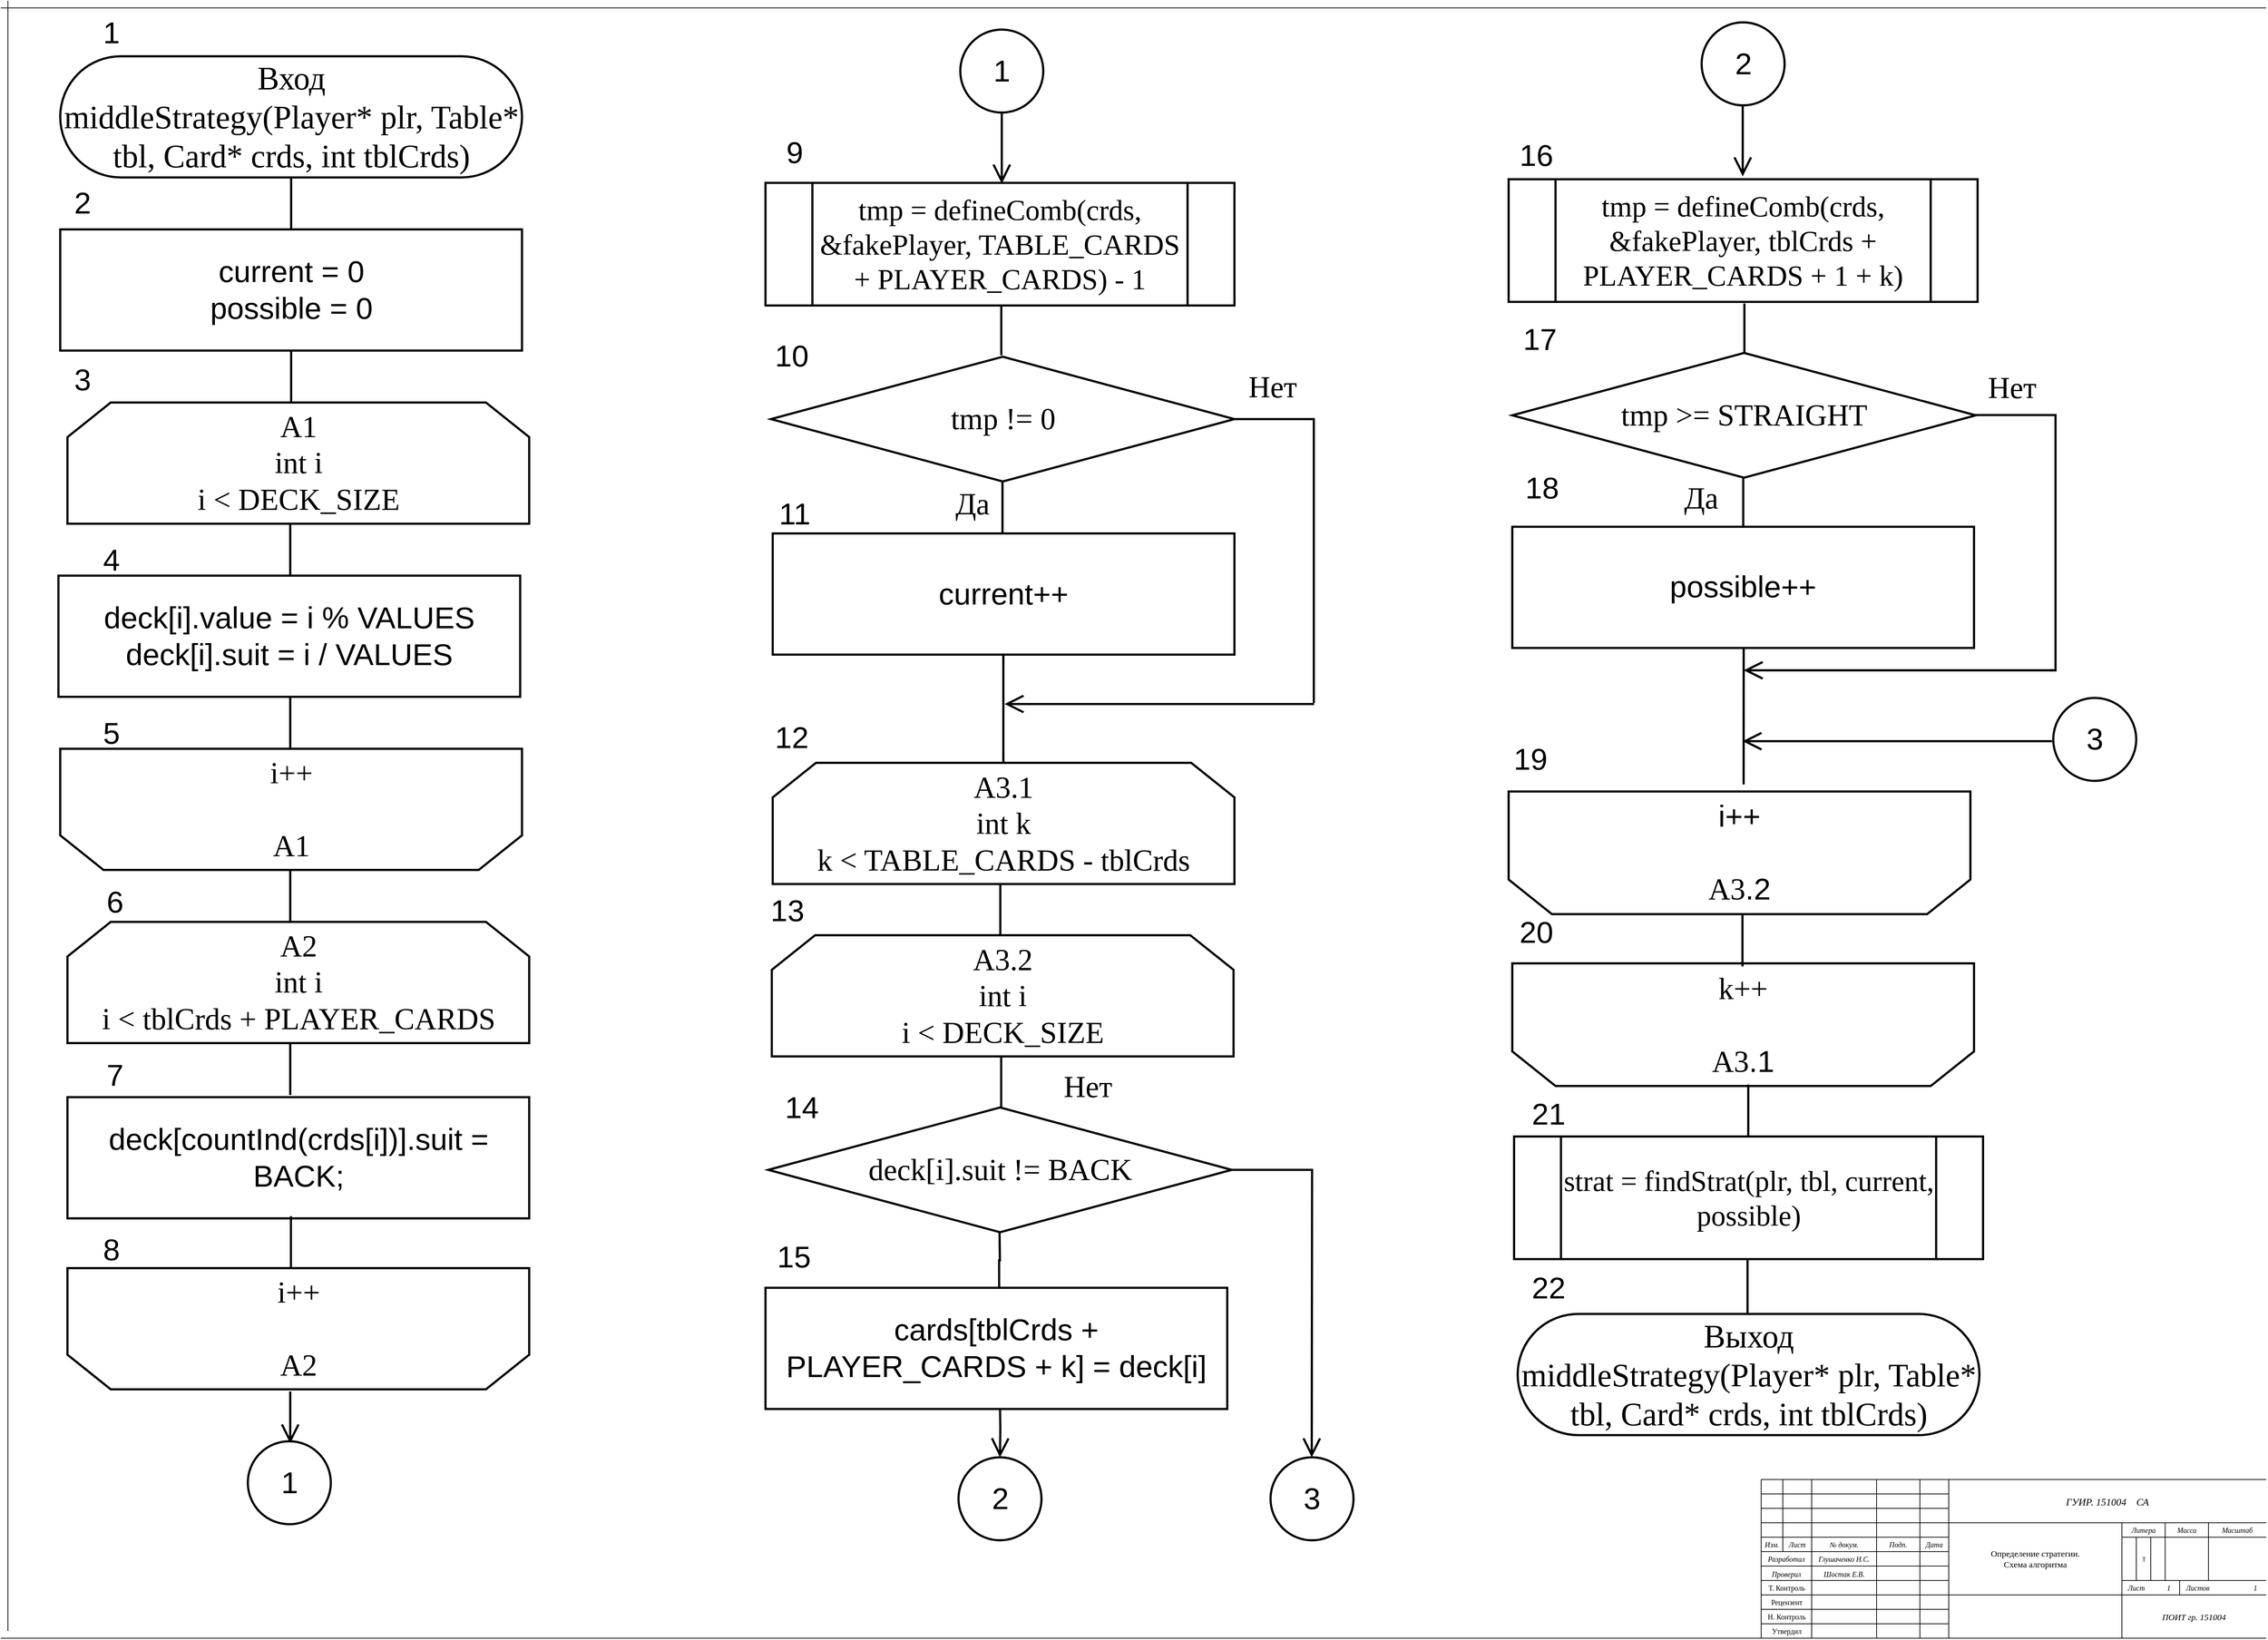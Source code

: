 <mxfile version="18.1.3" type="device" pages="3"><diagram id="b_TIV87pcosbFDb4-95I" name="Page-1"><mxGraphModel dx="4474" dy="2034" grid="1" gridSize="10" guides="1" tooltips="1" connect="1" arrows="1" fold="1" page="1" pageScale="1" pageWidth="3300" pageHeight="2339" math="0" shadow="0"><root><mxCell id="0"/><mxCell id="1" parent="0"/><mxCell id="flblZkYbyNQ9tiGkdh4v-29" value="" style="group;strokeWidth=1;" parent="1" vertex="1" connectable="0"><mxGeometry x="2560" y="2080" width="700" height="220" as="geometry"/></mxCell><mxCell id="U5MXIK-24vMOK5HsXXuc-69" style="vsdxID=8;edgeStyle=none;startArrow=none;endArrow=none;startSize=5;endSize=5;strokeColor=#000000;spacingTop=0;spacingBottom=0;spacingLeft=0;spacingRight=0;verticalAlign=middle;html=1;labelBackgroundColor=#ffffff;rounded=0;strokeWidth=1;" parent="flblZkYbyNQ9tiGkdh4v-29" edge="1"><mxGeometry relative="1" as="geometry"><mxPoint as="offset"/><Array as="points"/><mxPoint as="sourcePoint"/><mxPoint x="700" as="targetPoint"/></mxGeometry></mxCell><mxCell id="U5MXIK-24vMOK5HsXXuc-68" style="vsdxID=6;edgeStyle=none;startArrow=none;endArrow=none;startSize=5;endSize=5;strokeColor=#000000;spacingTop=0;spacingBottom=0;spacingLeft=0;spacingRight=0;verticalAlign=middle;html=1;labelBackgroundColor=#ffffff;rounded=0;strokeWidth=1;" parent="flblZkYbyNQ9tiGkdh4v-29" edge="1"><mxGeometry relative="1" as="geometry"><mxPoint x="10" as="offset"/><Array as="points"/><mxPoint y="220" as="sourcePoint"/><mxPoint as="targetPoint"/></mxGeometry></mxCell><mxCell id="U5MXIK-24vMOK5HsXXuc-2" value="&lt;p style=&quot;margin-left: 0 ; margin-right: 0 ; margin-top: 0px ; margin-bottom: 0px ; text-indent: 0 ; direction: ltr&quot;&gt;&lt;font style=&quot;color: rgb(0, 0, 0); direction: ltr; letter-spacing: 0px; line-height: 140%; opacity: 1;&quot; size=&quot;1&quot; face=&quot;Times New Roman&quot;&gt;&lt;i&gt;Разработал&lt;/i&gt;&lt;/font&gt;&lt;/p&gt;" style="verticalAlign=middle;align=center;vsdxID=41;fillColor=none;gradientColor=none;shape=stencil(nZBLDoAgDERP0z3SIyjew0SURgSD+Lu9kMZoXLhwN9O+tukAlrNpJg1SzDH4QW/URgNYgZTkjA4UkwJUgGXng+6DX1zLfmoymdXo17xh5zmRJ6Q42BWCfc2oJfdAr+Yv+AP9Cb7OJ3H/2JG1HNGz/84klThPVCc=);strokeColor=none;labelBackgroundColor=none;rounded=0;html=1;whiteSpace=wrap;strokeWidth=1;" parent="flblZkYbyNQ9tiGkdh4v-29" vertex="1"><mxGeometry y="100" width="70" height="20" as="geometry"/></mxCell><mxCell id="U5MXIK-24vMOK5HsXXuc-4" value="&lt;p style=&quot;margin-left: 0 ; margin-right: 0 ; margin-top: 0px ; margin-bottom: 0px ; text-indent: 0 ; direction: ltr&quot;&gt;&lt;font style=&quot;font-family: &amp;#34;times new roman&amp;#34; ; color: rgb(0 , 0 , 0) ; direction: ltr ; letter-spacing: 0px ; line-height: 140% ; opacity: 1&quot; size=&quot;1&quot;&gt;&lt;i&gt;Подп.&lt;/i&gt;&lt;/font&gt;&lt;font style=&quot;font-size: 12px ; font-family: &amp;#34;times new roman&amp;#34; ; color: #000000 ; direction: ltr ; letter-spacing: 0px ; line-height: 140% ; opacity: 1&quot;&gt;&lt;br&gt;&lt;/font&gt;&lt;/p&gt;" style="verticalAlign=middle;align=center;vsdxID=45;fillColor=none;gradientColor=none;shape=stencil(nZBLDoAgDERP0z3SIyjew0SURgSD+Lu9kMZoXLhwN9O+tukAlrNpJg1SzDH4QW/URgNYgZTkjA4UkwJUgGXng+6DX1zLfmoymdXo17xh5zmRJ6Q42BWCfc2oJfdAr+Yv+AP9Cb7OJ3H/2JG1HNGz/84klThPVCc=);strokeColor=none;labelBackgroundColor=none;rounded=0;html=1;whiteSpace=wrap;strokeWidth=1;" parent="flblZkYbyNQ9tiGkdh4v-29" vertex="1"><mxGeometry x="160" y="80" width="60" height="20" as="geometry"/></mxCell><mxCell id="U5MXIK-24vMOK5HsXXuc-5" value="&lt;p style=&quot;margin-left: 0 ; margin-right: 0 ; margin-top: 0px ; margin-bottom: 0px ; text-indent: 0 ; direction: ltr&quot;&gt;&lt;font style=&quot;font-family: &amp;#34;times new roman&amp;#34; ; color: rgb(0 , 0 , 0) ; direction: ltr ; letter-spacing: 0px ; line-height: 140% ; opacity: 1&quot; size=&quot;1&quot;&gt;&lt;i&gt;Литера&lt;/i&gt;&lt;/font&gt;&lt;font style=&quot;font-size: 12px ; font-family: &amp;#34;times new roman&amp;#34; ; color: #000000 ; direction: ltr ; letter-spacing: 0px ; line-height: 140% ; opacity: 1&quot;&gt;&lt;br&gt;&lt;/font&gt;&lt;/p&gt;" style="verticalAlign=middle;align=center;vsdxID=46;fillColor=none;gradientColor=none;shape=stencil(nZBLDoAgDERP0z3SIyjew0SURgSD+Lu9kMZoXLhwN9O+tukAlrNpJg1SzDH4QW/URgNYgZTkjA4UkwJUgGXng+6DX1zLfmoymdXo17xh5zmRJ6Q42BWCfc2oJfdAr+Yv+AP9Cb7OJ3H/2JG1HNGz/84klThPVCc=);strokeColor=none;labelBackgroundColor=none;rounded=0;html=1;whiteSpace=wrap;strokeWidth=1;" parent="flblZkYbyNQ9tiGkdh4v-29" vertex="1"><mxGeometry x="500" y="60" width="60" height="20" as="geometry"/></mxCell><mxCell id="U5MXIK-24vMOK5HsXXuc-7" style="vsdxID=48;edgeStyle=none;startArrow=none;endArrow=none;startSize=5;endSize=5;strokeColor=#000000;spacingTop=0;spacingBottom=0;spacingLeft=0;spacingRight=0;verticalAlign=middle;html=1;labelBackgroundColor=#ffffff;rounded=0;strokeWidth=1;" parent="flblZkYbyNQ9tiGkdh4v-29" edge="1"><mxGeometry relative="1" as="geometry"><mxPoint x="10" as="offset"/><Array as="points"><mxPoint x="580" y="150"/></Array><mxPoint x="580" y="160" as="sourcePoint"/><mxPoint x="580" y="140" as="targetPoint"/></mxGeometry></mxCell><mxCell id="U5MXIK-24vMOK5HsXXuc-9" value="&lt;p style=&quot;margin-left: 0 ; margin-right: 0 ; margin-top: 0px ; margin-bottom: 0px ; text-indent: 0 ; direction: ltr&quot;&gt;&lt;font style=&quot;font-family: &amp;quot;times new roman&amp;quot; ; color: rgb(0 , 0 , 0) ; direction: ltr ; letter-spacing: 0px ; line-height: 140% ; opacity: 1&quot; size=&quot;1&quot;&gt;&lt;i style=&quot;font-size: 14px&quot;&gt;ГУИР. 151004&amp;nbsp;&amp;nbsp;&amp;nbsp; СА&lt;/i&gt;&lt;/font&gt;&lt;font style=&quot;font-size: 19px ; font-family: &amp;quot;times new roman&amp;quot; ; color: #000000 ; direction: ltr ; letter-spacing: 0px ; line-height: 140% ; opacity: 1&quot;&gt;&lt;br&gt;&lt;/font&gt;&lt;/p&gt;" style="verticalAlign=middle;align=center;vsdxID=50;fillColor=none;gradientColor=none;shape=stencil(nZBLDoAgDERP0z3SIyjew0SURgSD+Lu9kMZoXLhwN9O+tukAlrNpJg1SzDH4QW/URgNYgZTkjA4UkwJUgGXng+6DX1zLfmoymdXo17xh5zmRJ6Q42BWCfc2oJfdAr+Yv+AP9Cb7OJ3H/2JG1HNGz/84klThPVCc=);strokeColor=none;labelBackgroundColor=none;rounded=0;html=1;whiteSpace=wrap;strokeWidth=1;" parent="flblZkYbyNQ9tiGkdh4v-29" vertex="1"><mxGeometry x="260" width="440" height="60" as="geometry"/></mxCell><mxCell id="U5MXIK-24vMOK5HsXXuc-14" value="&lt;div style=&quot;&quot;&gt;&lt;font style=&quot;font-size: 12px;&quot; face=&quot;Times New Roman&quot;&gt;Определение стратегии. &lt;br&gt;&lt;/font&gt;&lt;/div&gt;&lt;div style=&quot;&quot;&gt;&lt;font style=&quot;font-size: 12px;&quot; face=&quot;Times New Roman&quot;&gt;Схема алгоритма&lt;/font&gt;&lt;/div&gt;" style="verticalAlign=middle;align=center;vsdxID=51;fillColor=none;gradientColor=none;shape=stencil(nZBLDoAgDERP0z3SIyjew0SURgSD+Lu9kMZoXLhwN9O+tukAlrNpJg1SzDH4QW/URgNYgZTkjA4UkwJUgGXng+6DX1zLfmoymdXo17xh5zmRJ6Q42BWCfc2oJfdAr+Yv+AP9Cb7OJ3H/2JG1HNGz/84klThPVCc=);strokeColor=none;labelBackgroundColor=none;rounded=0;html=1;whiteSpace=wrap;strokeWidth=1;" parent="flblZkYbyNQ9tiGkdh4v-29" vertex="1"><mxGeometry x="260" y="60" width="240" height="100" as="geometry"/></mxCell><mxCell id="U5MXIK-24vMOK5HsXXuc-66" style="vsdxID=1;edgeStyle=none;startArrow=none;endArrow=none;startSize=5;endSize=5;strokeColor=#000000;spacingTop=0;spacingBottom=0;spacingLeft=0;spacingRight=0;verticalAlign=middle;html=1;labelBackgroundColor=#ffffff;rounded=0;strokeWidth=1;" parent="flblZkYbyNQ9tiGkdh4v-29" edge="1"><mxGeometry relative="1" as="geometry"><mxPoint x="10" as="offset"/><Array as="points"/><mxPoint x="500" y="220" as="sourcePoint"/><mxPoint x="500" y="60" as="targetPoint"/></mxGeometry></mxCell><mxCell id="U5MXIK-24vMOK5HsXXuc-67" style="vsdxID=4;edgeStyle=none;startArrow=none;endArrow=none;startSize=5;endSize=5;strokeColor=#000000;spacingTop=0;spacingBottom=0;spacingLeft=0;spacingRight=0;verticalAlign=middle;html=1;labelBackgroundColor=#ffffff;rounded=0;strokeWidth=1;" parent="flblZkYbyNQ9tiGkdh4v-29" edge="1"><mxGeometry relative="1" as="geometry"><mxPoint x="10" as="offset"/><Array as="points"/><mxPoint x="260" y="220" as="sourcePoint"/><mxPoint x="260" as="targetPoint"/></mxGeometry></mxCell><mxCell id="U5MXIK-24vMOK5HsXXuc-70" style="vsdxID=11;edgeStyle=none;startArrow=none;endArrow=none;startSize=5;endSize=5;strokeColor=#000000;spacingTop=0;spacingBottom=0;spacingLeft=0;spacingRight=0;verticalAlign=middle;html=1;labelBackgroundColor=#ffffff;rounded=0;strokeWidth=1;" parent="flblZkYbyNQ9tiGkdh4v-29" edge="1"><mxGeometry relative="1" as="geometry"><Array as="points"/><mxPoint x="700" y="60" as="sourcePoint"/><mxPoint y="60" as="targetPoint"/></mxGeometry></mxCell><mxCell id="U5MXIK-24vMOK5HsXXuc-71" style="vsdxID=12;edgeStyle=none;startArrow=none;endArrow=none;startSize=5;endSize=5;strokeColor=#000000;spacingTop=0;spacingBottom=0;spacingLeft=0;spacingRight=0;verticalAlign=middle;html=1;labelBackgroundColor=#ffffff;rounded=0;strokeWidth=1;" parent="flblZkYbyNQ9tiGkdh4v-29" edge="1"><mxGeometry relative="1" as="geometry"><Array as="points"/><mxPoint x="700" y="160" as="sourcePoint"/><mxPoint y="160" as="targetPoint"/></mxGeometry></mxCell><mxCell id="U5MXIK-24vMOK5HsXXuc-72" style="vsdxID=13;edgeStyle=none;startArrow=none;endArrow=none;startSize=5;endSize=5;strokeColor=#000000;spacingTop=0;spacingBottom=0;spacingLeft=0;spacingRight=0;verticalAlign=middle;html=1;labelBackgroundColor=#ffffff;rounded=0;strokeWidth=1;" parent="flblZkYbyNQ9tiGkdh4v-29" edge="1"><mxGeometry relative="1" as="geometry"><Array as="points"/><mxPoint x="260" y="200" as="sourcePoint"/><mxPoint y="200" as="targetPoint"/></mxGeometry></mxCell><mxCell id="U5MXIK-24vMOK5HsXXuc-73" style="vsdxID=22;edgeStyle=none;startArrow=none;endArrow=none;startSize=5;endSize=5;strokeColor=#000000;spacingTop=0;spacingBottom=0;spacingLeft=0;spacingRight=0;verticalAlign=middle;html=1;labelBackgroundColor=#ffffff;rounded=0;strokeWidth=1;" parent="flblZkYbyNQ9tiGkdh4v-29" edge="1"><mxGeometry relative="1" as="geometry"><Array as="points"/><mxPoint x="260" y="180" as="sourcePoint"/><mxPoint y="180" as="targetPoint"/></mxGeometry></mxCell><mxCell id="U5MXIK-24vMOK5HsXXuc-74" style="vsdxID=23;edgeStyle=none;startArrow=none;endArrow=none;startSize=5;endSize=5;strokeColor=#000000;spacingTop=0;spacingBottom=0;spacingLeft=0;spacingRight=0;verticalAlign=middle;html=1;labelBackgroundColor=#ffffff;rounded=0;strokeWidth=1;" parent="flblZkYbyNQ9tiGkdh4v-29" edge="1"><mxGeometry relative="1" as="geometry"><Array as="points"/><mxPoint x="260" y="140" as="sourcePoint"/><mxPoint y="140" as="targetPoint"/></mxGeometry></mxCell><mxCell id="U5MXIK-24vMOK5HsXXuc-75" style="vsdxID=24;edgeStyle=none;startArrow=none;endArrow=none;startSize=5;endSize=5;strokeColor=#000000;spacingTop=0;spacingBottom=0;spacingLeft=0;spacingRight=0;verticalAlign=middle;html=1;labelBackgroundColor=#ffffff;rounded=0;strokeWidth=1;" parent="flblZkYbyNQ9tiGkdh4v-29" edge="1"><mxGeometry relative="1" as="geometry"><Array as="points"/><mxPoint x="260" y="120" as="sourcePoint"/><mxPoint y="120" as="targetPoint"/></mxGeometry></mxCell><mxCell id="U5MXIK-24vMOK5HsXXuc-76" style="vsdxID=25;edgeStyle=none;startArrow=none;endArrow=none;startSize=5;endSize=5;strokeColor=#000000;spacingTop=0;spacingBottom=0;spacingLeft=0;spacingRight=0;verticalAlign=middle;html=1;labelBackgroundColor=#ffffff;rounded=0;strokeWidth=1;" parent="flblZkYbyNQ9tiGkdh4v-29" edge="1"><mxGeometry relative="1" as="geometry"><Array as="points"/><mxPoint x="260" y="100" as="sourcePoint"/><mxPoint y="100" as="targetPoint"/></mxGeometry></mxCell><mxCell id="U5MXIK-24vMOK5HsXXuc-77" style="vsdxID=26;edgeStyle=none;startArrow=none;endArrow=none;startSize=5;endSize=5;strokeColor=#000000;spacingTop=0;spacingBottom=0;spacingLeft=0;spacingRight=0;verticalAlign=middle;html=1;labelBackgroundColor=#ffffff;rounded=0;strokeWidth=1;" parent="flblZkYbyNQ9tiGkdh4v-29" edge="1"><mxGeometry relative="1" as="geometry"><Array as="points"/><mxPoint x="260" y="80" as="sourcePoint"/><mxPoint y="80" as="targetPoint"/></mxGeometry></mxCell><mxCell id="U5MXIK-24vMOK5HsXXuc-78" style="vsdxID=27;edgeStyle=none;startArrow=none;endArrow=none;startSize=5;endSize=5;strokeColor=#000000;spacingTop=0;spacingBottom=0;spacingLeft=0;spacingRight=0;verticalAlign=middle;html=1;labelBackgroundColor=#ffffff;rounded=0;strokeWidth=1;" parent="flblZkYbyNQ9tiGkdh4v-29" edge="1"><mxGeometry relative="1" as="geometry"><Array as="points"/><mxPoint x="260" y="40" as="sourcePoint"/><mxPoint y="40" as="targetPoint"/></mxGeometry></mxCell><mxCell id="U5MXIK-24vMOK5HsXXuc-79" style="vsdxID=28;edgeStyle=none;startArrow=none;endArrow=none;startSize=5;endSize=5;strokeColor=#000000;spacingTop=0;spacingBottom=0;spacingLeft=0;spacingRight=0;verticalAlign=middle;html=1;labelBackgroundColor=#ffffff;rounded=0;strokeWidth=1;" parent="flblZkYbyNQ9tiGkdh4v-29" edge="1"><mxGeometry relative="1" as="geometry"><Array as="points"/><mxPoint x="260" y="20" as="sourcePoint"/><mxPoint y="20" as="targetPoint"/></mxGeometry></mxCell><mxCell id="U5MXIK-24vMOK5HsXXuc-80" style="vsdxID=29;edgeStyle=none;startArrow=none;endArrow=none;startSize=5;endSize=5;strokeColor=#000000;spacingTop=0;spacingBottom=0;spacingLeft=0;spacingRight=0;verticalAlign=middle;html=1;labelBackgroundColor=#ffffff;rounded=0;strokeWidth=1;" parent="flblZkYbyNQ9tiGkdh4v-29" edge="1"><mxGeometry relative="1" as="geometry"><Array as="points"/><mxPoint x="700" y="140" as="sourcePoint"/><mxPoint x="500" y="140" as="targetPoint"/></mxGeometry></mxCell><mxCell id="U5MXIK-24vMOK5HsXXuc-81" style="vsdxID=30;edgeStyle=none;startArrow=none;endArrow=none;startSize=5;endSize=5;strokeColor=#000000;spacingTop=0;spacingBottom=0;spacingLeft=0;spacingRight=0;verticalAlign=middle;html=1;labelBackgroundColor=#ffffff;rounded=0;strokeWidth=1;" parent="flblZkYbyNQ9tiGkdh4v-29" edge="1"><mxGeometry relative="1" as="geometry"><Array as="points"/><mxPoint x="700" y="80" as="sourcePoint"/><mxPoint x="500" y="80" as="targetPoint"/></mxGeometry></mxCell><mxCell id="U5MXIK-24vMOK5HsXXuc-82" style="vsdxID=31;edgeStyle=none;startArrow=none;endArrow=none;startSize=5;endSize=5;strokeColor=#000000;spacingTop=0;spacingBottom=0;spacingLeft=0;spacingRight=0;verticalAlign=middle;html=1;labelBackgroundColor=#ffffff;rounded=0;strokeWidth=1;" parent="flblZkYbyNQ9tiGkdh4v-29" edge="1"><mxGeometry relative="1" as="geometry"><mxPoint x="10" as="offset"/><Array as="points"/><mxPoint x="220" y="220" as="sourcePoint"/><mxPoint x="220" as="targetPoint"/></mxGeometry></mxCell><mxCell id="U5MXIK-24vMOK5HsXXuc-83" style="vsdxID=33;edgeStyle=none;startArrow=none;endArrow=none;startSize=5;endSize=5;strokeColor=#000000;spacingTop=0;spacingBottom=0;spacingLeft=0;spacingRight=0;verticalAlign=middle;html=1;labelBackgroundColor=#ffffff;rounded=0;strokeWidth=1;" parent="flblZkYbyNQ9tiGkdh4v-29" edge="1"><mxGeometry relative="1" as="geometry"><mxPoint x="10" as="offset"/><Array as="points"/><mxPoint x="160" y="220" as="sourcePoint"/><mxPoint x="160" as="targetPoint"/></mxGeometry></mxCell><mxCell id="U5MXIK-24vMOK5HsXXuc-84" style="vsdxID=34;edgeStyle=none;startArrow=none;endArrow=none;startSize=5;endSize=5;strokeColor=#000000;spacingTop=0;spacingBottom=0;spacingLeft=0;spacingRight=0;verticalAlign=middle;html=1;labelBackgroundColor=#ffffff;rounded=0;strokeWidth=1;" parent="flblZkYbyNQ9tiGkdh4v-29" edge="1"><mxGeometry relative="1" as="geometry"><mxPoint x="10" as="offset"/><Array as="points"/><mxPoint x="70" y="220" as="sourcePoint"/><mxPoint x="70" as="targetPoint"/></mxGeometry></mxCell><mxCell id="U5MXIK-24vMOK5HsXXuc-85" style="vsdxID=35;edgeStyle=none;startArrow=none;endArrow=none;startSize=5;endSize=5;strokeColor=#000000;spacingTop=0;spacingBottom=0;spacingLeft=0;spacingRight=0;verticalAlign=middle;html=1;labelBackgroundColor=#ffffff;rounded=0;strokeWidth=1;" parent="flblZkYbyNQ9tiGkdh4v-29" edge="1"><mxGeometry relative="1" as="geometry"><mxPoint x="10" as="offset"/><Array as="points"/><mxPoint x="30" y="100" as="sourcePoint"/><mxPoint x="30" as="targetPoint"/></mxGeometry></mxCell><mxCell id="U5MXIK-24vMOK5HsXXuc-86" style="vsdxID=36;edgeStyle=none;startArrow=none;endArrow=none;startSize=5;endSize=5;strokeColor=#000000;spacingTop=0;spacingBottom=0;spacingLeft=0;spacingRight=0;verticalAlign=middle;html=1;labelBackgroundColor=#ffffff;rounded=0;strokeWidth=1;" parent="flblZkYbyNQ9tiGkdh4v-29" edge="1"><mxGeometry relative="1" as="geometry"><mxPoint x="10" as="offset"/><Array as="points"/><mxPoint x="560" y="140" as="sourcePoint"/><mxPoint x="560" y="60" as="targetPoint"/></mxGeometry></mxCell><mxCell id="U5MXIK-24vMOK5HsXXuc-87" style="vsdxID=38;edgeStyle=none;startArrow=none;endArrow=none;startSize=5;endSize=5;strokeColor=#000000;spacingTop=0;spacingBottom=0;spacingLeft=0;spacingRight=0;verticalAlign=middle;html=1;labelBackgroundColor=#ffffff;rounded=0;strokeWidth=1;" parent="flblZkYbyNQ9tiGkdh4v-29" edge="1"><mxGeometry relative="1" as="geometry"><mxPoint x="10" as="offset"/><Array as="points"/><mxPoint x="620" y="140" as="sourcePoint"/><mxPoint x="620" y="60" as="targetPoint"/></mxGeometry></mxCell><mxCell id="U5MXIK-24vMOK5HsXXuc-88" style="vsdxID=39;edgeStyle=none;startArrow=none;endArrow=none;startSize=5;endSize=5;strokeColor=#000000;spacingTop=0;spacingBottom=0;spacingLeft=0;spacingRight=0;verticalAlign=middle;html=1;labelBackgroundColor=#ffffff;rounded=0;strokeWidth=1;" parent="flblZkYbyNQ9tiGkdh4v-29" edge="1"><mxGeometry relative="1" as="geometry"><mxPoint x="10" as="offset"/><Array as="points"/><mxPoint x="520" y="140" as="sourcePoint"/><mxPoint x="520" y="80" as="targetPoint"/></mxGeometry></mxCell><mxCell id="U5MXIK-24vMOK5HsXXuc-89" style="vsdxID=40;edgeStyle=none;startArrow=none;endArrow=none;startSize=5;endSize=5;strokeColor=#000000;spacingTop=0;spacingBottom=0;spacingLeft=0;spacingRight=0;verticalAlign=middle;html=1;labelBackgroundColor=#ffffff;rounded=0;strokeWidth=1;" parent="flblZkYbyNQ9tiGkdh4v-29" edge="1"><mxGeometry relative="1" as="geometry"><mxPoint x="10" as="offset"/><Array as="points"/><mxPoint x="540" y="140" as="sourcePoint"/><mxPoint x="540" y="80" as="targetPoint"/></mxGeometry></mxCell><mxCell id="U5MXIK-24vMOK5HsXXuc-6" value="&lt;p style=&quot;margin-left: 0 ; margin-right: 0 ; margin-top: 0px ; margin-bottom: 0px ; text-indent: 0 ; direction: ltr&quot;&gt;&lt;font style=&quot;font-family: &amp;#34;times new roman&amp;#34; ; color: rgb(0 , 0 , 0) ; direction: ltr ; letter-spacing: 0px ; line-height: 140% ; opacity: 1&quot; size=&quot;1&quot;&gt;&lt;i&gt;Лист&lt;/i&gt;&lt;/font&gt;&lt;font style=&quot;font-size: 12px ; font-family: &amp;#34;times new roman&amp;#34; ; color: #000000 ; direction: ltr ; letter-spacing: 0px ; line-height: 140% ; opacity: 1&quot;&gt;&lt;br&gt;&lt;/font&gt;&lt;/p&gt;" style="verticalAlign=middle;align=center;vsdxID=47;fillColor=none;gradientColor=none;shape=stencil(nZBLDoAgDERP0z3SIyjew0SURgSD+Lu9kMZoXLhwN9O+tukAlrNpJg1SzDH4QW/URgNYgZTkjA4UkwJUgGXng+6DX1zLfmoymdXo17xh5zmRJ6Q42BWCfc2oJfdAr+Yv+AP9Cb7OJ3H/2JG1HNGz/84klThPVCc=);strokeColor=none;labelBackgroundColor=none;rounded=0;html=1;whiteSpace=wrap;strokeWidth=1;" parent="flblZkYbyNQ9tiGkdh4v-29" vertex="1"><mxGeometry x="500" y="140" width="40" height="20" as="geometry"/></mxCell><mxCell id="flblZkYbyNQ9tiGkdh4v-3" value="&lt;p style=&quot;margin-left: 0 ; margin-right: 0 ; margin-top: 0px ; margin-bottom: 0px ; text-indent: 0 ; direction: ltr&quot;&gt;&lt;font style=&quot;font-family: &amp;#34;times new roman&amp;#34; ; color: rgb(0 , 0 , 0) ; direction: ltr ; letter-spacing: 0px ; line-height: 140% ; opacity: 1&quot; size=&quot;1&quot;&gt;&lt;i&gt;Листов&lt;/i&gt;&lt;/font&gt;&lt;font style=&quot;font-size: 12px ; font-family: &amp;#34;times new roman&amp;#34; ; color: #000000 ; direction: ltr ; letter-spacing: 0px ; line-height: 140% ; opacity: 1&quot;&gt;&lt;br&gt;&lt;/font&gt;&lt;/p&gt;" style="verticalAlign=middle;align=center;vsdxID=47;fillColor=none;gradientColor=none;shape=stencil(nZBLDoAgDERP0z3SIyjew0SURgSD+Lu9kMZoXLhwN9O+tukAlrNpJg1SzDH4QW/URgNYgZTkjA4UkwJUgGXng+6DX1zLfmoymdXo17xh5zmRJ6Q42BWCfc2oJfdAr+Yv+AP9Cb7OJ3H/2JG1HNGz/84klThPVCc=);strokeColor=none;labelBackgroundColor=none;rounded=0;html=1;whiteSpace=wrap;strokeWidth=1;" parent="flblZkYbyNQ9tiGkdh4v-29" vertex="1"><mxGeometry x="580" y="140" width="50" height="20" as="geometry"/></mxCell><mxCell id="flblZkYbyNQ9tiGkdh4v-5" value="&lt;p style=&quot;margin-left: 0 ; margin-right: 0 ; margin-top: 0px ; margin-bottom: 0px ; text-indent: 0 ; direction: ltr&quot;&gt;&lt;font style=&quot;font-family: &amp;#34;times new roman&amp;#34; ; color: rgb(0 , 0 , 0) ; direction: ltr ; letter-spacing: 0px ; line-height: 140% ; opacity: 1&quot; size=&quot;1&quot;&gt;&lt;i&gt;1&lt;/i&gt;&lt;/font&gt;&lt;font style=&quot;font-size: 12px ; font-family: &amp;#34;times new roman&amp;#34; ; color: #000000 ; direction: ltr ; letter-spacing: 0px ; line-height: 140% ; opacity: 1&quot;&gt;&lt;br&gt;&lt;/font&gt;&lt;/p&gt;" style="verticalAlign=middle;align=center;vsdxID=47;fillColor=none;gradientColor=none;shape=stencil(nZBLDoAgDERP0z3SIyjew0SURgSD+Lu9kMZoXLhwN9O+tukAlrNpJg1SzDH4QW/URgNYgZTkjA4UkwJUgGXng+6DX1zLfmoymdXo17xh5zmRJ6Q42BWCfc2oJfdAr+Yv+AP9Cb7OJ3H/2JG1HNGz/84klThPVCc=);strokeColor=none;labelBackgroundColor=none;rounded=0;html=1;whiteSpace=wrap;strokeWidth=1;" parent="flblZkYbyNQ9tiGkdh4v-29" vertex="1"><mxGeometry x="670" y="140" width="30" height="20" as="geometry"/></mxCell><mxCell id="flblZkYbyNQ9tiGkdh4v-6" value="&lt;p style=&quot;margin-left: 0 ; margin-right: 0 ; margin-top: 0px ; margin-bottom: 0px ; text-indent: 0 ; direction: ltr&quot;&gt;&lt;font style=&quot;font-family: &amp;#34;times new roman&amp;#34; ; color: rgb(0 , 0 , 0) ; direction: ltr ; letter-spacing: 0px ; line-height: 140% ; opacity: 1&quot; size=&quot;1&quot;&gt;&lt;i&gt;1&lt;/i&gt;&lt;/font&gt;&lt;font style=&quot;font-size: 12px ; font-family: &amp;#34;times new roman&amp;#34; ; color: #000000 ; direction: ltr ; letter-spacing: 0px ; line-height: 140% ; opacity: 1&quot;&gt;&lt;br&gt;&lt;/font&gt;&lt;/p&gt;" style="verticalAlign=middle;align=center;vsdxID=47;fillColor=none;gradientColor=none;shape=stencil(nZBLDoAgDERP0z3SIyjew0SURgSD+Lu9kMZoXLhwN9O+tukAlrNpJg1SzDH4QW/URgNYgZTkjA4UkwJUgGXng+6DX1zLfmoymdXo17xh5zmRJ6Q42BWCfc2oJfdAr+Yv+AP9Cb7OJ3H/2JG1HNGz/84klThPVCc=);strokeColor=none;labelBackgroundColor=none;rounded=0;html=1;whiteSpace=wrap;strokeWidth=1;" parent="flblZkYbyNQ9tiGkdh4v-29" vertex="1"><mxGeometry x="550" y="140" width="30" height="20" as="geometry"/></mxCell><mxCell id="flblZkYbyNQ9tiGkdh4v-7" value="&lt;p style=&quot;margin-left: 0 ; margin-right: 0 ; margin-top: 0px ; margin-bottom: 0px ; text-indent: 0 ; direction: ltr&quot;&gt;&lt;font style=&quot;font-family: &amp;#34;times new roman&amp;#34; ; color: rgb(0 , 0 , 0) ; direction: ltr ; letter-spacing: 0px ; line-height: 140% ; opacity: 1&quot; size=&quot;1&quot;&gt;&lt;i&gt;Масса&lt;/i&gt;&lt;/font&gt;&lt;font style=&quot;font-size: 12px ; font-family: &amp;#34;times new roman&amp;#34; ; color: #000000 ; direction: ltr ; letter-spacing: 0px ; line-height: 140% ; opacity: 1&quot;&gt;&lt;br&gt;&lt;/font&gt;&lt;/p&gt;" style="verticalAlign=middle;align=center;vsdxID=46;fillColor=none;gradientColor=none;shape=stencil(nZBLDoAgDERP0z3SIyjew0SURgSD+Lu9kMZoXLhwN9O+tukAlrNpJg1SzDH4QW/URgNYgZTkjA4UkwJUgGXng+6DX1zLfmoymdXo17xh5zmRJ6Q42BWCfc2oJfdAr+Yv+AP9Cb7OJ3H/2JG1HNGz/84klThPVCc=);strokeColor=none;labelBackgroundColor=none;rounded=0;html=1;whiteSpace=wrap;strokeWidth=1;" parent="flblZkYbyNQ9tiGkdh4v-29" vertex="1"><mxGeometry x="560" y="60" width="60" height="20" as="geometry"/></mxCell><mxCell id="flblZkYbyNQ9tiGkdh4v-8" value="&lt;p style=&quot;margin-left: 0 ; margin-right: 0 ; margin-top: 0px ; margin-bottom: 0px ; text-indent: 0 ; direction: ltr&quot;&gt;&lt;font style=&quot;font-family: &amp;#34;times new roman&amp;#34; ; color: rgb(0 , 0 , 0) ; direction: ltr ; letter-spacing: 0px ; line-height: 140% ; opacity: 1&quot; size=&quot;1&quot;&gt;&lt;i&gt;Масштаб&lt;/i&gt;&lt;/font&gt;&lt;font style=&quot;font-size: 12px ; font-family: &amp;#34;times new roman&amp;#34; ; color: #000000 ; direction: ltr ; letter-spacing: 0px ; line-height: 140% ; opacity: 1&quot;&gt;&lt;br&gt;&lt;/font&gt;&lt;/p&gt;" style="verticalAlign=middle;align=center;vsdxID=46;fillColor=none;gradientColor=none;shape=stencil(nZBLDoAgDERP0z3SIyjew0SURgSD+Lu9kMZoXLhwN9O+tukAlrNpJg1SzDH4QW/URgNYgZTkjA4UkwJUgGXng+6DX1zLfmoymdXo17xh5zmRJ6Q42BWCfc2oJfdAr+Yv+AP9Cb7OJ3H/2JG1HNGz/84klThPVCc=);strokeColor=none;labelBackgroundColor=none;rounded=0;html=1;whiteSpace=wrap;strokeWidth=1;" parent="flblZkYbyNQ9tiGkdh4v-29" vertex="1"><mxGeometry x="620" y="60" width="80" height="20" as="geometry"/></mxCell><mxCell id="U5MXIK-24vMOK5HsXXuc-8" value="&lt;p style=&quot;margin-left: 0 ; margin-right: 0 ; margin-top: 0px ; margin-bottom: 0px ; text-indent: 0 ; direction: ltr&quot;&gt;&lt;font style=&quot;font-family: &amp;quot;times new roman&amp;quot; ; color: rgb(0 , 0 , 0) ; direction: ltr ; letter-spacing: 0px ; line-height: 140% ; opacity: 1&quot; size=&quot;1&quot;&gt;&lt;i style=&quot;font-size: 12px&quot;&gt;ПОИТ гр. 151004&lt;/i&gt;&lt;/font&gt;&lt;font style=&quot;font-size: 16px ; font-family: &amp;quot;times new roman&amp;quot; ; color: #000000 ; direction: ltr ; letter-spacing: 0px ; line-height: 140% ; opacity: 1&quot;&gt;&lt;br&gt;&lt;/font&gt;&lt;/p&gt;" style="verticalAlign=middle;align=center;vsdxID=49;fillColor=none;gradientColor=none;shape=stencil(nZBLDoAgDERP0z3SIyjew0SURgSD+Lu9kMZoXLhwN9O+tukAlrNpJg1SzDH4QW/URgNYgZTkjA4UkwJUgGXng+6DX1zLfmoymdXo17xh5zmRJ6Q42BWCfc2oJfdAr+Yv+AP9Cb7OJ3H/2JG1HNGz/84klThPVCc=);strokeColor=none;labelBackgroundColor=none;rounded=0;html=1;whiteSpace=wrap;strokeWidth=1;" parent="flblZkYbyNQ9tiGkdh4v-29" vertex="1"><mxGeometry x="500" y="160" width="200" height="60" as="geometry"/></mxCell><mxCell id="flblZkYbyNQ9tiGkdh4v-12" value="&lt;p style=&quot;margin-left: 0 ; margin-right: 0 ; margin-top: 0px ; margin-bottom: 0px ; text-indent: 0 ; direction: ltr&quot;&gt;&lt;font style=&quot;font-family: &amp;#34;times new roman&amp;#34; ; color: rgb(0 , 0 , 0) ; direction: ltr ; letter-spacing: 0px ; line-height: 140% ; opacity: 1&quot; size=&quot;1&quot;&gt;&lt;i&gt;Изм.&lt;/i&gt;&lt;/font&gt;&lt;font style=&quot;font-size: 12px ; font-family: &amp;#34;times new roman&amp;#34; ; color: #000000 ; direction: ltr ; letter-spacing: 0px ; line-height: 140% ; opacity: 1&quot;&gt;&lt;br&gt;&lt;/font&gt;&lt;/p&gt;" style="verticalAlign=middle;align=center;vsdxID=45;fillColor=none;gradientColor=none;shape=stencil(nZBLDoAgDERP0z3SIyjew0SURgSD+Lu9kMZoXLhwN9O+tukAlrNpJg1SzDH4QW/URgNYgZTkjA4UkwJUgGXng+6DX1zLfmoymdXo17xh5zmRJ6Q42BWCfc2oJfdAr+Yv+AP9Cb7OJ3H/2JG1HNGz/84klThPVCc=);strokeColor=none;labelBackgroundColor=none;rounded=0;html=1;whiteSpace=wrap;strokeWidth=1;" parent="flblZkYbyNQ9tiGkdh4v-29" vertex="1"><mxGeometry y="80" width="30" height="20" as="geometry"/></mxCell><mxCell id="flblZkYbyNQ9tiGkdh4v-19" value="&lt;p style=&quot;margin-left: 0 ; margin-right: 0 ; margin-top: 0px ; margin-bottom: 0px ; text-indent: 0 ; direction: ltr&quot;&gt;&lt;font style=&quot;color: rgb(0, 0, 0); direction: ltr; letter-spacing: 0px; line-height: 140%; opacity: 1;&quot; size=&quot;1&quot; face=&quot;Times New Roman&quot;&gt;&lt;i&gt;Глушаченко Н.С.&lt;br&gt;&lt;/i&gt;&lt;/font&gt;&lt;/p&gt;" style="verticalAlign=middle;align=center;vsdxID=41;fillColor=none;gradientColor=none;shape=stencil(nZBLDoAgDERP0z3SIyjew0SURgSD+Lu9kMZoXLhwN9O+tukAlrNpJg1SzDH4QW/URgNYgZTkjA4UkwJUgGXng+6DX1zLfmoymdXo17xh5zmRJ6Q42BWCfc2oJfdAr+Yv+AP9Cb7OJ3H/2JG1HNGz/84klThPVCc=);strokeColor=none;labelBackgroundColor=none;rounded=0;html=1;whiteSpace=wrap;strokeWidth=1;" parent="flblZkYbyNQ9tiGkdh4v-29" vertex="1"><mxGeometry x="70" y="100" width="90" height="20" as="geometry"/></mxCell><mxCell id="ORajsjJcxbQu_IU-mkYe-1" value="&lt;font face=&quot;Times New Roman&quot; size=&quot;1&quot;&gt;Т. Контроль&lt;/font&gt;" style="text;html=1;align=center;verticalAlign=middle;resizable=0;points=[];autosize=1;strokeColor=none;strokeWidth=1;" parent="flblZkYbyNQ9tiGkdh4v-29" vertex="1"><mxGeometry y="140" width="70" height="20" as="geometry"/></mxCell><mxCell id="ORajsjJcxbQu_IU-mkYe-2" value="&lt;font face=&quot;Times New Roman&quot; style=&quot;font-size: 10px&quot;&gt;Рецензент&lt;/font&gt;" style="text;html=1;align=center;verticalAlign=middle;resizable=0;points=[];autosize=1;strokeColor=none;strokeWidth=1;" parent="flblZkYbyNQ9tiGkdh4v-29" vertex="1"><mxGeometry x="5" y="160" width="60" height="20" as="geometry"/></mxCell><mxCell id="ORajsjJcxbQu_IU-mkYe-3" value="&lt;font face=&quot;Times New Roman&quot; style=&quot;font-size: 10px&quot;&gt;Н. Контроль&lt;/font&gt;" style="text;html=1;align=center;verticalAlign=middle;resizable=0;points=[];autosize=1;strokeColor=none;strokeWidth=1;" parent="flblZkYbyNQ9tiGkdh4v-29" vertex="1"><mxGeometry y="180" width="70" height="20" as="geometry"/></mxCell><mxCell id="ORajsjJcxbQu_IU-mkYe-4" value="&lt;font face=&quot;Times New Roman&quot; style=&quot;font-size: 10px&quot;&gt;Утвердил&lt;/font&gt;" style="text;html=1;align=center;verticalAlign=middle;resizable=0;points=[];autosize=1;strokeColor=none;strokeWidth=1;" parent="flblZkYbyNQ9tiGkdh4v-29" vertex="1"><mxGeometry x="5" y="200" width="60" height="20" as="geometry"/></mxCell><mxCell id="qoJT26ekL_hfmOxVlA_Y-1" value="" style="edgeStyle=orthogonalEdgeStyle;rounded=0;orthogonalLoop=1;jettySize=auto;html=1;fontSize=42;endArrow=none;endFill=0;strokeWidth=3;" parent="1" source="qoJT26ekL_hfmOxVlA_Y-3" target="qoJT26ekL_hfmOxVlA_Y-4" edge="1"><mxGeometry relative="1" as="geometry"/></mxCell><mxCell id="qoJT26ekL_hfmOxVlA_Y-2" value="" style="edgeStyle=orthogonalEdgeStyle;rounded=0;orthogonalLoop=1;jettySize=auto;html=1;endArrow=none;endFill=0;fontSize=42;strokeWidth=3;" parent="1" source="qoJT26ekL_hfmOxVlA_Y-3" edge="1"><mxGeometry relative="1" as="geometry"><mxPoint x="522.5" y="587.0" as="targetPoint"/></mxGeometry></mxCell><mxCell id="qoJT26ekL_hfmOxVlA_Y-3" value="&lt;div&gt;current = 0&lt;/div&gt;&lt;div&gt;possible = 0&lt;br&gt;&lt;/div&gt;" style="rounded=0;whiteSpace=wrap;html=1;fontSize=42;strokeWidth=3;" parent="1" vertex="1"><mxGeometry x="202.5" y="347" width="640" height="168" as="geometry"/></mxCell><mxCell id="qoJT26ekL_hfmOxVlA_Y-4" value="&lt;font style=&quot;font-size: 45px;&quot; face=&quot;Times New Roman&quot;&gt;Вход&lt;br&gt;middleStrategy(Player* plr, Table* tbl, Card* crds, int tblCrds)&lt;br&gt;&lt;/font&gt;" style="rounded=1;whiteSpace=wrap;html=1;fontSize=42;arcSize=50;strokeWidth=3;" parent="1" vertex="1"><mxGeometry x="202.5" y="107" width="640" height="168" as="geometry"/></mxCell><mxCell id="qoJT26ekL_hfmOxVlA_Y-7" value="" style="edgeStyle=orthogonalEdgeStyle;rounded=0;orthogonalLoop=1;jettySize=auto;html=1;endArrow=none;endFill=0;fontSize=42;strokeWidth=3;" parent="1" edge="1"><mxGeometry relative="1" as="geometry"><mxPoint x="521.25" y="995" as="sourcePoint"/><mxPoint x="521.25" y="1067" as="targetPoint"/></mxGeometry></mxCell><mxCell id="qoJT26ekL_hfmOxVlA_Y-9" value="" style="edgeStyle=orthogonalEdgeStyle;rounded=0;orthogonalLoop=1;jettySize=auto;html=1;endArrow=none;endFill=0;fontSize=42;strokeWidth=3;" parent="1" edge="1"><mxGeometry relative="1" as="geometry"><mxPoint x="521.25" y="1235" as="sourcePoint"/><mxPoint x="521.25" y="1307" as="targetPoint"/></mxGeometry></mxCell><mxCell id="qoJT26ekL_hfmOxVlA_Y-15" value="" style="edgeStyle=orthogonalEdgeStyle;rounded=0;orthogonalLoop=1;jettySize=auto;html=1;endArrow=open;endFill=0;fontSize=42;endSize=20;startSize=20;strokeWidth=3;" parent="1" edge="1"><mxGeometry relative="1" as="geometry"><mxPoint x="521.25" y="2030" as="targetPoint"/><mxPoint x="521.25" y="1958" as="sourcePoint"/></mxGeometry></mxCell><mxCell id="qoJT26ekL_hfmOxVlA_Y-17" value="1" style="ellipse;whiteSpace=wrap;html=1;aspect=fixed;fontSize=42;strokeWidth=3;" parent="1" vertex="1"><mxGeometry x="462.5" y="2027" width="115" height="115" as="geometry"/></mxCell><mxCell id="qoJT26ekL_hfmOxVlA_Y-18" value="" style="edgeStyle=orthogonalEdgeStyle;rounded=0;orthogonalLoop=1;jettySize=auto;html=1;endArrow=open;endFill=0;fontSize=42;endSize=20;startSize=20;strokeWidth=3;entryX=0.5;entryY=0;entryDx=0;entryDy=0;" parent="1" source="qoJT26ekL_hfmOxVlA_Y-19" edge="1"><mxGeometry relative="1" as="geometry"><mxPoint x="1507.5" y="283.5" as="targetPoint"/></mxGeometry></mxCell><mxCell id="qoJT26ekL_hfmOxVlA_Y-19" value="1" style="ellipse;whiteSpace=wrap;html=1;aspect=fixed;fontSize=42;strokeWidth=3;" parent="1" vertex="1"><mxGeometry x="1450" y="70" width="115" height="115" as="geometry"/></mxCell><mxCell id="qoJT26ekL_hfmOxVlA_Y-27" value="deck[countInd(crds[i])].suit = BACK;" style="rounded=0;whiteSpace=wrap;html=1;fontSize=42;strokeWidth=3;" parent="1" vertex="1"><mxGeometry x="212.5" y="1550" width="640" height="168" as="geometry"/></mxCell><mxCell id="qoJT26ekL_hfmOxVlA_Y-29" value="current++" style="rounded=0;whiteSpace=wrap;html=1;fontSize=42;strokeWidth=3;" parent="1" vertex="1"><mxGeometry x="1190" y="768.5" width="640" height="168" as="geometry"/></mxCell><mxCell id="qoJT26ekL_hfmOxVlA_Y-30" value="" style="edgeStyle=orthogonalEdgeStyle;rounded=0;orthogonalLoop=1;jettySize=auto;html=1;endArrow=none;endFill=0;fontSize=42;strokeWidth=3;" parent="1" edge="1"><mxGeometry relative="1" as="geometry"><mxPoint x="1505.46" y="1254.5" as="sourcePoint"/><mxPoint x="1505.46" y="1326.5" as="targetPoint"/></mxGeometry></mxCell><mxCell id="qoJT26ekL_hfmOxVlA_Y-34" value="" style="edgeStyle=orthogonalEdgeStyle;rounded=0;orthogonalLoop=1;jettySize=auto;html=1;endArrow=open;endFill=0;fontSize=42;endSize=20;startSize=20;strokeWidth=3;" parent="1" target="qoJT26ekL_hfmOxVlA_Y-36" edge="1"><mxGeometry relative="1" as="geometry"><mxPoint x="1505.0" y="1977.25" as="sourcePoint"/></mxGeometry></mxCell><mxCell id="qoJT26ekL_hfmOxVlA_Y-36" value="2" style="ellipse;whiteSpace=wrap;html=1;aspect=fixed;fontSize=42;strokeWidth=3;" parent="1" vertex="1"><mxGeometry x="1447.5" y="2049.25" width="115" height="115" as="geometry"/></mxCell><mxCell id="qoJT26ekL_hfmOxVlA_Y-44" value="&lt;div&gt;cards[tblCrds + &lt;br&gt;&lt;/div&gt;&lt;div&gt;PLAYER_CARDS + k] = deck[i]&lt;/div&gt;" style="rounded=0;whiteSpace=wrap;html=1;fontSize=42;strokeWidth=3;" parent="1" vertex="1"><mxGeometry x="1180" y="1814.25" width="640" height="168" as="geometry"/></mxCell><mxCell id="qoJT26ekL_hfmOxVlA_Y-48" value="2" style="ellipse;whiteSpace=wrap;html=1;aspect=fixed;fontSize=42;strokeWidth=3;" parent="1" vertex="1"><mxGeometry x="2477.5" y="60" width="115" height="115" as="geometry"/></mxCell><mxCell id="qoJT26ekL_hfmOxVlA_Y-49" style="edgeStyle=orthogonalEdgeStyle;rounded=0;orthogonalLoop=1;jettySize=auto;html=1;exitX=0.5;exitY=1;exitDx=0;exitDy=0;endArrow=none;endFill=0;fontSize=42;strokeWidth=3;" parent="1" edge="1"><mxGeometry relative="1" as="geometry"><mxPoint x="2535.71" y="1116.5" as="targetPoint"/><mxPoint x="2535.81" y="927.25" as="sourcePoint"/><Array as="points"><mxPoint x="2535.81" y="959.25"/><mxPoint x="2535.81" y="959.25"/></Array></mxGeometry></mxCell><mxCell id="ORajsjJcxbQu_IU-mkYe-6" value="&lt;font style=&quot;font-size: 8px&quot;&gt;Т&lt;/font&gt;" style="text;html=1;align=center;verticalAlign=middle;resizable=0;points=[];autosize=1;strokeColor=none;strokeWidth=1;" parent="1" vertex="1"><mxGeometry x="3080" y="2180" width="20" height="20" as="geometry"/></mxCell><mxCell id="8M2IOwsIIlE8IOoSbulz-1" value="&lt;span style=&quot;font-size: 42px&quot;&gt;1&lt;/span&gt;" style="text;html=1;align=center;verticalAlign=middle;resizable=0;points=[];autosize=1;strokeColor=none;labelBackgroundColor=none;strokeWidth=3;" parent="1" vertex="1"><mxGeometry x="252.5" y="60" width="40" height="30" as="geometry"/></mxCell><mxCell id="8M2IOwsIIlE8IOoSbulz-5" value="&lt;font style=&quot;font-size: 42px&quot;&gt;4&lt;/font&gt;" style="text;html=1;align=center;verticalAlign=middle;resizable=0;points=[];autosize=1;strokeColor=none;labelBackgroundColor=none;strokeWidth=3;" parent="1" vertex="1"><mxGeometry x="252.5" y="790.5" width="40" height="30" as="geometry"/></mxCell><mxCell id="8M2IOwsIIlE8IOoSbulz-6" value="&lt;font style=&quot;font-size: 42px&quot;&gt;5&lt;/font&gt;" style="text;html=1;align=center;verticalAlign=middle;resizable=0;points=[];autosize=1;strokeColor=none;labelBackgroundColor=none;strokeWidth=3;" parent="1" vertex="1"><mxGeometry x="252.5" y="1030.5" width="40" height="30" as="geometry"/></mxCell><mxCell id="8M2IOwsIIlE8IOoSbulz-7" value="&lt;font style=&quot;font-size: 42px&quot;&gt;6&lt;/font&gt;" style="text;html=1;align=center;verticalAlign=middle;resizable=0;points=[];autosize=1;strokeColor=none;labelBackgroundColor=none;strokeWidth=3;" parent="1" vertex="1"><mxGeometry x="257.5" y="1265" width="40" height="30" as="geometry"/></mxCell><mxCell id="8M2IOwsIIlE8IOoSbulz-8" value="&lt;font style=&quot;font-size: 42px&quot;&gt;7&lt;/font&gt;" style="text;html=1;align=center;verticalAlign=middle;resizable=0;points=[];autosize=1;strokeColor=none;labelBackgroundColor=none;strokeWidth=3;" parent="1" vertex="1"><mxGeometry x="257.5" y="1505" width="40" height="30" as="geometry"/></mxCell><mxCell id="8M2IOwsIIlE8IOoSbulz-9" value="&lt;font style=&quot;font-size: 42px&quot;&gt;8&lt;/font&gt;" style="text;html=1;align=center;verticalAlign=middle;resizable=0;points=[];autosize=1;strokeColor=none;labelBackgroundColor=none;strokeWidth=3;" parent="1" vertex="1"><mxGeometry x="252.5" y="1747" width="40" height="30" as="geometry"/></mxCell><mxCell id="8M2IOwsIIlE8IOoSbulz-12" value="&lt;font style=&quot;font-size: 42px&quot;&gt;11&lt;/font&gt;" style="text;html=1;align=center;verticalAlign=middle;resizable=0;points=[];autosize=1;strokeColor=none;labelBackgroundColor=none;strokeWidth=3;" parent="1" vertex="1"><mxGeometry x="1190" y="727" width="60" height="30" as="geometry"/></mxCell><mxCell id="8M2IOwsIIlE8IOoSbulz-13" value="&lt;font style=&quot;font-size: 42px&quot;&gt;12&lt;/font&gt;&lt;span style=&quot;color: rgba(0 , 0 , 0 , 0) ; font-family: monospace ; font-size: 0px&quot;&gt;%3CmxGraphModel%3E%3Croot%3E%3CmxCell%20id%3D%220%22%2F%3E%3CmxCell%20id%3D%221%22%20parent%3D%220%22%2F%3E%3CmxCell%20id%3D%222%22%20value%3D%22%26lt%3Bfont%20style%3D%26quot%3Bfont-size%3A%2042px%26quot%3B%26gt%3B10%26lt%3B%2Ffont%26gt%3B%22%20style%3D%22text%3Bhtml%3D1%3Balign%3Dcenter%3BverticalAlign%3Dmiddle%3Bresizable%3D0%3Bpoints%3D%5B%5D%3Bautosize%3D1%3BstrokeColor%3Dnone%3B%22%20vertex%3D%221%22%20parent%3D%221%22%3E%3CmxGeometry%20x%3D%221320%22%20y%3D%22586%22%20width%3D%2260%22%20height%3D%2230%22%20as%3D%22geometry%22%2F%3E%3C%2FmxCell%3E%3C%2Froot%3E%3C%2FmxGraphModel%3E&lt;/span&gt;" style="text;html=1;align=center;verticalAlign=middle;resizable=0;points=[];autosize=1;strokeColor=none;labelBackgroundColor=none;strokeWidth=3;" parent="1" vertex="1"><mxGeometry x="1186.29" y="1036.5" width="60" height="30" as="geometry"/></mxCell><mxCell id="8M2IOwsIIlE8IOoSbulz-14" value="&lt;font style=&quot;font-size: 42px&quot;&gt;13&lt;/font&gt;" style="text;html=1;align=center;verticalAlign=middle;resizable=0;points=[];autosize=1;strokeColor=none;labelBackgroundColor=none;strokeWidth=3;" parent="1" vertex="1"><mxGeometry x="1180" y="1276.5" width="60" height="30" as="geometry"/></mxCell><mxCell id="8M2IOwsIIlE8IOoSbulz-15" value="&lt;font style=&quot;font-size: 42px&quot;&gt;14&lt;/font&gt;" style="text;html=1;align=center;verticalAlign=middle;resizable=0;points=[];autosize=1;strokeColor=none;labelBackgroundColor=none;strokeWidth=3;" parent="1" vertex="1"><mxGeometry x="1200" y="1550" width="60" height="30" as="geometry"/></mxCell><mxCell id="8M2IOwsIIlE8IOoSbulz-16" value="&lt;font style=&quot;font-size: 42px&quot;&gt;15&lt;/font&gt;&lt;span style=&quot;color: rgba(0 , 0 , 0 , 0) ; font-family: monospace ; font-size: 0px&quot;&gt;%3CmxGraphModel%3E%3Croot%3E%3CmxCell%20id%3D%220%22%2F%3E%3CmxCell%20id%3D%221%22%20parent%3D%220%22%2F%3E%3CmxCell%20id%3D%222%22%20value%3D%22%26lt%3Bfont%20style%3D%26quot%3Bfont-size%3A%2042px%26quot%3B%26gt%3B10%26lt%3B%2Ffont%26gt%3B%22%20style%3D%22text%3Bhtml%3D1%3Balign%3Dcenter%3BverticalAlign%3Dmiddle%3Bresizable%3D0%3Bpoints%3D%5B%5D%3Bautosize%3D1%3BstrokeColor%3Dnone%3B%22%20vertex%3D%221%22%20parent%3D%221%22%3E%3CmxGeometry%20x%3D%221320%22%20y%3D%22586%22%20width%3D%2260%22%20height%3D%2230%22%20as%3D%22geometry%22%2F%3E%3C%2FmxCell%3E%3C%2Froot%3E%3C%2FmxGraphModel%3E&lt;/span&gt;" style="text;html=1;align=center;verticalAlign=middle;resizable=0;points=[];autosize=1;strokeColor=none;labelBackgroundColor=none;strokeWidth=3;" parent="1" vertex="1"><mxGeometry x="1188.75" y="1757" width="60" height="30" as="geometry"/></mxCell><mxCell id="8M2IOwsIIlE8IOoSbulz-17" value="&lt;font style=&quot;font-size: 42px&quot;&gt;16&lt;/font&gt;" style="text;html=1;align=center;verticalAlign=middle;resizable=0;points=[];autosize=1;strokeColor=none;labelBackgroundColor=none;strokeWidth=3;" parent="1" vertex="1"><mxGeometry x="2217.54" y="230" width="60" height="30" as="geometry"/></mxCell><mxCell id="8M2IOwsIIlE8IOoSbulz-18" value="&lt;font style=&quot;font-size: 42px&quot;&gt;17&lt;/font&gt;" style="text;html=1;align=center;verticalAlign=middle;resizable=0;points=[];autosize=1;strokeColor=none;labelBackgroundColor=none;strokeWidth=3;" parent="1" vertex="1"><mxGeometry x="2222.54" y="485" width="60" height="30" as="geometry"/></mxCell><mxCell id="8M2IOwsIIlE8IOoSbulz-19" value="&lt;font style=&quot;font-size: 42px&quot;&gt;18&lt;/font&gt;" style="text;html=1;align=center;verticalAlign=middle;resizable=0;points=[];autosize=1;strokeColor=none;labelBackgroundColor=none;strokeWidth=3;" parent="1" vertex="1"><mxGeometry x="2226.29" y="691.25" width="60" height="30" as="geometry"/></mxCell><mxCell id="8M2IOwsIIlE8IOoSbulz-20" value="&lt;font style=&quot;font-size: 42px&quot;&gt;19&lt;/font&gt;" style="text;html=1;align=center;verticalAlign=middle;resizable=0;points=[];autosize=1;strokeColor=none;labelBackgroundColor=none;strokeWidth=3;" parent="1" vertex="1"><mxGeometry x="2210" y="1067" width="60" height="30" as="geometry"/></mxCell><mxCell id="8M2IOwsIIlE8IOoSbulz-21" value="&lt;span style=&quot;font-size: 42px&quot;&gt;20&lt;/span&gt;" style="text;html=1;align=center;verticalAlign=middle;resizable=0;points=[];autosize=1;strokeColor=none;labelBackgroundColor=none;strokeWidth=3;" parent="1" vertex="1"><mxGeometry x="2217.54" y="1307" width="60" height="30" as="geometry"/></mxCell><mxCell id="8M2IOwsIIlE8IOoSbulz-22" value="&lt;font style=&quot;font-size: 42px&quot;&gt;21&lt;/font&gt;" style="text;html=1;align=center;verticalAlign=middle;resizable=0;points=[];autosize=1;strokeColor=none;labelBackgroundColor=none;strokeWidth=3;" parent="1" vertex="1"><mxGeometry x="2235.04" y="1558.5" width="60" height="30" as="geometry"/></mxCell><mxCell id="8M2IOwsIIlE8IOoSbulz-23" value="&lt;font style=&quot;font-size: 42px&quot;&gt;22&lt;/font&gt;" style="text;html=1;align=center;verticalAlign=middle;resizable=0;points=[];autosize=1;strokeColor=none;labelBackgroundColor=none;strokeWidth=3;" parent="1" vertex="1"><mxGeometry x="2235.04" y="1799.5" width="60" height="30" as="geometry"/></mxCell><mxCell id="JGEFKpc8EHzb5hOwCrXY-9" value="" style="edgeStyle=orthogonalEdgeStyle;rounded=0;orthogonalLoop=1;jettySize=auto;html=1;endArrow=none;endFill=0;strokeWidth=3;" parent="1" edge="1"><mxGeometry relative="1" as="geometry"><mxPoint x="3180" y="608" as="targetPoint"/></mxGeometry></mxCell><mxCell id="CGtUHMqMa7GMg2rMFEdZ-1" value="&lt;div&gt;&lt;font face=&quot;Times New Roman&quot;&gt;A1&lt;br&gt;&lt;/font&gt;&lt;/div&gt;&lt;div&gt;&lt;font face=&quot;Times New Roman&quot;&gt;int i&lt;br&gt;&lt;/font&gt;&lt;/div&gt;&lt;font face=&quot;Times New Roman&quot;&gt;i &amp;lt; DECK_SIZE&lt;br&gt;&lt;/font&gt;" style="shape=loopLimit;whiteSpace=wrap;html=1;fontSize=42;size=60;strokeWidth=3;" parent="1" vertex="1"><mxGeometry x="212.5" y="587" width="640" height="168" as="geometry"/></mxCell><mxCell id="CGtUHMqMa7GMg2rMFEdZ-2" value="&lt;div&gt;deck[i].value = i % VALUES&lt;/div&gt;&lt;div&gt;deck[i].suit = i / VALUES&lt;br&gt; &lt;/div&gt;" style="rounded=0;whiteSpace=wrap;html=1;fontSize=42;strokeWidth=3;" parent="1" vertex="1"><mxGeometry x="200" y="827" width="640" height="168" as="geometry"/></mxCell><mxCell id="CGtUHMqMa7GMg2rMFEdZ-3" value="&lt;font face=&quot;Times New Roman&quot;&gt;i++&lt;br&gt;&lt;br&gt;A1&lt;/font&gt;" style="shape=loopLimit;whiteSpace=wrap;html=1;fontSize=42;size=60;direction=west;strokeWidth=3;" parent="1" vertex="1"><mxGeometry x="202.5" y="1067" width="640" height="168" as="geometry"/></mxCell><mxCell id="CGtUHMqMa7GMg2rMFEdZ-4" value="&lt;font face=&quot;Times New Roman&quot;&gt;A2&lt;br&gt;int i&lt;br&gt;i &amp;lt; tblCrds + PLAYER_CARDS&lt;br&gt;&lt;/font&gt;" style="shape=loopLimit;whiteSpace=wrap;html=1;fontSize=42;size=60;strokeWidth=3;" parent="1" vertex="1"><mxGeometry x="212.5" y="1307" width="640" height="168" as="geometry"/></mxCell><mxCell id="CGtUHMqMa7GMg2rMFEdZ-7" value="&lt;font style=&quot;font-size: 42px&quot;&gt;10&lt;/font&gt;" style="text;html=1;align=center;verticalAlign=middle;resizable=0;points=[];autosize=1;strokeColor=none;labelBackgroundColor=none;strokeWidth=3;" parent="1" vertex="1"><mxGeometry x="1186.29" y="507.5" width="60" height="30" as="geometry"/></mxCell><mxCell id="CGtUHMqMa7GMg2rMFEdZ-8" value="&lt;font style=&quot;font-size: 42px&quot;&gt;9&lt;/font&gt;" style="text;html=1;align=center;verticalAlign=middle;resizable=0;points=[];autosize=1;strokeColor=none;labelBackgroundColor=none;strokeWidth=3;" parent="1" vertex="1"><mxGeometry x="1200" y="225.5" width="40" height="30" as="geometry"/></mxCell><mxCell id="CGtUHMqMa7GMg2rMFEdZ-11" value="&lt;font face=&quot;Times New Roman&quot;&gt;i++&lt;br&gt;&lt;br&gt;A2&lt;/font&gt;" style="shape=loopLimit;whiteSpace=wrap;html=1;fontSize=42;size=60;direction=west;strokeWidth=3;" parent="1" vertex="1"><mxGeometry x="212.5" y="1787" width="640" height="168" as="geometry"/></mxCell><mxCell id="CGtUHMqMa7GMg2rMFEdZ-12" value="&lt;font face=&quot;Times New Roman&quot;&gt;A3.1&lt;br&gt;int k&lt;br&gt;k &amp;lt; TABLE_CARDS - tblCrds&lt;br&gt;&lt;/font&gt;" style="shape=loopLimit;whiteSpace=wrap;html=1;fontSize=42;size=60;strokeWidth=3;" parent="1" vertex="1"><mxGeometry x="1190" y="1086.5" width="640" height="168" as="geometry"/></mxCell><mxCell id="CGtUHMqMa7GMg2rMFEdZ-13" value="" style="edgeStyle=orthogonalEdgeStyle;rounded=0;orthogonalLoop=1;jettySize=auto;html=1;endArrow=open;endFill=0;fontSize=42;endSize=20;startSize=20;strokeWidth=3;entryX=0.5;entryY=0;entryDx=0;entryDy=0;" parent="1" edge="1"><mxGeometry relative="1" as="geometry"><mxPoint x="2534.47" y="175" as="sourcePoint"/><mxPoint x="2534.47" y="273.5" as="targetPoint"/></mxGeometry></mxCell><mxCell id="AJC8qRjX3uvvi3Q94RN5-3" value="Да" style="text;html=1;strokeColor=none;fillColor=none;align=center;verticalAlign=middle;whiteSpace=wrap;rounded=0;fontFamily=Times New Roman;fontSize=42;container=0;strokeWidth=3;" parent="1" vertex="1"><mxGeometry x="1409.995" y="699.94" width="114.123" height="57.062" as="geometry"/></mxCell><mxCell id="AJC8qRjX3uvvi3Q94RN5-4" value="Нет" style="text;html=1;strokeColor=none;fillColor=none;align=center;verticalAlign=middle;whiteSpace=wrap;rounded=0;fontFamily=Times New Roman;fontSize=42;container=0;strokeWidth=3;" parent="1" vertex="1"><mxGeometry x="1826.292" y="537.503" width="114.123" height="57.062" as="geometry"/></mxCell><mxCell id="yEHTku5ROniYr40mkZKT-3" value="i++&lt;font face=&quot;Times New Roman&quot;&gt;&lt;br&gt;&lt;br&gt;A3&lt;/font&gt;.2" style="shape=loopLimit;whiteSpace=wrap;html=1;fontSize=42;size=60;direction=west;strokeWidth=3;" parent="1" vertex="1"><mxGeometry x="2210" y="1126.25" width="640" height="170" as="geometry"/></mxCell><mxCell id="yEHTku5ROniYr40mkZKT-5" value="" style="edgeStyle=orthogonalEdgeStyle;rounded=0;orthogonalLoop=1;jettySize=auto;html=1;endArrow=none;endFill=0;fontSize=42;strokeWidth=3;" parent="1" edge="1"><mxGeometry relative="1" as="geometry"><mxPoint x="2541.11" y="1772" as="sourcePoint"/><mxPoint x="2541.11" y="1850.5" as="targetPoint"/></mxGeometry></mxCell><mxCell id="yEHTku5ROniYr40mkZKT-6" value="" style="edgeStyle=orthogonalEdgeStyle;rounded=0;orthogonalLoop=1;jettySize=auto;html=1;endArrow=none;endFill=0;fontSize=42;strokeWidth=3;" parent="1" edge="1"><mxGeometry relative="1" as="geometry"><mxPoint x="2535.18" y="691.25" as="sourcePoint"/><mxPoint x="2535.18" y="763.25" as="targetPoint"/></mxGeometry></mxCell><mxCell id="yEHTku5ROniYr40mkZKT-7" value="" style="edgeStyle=orthogonalEdgeStyle;rounded=0;orthogonalLoop=1;jettySize=auto;html=1;endArrow=open;endFill=0;fontSize=42;strokeWidth=3;endSize=20;" parent="1" edge="1"><mxGeometry relative="1" as="geometry"><mxPoint x="1940.41" y="1004.97" as="sourcePoint"/><mxPoint x="1511.33" y="1004.97" as="targetPoint"/></mxGeometry></mxCell><mxCell id="2BlLwE7tBF4RMKoL1K9G-3" value="" style="edgeStyle=orthogonalEdgeStyle;rounded=0;orthogonalLoop=1;jettySize=auto;html=1;endArrow=none;endFill=0;fontSize=42;strokeWidth=3;" edge="1" parent="1"><mxGeometry relative="1" as="geometry"><mxPoint x="521.25" y="755" as="sourcePoint"/><mxPoint x="521.25" y="827" as="targetPoint"/></mxGeometry></mxCell><mxCell id="2BlLwE7tBF4RMKoL1K9G-4" value="" style="edgeStyle=orthogonalEdgeStyle;rounded=0;orthogonalLoop=1;jettySize=auto;html=1;endArrow=none;endFill=0;fontSize=42;strokeWidth=3;" edge="1" parent="1"><mxGeometry relative="1" as="geometry"><mxPoint x="521.25" y="1475" as="sourcePoint"/><mxPoint x="521.25" y="1547.0" as="targetPoint"/></mxGeometry></mxCell><mxCell id="2BlLwE7tBF4RMKoL1K9G-5" value="" style="edgeStyle=orthogonalEdgeStyle;rounded=0;orthogonalLoop=1;jettySize=auto;html=1;endArrow=none;endFill=0;fontSize=42;strokeWidth=3;" edge="1" parent="1"><mxGeometry relative="1" as="geometry"><mxPoint x="522.21" y="1715" as="sourcePoint"/><mxPoint x="522.21" y="1787.0" as="targetPoint"/></mxGeometry></mxCell><mxCell id="2BlLwE7tBF4RMKoL1K9G-7" value="&lt;font style=&quot;font-size: 42px&quot;&gt;2&lt;/font&gt;&lt;span style=&quot;color: rgba(0 , 0 , 0 , 0) ; font-family: monospace ; font-size: 0px&quot;&gt;%3CmxGraphModel%3E%3Croot%3E%3CmxCell%20id%3D%220%22%2F%3E%3CmxCell%20id%3D%221%22%20parent%3D%220%22%2F%3E%3CmxCell%20id%3D%222%22%20value%3D%22%26lt%3Bfont%20style%3D%26quot%3Bfont-size%3A%2042px%26quot%3B%26gt%3B10%26lt%3B%2Ffont%26gt%3B%22%20style%3D%22text%3Bhtml%3D1%3Balign%3Dcenter%3BverticalAlign%3Dmiddle%3Bresizable%3D0%3Bpoints%3D%5B%5D%3Bautosize%3D1%3BstrokeColor%3Dnone%3B%22%20vertex%3D%221%22%20parent%3D%221%22%3E%3CmxGeometry%20x%3D%221320%22%20y%3D%22586%22%20width%3D%2260%22%20height%3D%2230%22%20as%3D%22geometry%22%2F%3E%3C%2FmxCell%3E%3C%2Froot%3E%3C%2FmxGraphModel%3E&lt;/span&gt;" style="text;html=1;align=center;verticalAlign=middle;resizable=0;points=[];autosize=1;strokeColor=none;labelBackgroundColor=none;strokeWidth=3;" vertex="1" parent="1"><mxGeometry x="212.5" y="296" width="40" height="30" as="geometry"/></mxCell><mxCell id="2BlLwE7tBF4RMKoL1K9G-8" value="&lt;font style=&quot;font-size: 42px&quot;&gt;3&lt;/font&gt;" style="text;html=1;align=center;verticalAlign=middle;resizable=0;points=[];autosize=1;strokeColor=none;labelBackgroundColor=none;strokeWidth=3;" vertex="1" parent="1"><mxGeometry x="212.5" y="541" width="40" height="30" as="geometry"/></mxCell><mxCell id="2BlLwE7tBF4RMKoL1K9G-9" value="tmp != 0" style="rhombus;whiteSpace=wrap;html=1;fontFamily=Times New Roman;fontSize=42;container=0;strokeWidth=3;" vertex="1" parent="1"><mxGeometry x="1187.5" y="523.5" width="642.5" height="173" as="geometry"/></mxCell><mxCell id="2BlLwE7tBF4RMKoL1K9G-12" value="" style="edgeStyle=orthogonalEdgeStyle;rounded=0;orthogonalLoop=1;jettySize=auto;html=1;endArrow=none;endFill=0;fontSize=42;strokeWidth=3;" edge="1" parent="1"><mxGeometry relative="1" as="geometry"><mxPoint x="1506.83" y="449.5" as="sourcePoint"/><mxPoint x="1506.83" y="521.5" as="targetPoint"/></mxGeometry></mxCell><mxCell id="2BlLwE7tBF4RMKoL1K9G-13" value="" style="edgeStyle=orthogonalEdgeStyle;rounded=0;orthogonalLoop=1;jettySize=auto;html=1;endArrow=none;endFill=0;fontSize=42;strokeWidth=3;" edge="1" parent="1"><mxGeometry relative="1" as="geometry"><mxPoint x="1508.46" y="696.5" as="sourcePoint"/><mxPoint x="1508.46" y="768.5" as="targetPoint"/></mxGeometry></mxCell><mxCell id="2BlLwE7tBF4RMKoL1K9G-16" value="" style="edgeStyle=orthogonalEdgeStyle;rounded=0;orthogonalLoop=1;jettySize=auto;html=1;endArrow=none;endFill=0;fontSize=42;strokeWidth=3;" edge="1" parent="1"><mxGeometry relative="1" as="geometry"><mxPoint x="1509.66" y="936.5" as="sourcePoint"/><mxPoint x="1509.66" y="1086" as="targetPoint"/></mxGeometry></mxCell><mxCell id="2BlLwE7tBF4RMKoL1K9G-17" value="" style="edgeStyle=orthogonalEdgeStyle;rounded=0;orthogonalLoop=1;jettySize=auto;html=1;endArrow=none;endFill=0;fontSize=42;strokeWidth=3;exitX=1;exitY=0.5;exitDx=0;exitDy=0;" edge="1" parent="1" source="2BlLwE7tBF4RMKoL1K9G-9"><mxGeometry relative="1" as="geometry"><mxPoint x="1970" y="616.5" as="sourcePoint"/><mxPoint x="1940" y="1003.5" as="targetPoint"/><Array as="points"><mxPoint x="1940" y="609.5"/><mxPoint x="1940" y="1003.5"/></Array></mxGeometry></mxCell><mxCell id="2BlLwE7tBF4RMKoL1K9G-20" value="tmp = defineComb(crds, &amp;amp;fakePlayer, TABLE_CARDS + PLAYER_CARDS) - 1" style="shape=process;whiteSpace=wrap;html=1;backgroundOutline=1;fontFamily=Times New Roman;fontSize=40;strokeWidth=3;" vertex="1" parent="1"><mxGeometry x="1180" y="282.5" width="650" height="170" as="geometry"/></mxCell><mxCell id="2BlLwE7tBF4RMKoL1K9G-21" value="&lt;font face=&quot;Times New Roman&quot;&gt;A3.2&lt;br&gt;int i&lt;br&gt;i &amp;lt; DECK_SIZE&lt;br&gt;&lt;/font&gt;" style="shape=loopLimit;whiteSpace=wrap;html=1;fontSize=42;size=60;strokeWidth=3;" vertex="1" parent="1"><mxGeometry x="1188.75" y="1325.5" width="640" height="168" as="geometry"/></mxCell><mxCell id="2BlLwE7tBF4RMKoL1K9G-23" value="deck[i].suit != BACK" style="rhombus;whiteSpace=wrap;html=1;fontFamily=Times New Roman;fontSize=42;container=0;strokeWidth=3;" vertex="1" parent="1"><mxGeometry x="1183.79" y="1564.25" width="642.5" height="173" as="geometry"/></mxCell><mxCell id="2BlLwE7tBF4RMKoL1K9G-28" value="tmp = defineComb(crds, &amp;amp;fakePlayer, tblCrds + PLAYER_CARDS + 1 + k)" style="shape=process;whiteSpace=wrap;html=1;backgroundOutline=1;fontFamily=Times New Roman;fontSize=40;strokeWidth=3;" vertex="1" parent="1"><mxGeometry x="2210" y="277.5" width="650" height="170" as="geometry"/></mxCell><mxCell id="2BlLwE7tBF4RMKoL1K9G-29" value="" style="edgeStyle=orthogonalEdgeStyle;rounded=0;orthogonalLoop=1;jettySize=auto;html=1;endArrow=none;endFill=0;fontSize=42;strokeWidth=3;" edge="1" parent="1"><mxGeometry relative="1" as="geometry"><mxPoint x="2536.77" y="449.75" as="sourcePoint"/><mxPoint x="2536.77" y="521.75" as="targetPoint"/></mxGeometry></mxCell><mxCell id="2BlLwE7tBF4RMKoL1K9G-30" value="possible++" style="rounded=0;whiteSpace=wrap;html=1;fontSize=42;strokeWidth=3;" vertex="1" parent="1"><mxGeometry x="2215.04" y="759.25" width="640" height="168" as="geometry"/></mxCell><mxCell id="2BlLwE7tBF4RMKoL1K9G-32" value="tmp &amp;gt;= STRAIGHT" style="rhombus;whiteSpace=wrap;html=1;fontFamily=Times New Roman;fontSize=42;container=0;strokeWidth=3;" vertex="1" parent="1"><mxGeometry x="2215.04" y="518.25" width="642.5" height="173" as="geometry"/></mxCell><mxCell id="2BlLwE7tBF4RMKoL1K9G-33" value="Да" style="text;html=1;strokeColor=none;fillColor=none;align=center;verticalAlign=middle;whiteSpace=wrap;rounded=0;fontFamily=Times New Roman;fontSize=42;container=0;strokeWidth=3;" vertex="1" parent="1"><mxGeometry x="2419.995" y="691.25" width="114.123" height="57.062" as="geometry"/></mxCell><mxCell id="2BlLwE7tBF4RMKoL1K9G-34" value="Нет" style="text;html=1;strokeColor=none;fillColor=none;align=center;verticalAlign=middle;whiteSpace=wrap;rounded=0;fontFamily=Times New Roman;fontSize=42;container=0;strokeWidth=3;" vertex="1" parent="1"><mxGeometry x="2850.752" y="538.253" width="114.123" height="57.062" as="geometry"/></mxCell><mxCell id="2BlLwE7tBF4RMKoL1K9G-35" value="" style="edgeStyle=orthogonalEdgeStyle;rounded=0;orthogonalLoop=1;jettySize=auto;html=1;endArrow=open;endFill=0;fontSize=42;strokeWidth=3;endSize=20;" edge="1" parent="1"><mxGeometry relative="1" as="geometry"><mxPoint x="2964.87" y="958.25" as="sourcePoint"/><mxPoint x="2535.79" y="958.25" as="targetPoint"/></mxGeometry></mxCell><mxCell id="2BlLwE7tBF4RMKoL1K9G-37" value="" style="edgeStyle=orthogonalEdgeStyle;rounded=0;orthogonalLoop=1;jettySize=auto;html=1;endArrow=none;endFill=0;fontSize=42;strokeWidth=3;exitX=0.998;exitY=0.498;exitDx=0;exitDy=0;exitPerimeter=0;" edge="1" parent="1" source="2BlLwE7tBF4RMKoL1K9G-32"><mxGeometry relative="1" as="geometry"><mxPoint x="2857.54" y="605.75" as="sourcePoint"/><mxPoint x="2960" y="958.25" as="targetPoint"/><Array as="points"><mxPoint x="2968" y="604.25"/></Array></mxGeometry></mxCell><mxCell id="2BlLwE7tBF4RMKoL1K9G-40" value="3" style="ellipse;whiteSpace=wrap;html=1;aspect=fixed;fontSize=42;strokeWidth=3;" vertex="1" parent="1"><mxGeometry x="2964.87" y="996.5" width="115" height="115" as="geometry"/></mxCell><mxCell id="2BlLwE7tBF4RMKoL1K9G-42" value="&lt;font face=&quot;Times New Roman&quot;&gt;k++&lt;br&gt;&lt;br&gt;A3&lt;/font&gt;.1" style="shape=loopLimit;whiteSpace=wrap;html=1;fontSize=42;size=60;direction=west;strokeWidth=3;" vertex="1" parent="1"><mxGeometry x="2215.04" y="1364.5" width="640" height="170" as="geometry"/></mxCell><mxCell id="2BlLwE7tBF4RMKoL1K9G-43" value="" style="edgeStyle=orthogonalEdgeStyle;rounded=0;orthogonalLoop=1;jettySize=auto;html=1;endArrow=none;endFill=0;fontSize=42;strokeWidth=3;" edge="1" parent="1"><mxGeometry relative="1" as="geometry"><mxPoint x="2542.14" y="1532.5" as="sourcePoint"/><mxPoint x="2542.14" y="1604.5" as="targetPoint"/></mxGeometry></mxCell><mxCell id="2BlLwE7tBF4RMKoL1K9G-46" value="strat = findStrat(plr, tbl, current, possible)" style="shape=process;whiteSpace=wrap;html=1;backgroundOutline=1;fontFamily=Times New Roman;fontSize=40;strokeWidth=3;" vertex="1" parent="1"><mxGeometry x="2217.54" y="1604.5" width="650" height="170" as="geometry"/></mxCell><mxCell id="2BlLwE7tBF4RMKoL1K9G-47" value="&lt;font style=&quot;font-size: 45px;&quot; face=&quot;Times New Roman&quot;&gt;Выход&lt;br&gt;middleStrategy(Player* plr, Table* tbl, Card* crds, int tblCrds)&lt;br&gt;&lt;/font&gt;" style="rounded=1;whiteSpace=wrap;html=1;fontSize=42;arcSize=50;strokeWidth=3;" vertex="1" parent="1"><mxGeometry x="2222.54" y="1850.5" width="640" height="168" as="geometry"/></mxCell><mxCell id="2BlLwE7tBF4RMKoL1K9G-48" value="" style="edgeStyle=orthogonalEdgeStyle;rounded=0;orthogonalLoop=1;jettySize=auto;html=1;endArrow=none;endFill=0;fontSize=42;strokeWidth=3;" edge="1" parent="1"><mxGeometry relative="1" as="geometry"><mxPoint x="1506.67" y="1492.25" as="sourcePoint"/><mxPoint x="1506.67" y="1564.25" as="targetPoint"/></mxGeometry></mxCell><mxCell id="2BlLwE7tBF4RMKoL1K9G-51" value="" style="edgeStyle=orthogonalEdgeStyle;rounded=0;orthogonalLoop=1;jettySize=auto;html=1;endArrow=none;endFill=0;fontSize=42;strokeWidth=3;entryX=0.506;entryY=0;entryDx=0;entryDy=0;entryPerimeter=0;" edge="1" parent="1" target="qoJT26ekL_hfmOxVlA_Y-44"><mxGeometry relative="1" as="geometry"><mxPoint x="1504.41" y="1737.25" as="sourcePoint"/><mxPoint x="1504.41" y="1809.25" as="targetPoint"/></mxGeometry></mxCell><mxCell id="2BlLwE7tBF4RMKoL1K9G-53" value="Нет" style="text;html=1;strokeColor=none;fillColor=none;align=center;verticalAlign=middle;whiteSpace=wrap;rounded=0;fontFamily=Times New Roman;fontSize=42;container=0;strokeWidth=3;" vertex="1" parent="1"><mxGeometry x="1570.002" y="1507.193" width="114.123" height="57.062" as="geometry"/></mxCell><mxCell id="2BlLwE7tBF4RMKoL1K9G-55" value="3" style="ellipse;whiteSpace=wrap;html=1;aspect=fixed;fontSize=42;strokeWidth=3;" vertex="1" parent="1"><mxGeometry x="1880" y="2049.25" width="115" height="115" as="geometry"/></mxCell><mxCell id="2BlLwE7tBF4RMKoL1K9G-56" value="" style="edgeStyle=orthogonalEdgeStyle;rounded=0;orthogonalLoop=1;jettySize=auto;html=1;endArrow=open;endFill=0;fontSize=42;endSize=20;startSize=20;strokeWidth=3;exitX=1;exitY=0.5;exitDx=0;exitDy=0;" edge="1" parent="1" source="2BlLwE7tBF4RMKoL1K9G-23"><mxGeometry relative="1" as="geometry"><mxPoint x="1900" y="1474.25" as="sourcePoint"/><mxPoint x="1937.12" y="2049.25" as="targetPoint"/></mxGeometry></mxCell><mxCell id="2BlLwE7tBF4RMKoL1K9G-57" value="" style="edgeStyle=orthogonalEdgeStyle;rounded=0;orthogonalLoop=1;jettySize=auto;html=1;endArrow=none;endFill=0;fontSize=42;strokeWidth=3;" edge="1" parent="1"><mxGeometry relative="1" as="geometry"><mxPoint x="2534.12" y="1296.75" as="sourcePoint"/><mxPoint x="2534.12" y="1368.75" as="targetPoint"/></mxGeometry></mxCell><mxCell id="2BlLwE7tBF4RMKoL1K9G-58" value="" style="edgeStyle=orthogonalEdgeStyle;rounded=0;orthogonalLoop=1;jettySize=auto;html=1;endArrow=open;endFill=0;fontSize=42;strokeWidth=3;endSize=20;" edge="1" parent="1"><mxGeometry relative="1" as="geometry"><mxPoint x="2963.2" y="1056.5" as="sourcePoint"/><mxPoint x="2534.12" y="1056.5" as="targetPoint"/></mxGeometry></mxCell><mxCell id="U5MXIK-24vMOK5HsXXuc-1" parent="0"/><mxCell id="U5MXIK-24vMOK5HsXXuc-10" style="vsdxID=56;edgeStyle=none;startArrow=none;endArrow=none;startSize=5;endSize=5;strokeColor=#000000;spacingTop=0;spacingBottom=0;spacingLeft=0;spacingRight=0;verticalAlign=middle;html=1;labelBackgroundColor=#ffffff;rounded=0;" parent="U5MXIK-24vMOK5HsXXuc-1" edge="1"><mxGeometry relative="1" as="geometry"><mxPoint as="offset"/><Array as="points"/><mxPoint x="120" y="40" as="sourcePoint"/><mxPoint x="3260" y="40" as="targetPoint"/></mxGeometry></mxCell><mxCell id="U5MXIK-24vMOK5HsXXuc-11" style="vsdxID=55;edgeStyle=none;startArrow=none;endArrow=none;startSize=5;endSize=5;strokeColor=#000000;spacingTop=0;spacingBottom=0;spacingLeft=0;spacingRight=0;verticalAlign=middle;html=1;labelBackgroundColor=#ffffff;rounded=0;" parent="U5MXIK-24vMOK5HsXXuc-1" edge="1"><mxGeometry relative="1" as="geometry"><mxPoint x="8" as="offset"/><Array as="points"/><mxPoint x="130" y="2290" as="sourcePoint"/><mxPoint x="130" y="30" as="targetPoint"/></mxGeometry></mxCell><mxCell id="U5MXIK-24vMOK5HsXXuc-12" style="vsdxID=54;edgeStyle=none;startArrow=none;endArrow=none;startSize=5;endSize=5;strokeColor=#000000;spacingTop=0;spacingBottom=0;spacingLeft=0;spacingRight=0;verticalAlign=middle;html=1;labelBackgroundColor=#ffffff;rounded=0;" parent="U5MXIK-24vMOK5HsXXuc-1" edge="1"><mxGeometry relative="1" as="geometry"><mxPoint as="offset"/><Array as="points"/><mxPoint x="120" y="2300" as="sourcePoint"/><mxPoint x="3260" y="2300" as="targetPoint"/></mxGeometry></mxCell><mxCell id="U5MXIK-24vMOK5HsXXuc-90" value="Flowchart" parent="0"/><mxCell id="U5MXIK-24vMOK5HsXXuc-91" value="Блок-схема" parent="0"/><mxCell id="U5MXIK-24vMOK5HsXXuc-118" value="Connector" parent="0"/><mxCell id="flblZkYbyNQ9tiGkdh4v-10" value="&lt;p style=&quot;margin-left: 0 ; margin-right: 0 ; margin-top: 0px ; margin-bottom: 0px ; text-indent: 0 ; direction: ltr&quot;&gt;&lt;font style=&quot;font-family: &amp;#34;times new roman&amp;#34; ; color: rgb(0 , 0 , 0) ; direction: ltr ; letter-spacing: 0px ; line-height: 140% ; opacity: 1&quot; size=&quot;1&quot;&gt;&lt;i&gt;Проверил&lt;/i&gt;&lt;/font&gt;&lt;font style=&quot;font-size: 14px ; font-family: &amp;#34;times new roman&amp;#34; ; color: #000000 ; direction: ltr ; letter-spacing: 0px ; line-height: 140% ; opacity: 1&quot;&gt;&lt;br&gt;&lt;/font&gt;&lt;/p&gt;" style="verticalAlign=middle;align=center;vsdxID=41;fillColor=none;gradientColor=none;shape=stencil(nZBLDoAgDERP0z3SIyjew0SURgSD+Lu9kMZoXLhwN9O+tukAlrNpJg1SzDH4QW/URgNYgZTkjA4UkwJUgGXng+6DX1zLfmoymdXo17xh5zmRJ6Q42BWCfc2oJfdAr+Yv+AP9Cb7OJ3H/2JG1HNGz/84klThPVCc=);strokeColor=none;labelBackgroundColor=none;rounded=0;html=1;whiteSpace=wrap;strokeWidth=1;" parent="U5MXIK-24vMOK5HsXXuc-118" vertex="1"><mxGeometry x="2560" y="2200" width="70" height="20" as="geometry"/></mxCell><mxCell id="flblZkYbyNQ9tiGkdh4v-13" value="&lt;p style=&quot;margin-left: 0 ; margin-right: 0 ; margin-top: 0px ; margin-bottom: 0px ; text-indent: 0 ; direction: ltr&quot;&gt;&lt;font style=&quot;font-family: &amp;#34;times new roman&amp;#34; ; color: rgb(0 , 0 , 0) ; direction: ltr ; letter-spacing: 0px ; line-height: 140% ; opacity: 1&quot; size=&quot;1&quot;&gt;&lt;i&gt;Лист&lt;/i&gt;&lt;/font&gt;&lt;font style=&quot;font-size: 12px ; font-family: &amp;#34;times new roman&amp;#34; ; color: #000000 ; direction: ltr ; letter-spacing: 0px ; line-height: 140% ; opacity: 1&quot;&gt;&lt;br&gt;&lt;/font&gt;&lt;/p&gt;" style="verticalAlign=middle;align=center;vsdxID=45;fillColor=none;gradientColor=none;shape=stencil(nZBLDoAgDERP0z3SIyjew0SURgSD+Lu9kMZoXLhwN9O+tukAlrNpJg1SzDH4QW/URgNYgZTkjA4UkwJUgGXng+6DX1zLfmoymdXo17xh5zmRJ6Q42BWCfc2oJfdAr+Yv+AP9Cb7OJ3H/2JG1HNGz/84klThPVCc=);strokeColor=none;labelBackgroundColor=none;rounded=0;html=1;whiteSpace=wrap;strokeWidth=1;" parent="U5MXIK-24vMOK5HsXXuc-118" vertex="1"><mxGeometry x="2590" y="2160" width="40" height="20" as="geometry"/></mxCell><mxCell id="flblZkYbyNQ9tiGkdh4v-15" value="&lt;p style=&quot;margin-left: 0 ; margin-right: 0 ; margin-top: 0px ; margin-bottom: 0px ; text-indent: 0 ; direction: ltr&quot;&gt;&lt;font style=&quot;font-family: &amp;#34;times new roman&amp;#34; ; color: rgb(0 , 0 , 0) ; direction: ltr ; letter-spacing: 0px ; line-height: 140% ; opacity: 1&quot; size=&quot;1&quot;&gt;&lt;i&gt;№ докум.&lt;/i&gt;&lt;/font&gt;&lt;font style=&quot;font-size: 12px ; font-family: &amp;#34;times new roman&amp;#34; ; color: #000000 ; direction: ltr ; letter-spacing: 0px ; line-height: 140% ; opacity: 1&quot;&gt;&lt;br&gt;&lt;/font&gt;&lt;/p&gt;" style="verticalAlign=middle;align=center;vsdxID=45;fillColor=none;gradientColor=none;shape=stencil(nZBLDoAgDERP0z3SIyjew0SURgSD+Lu9kMZoXLhwN9O+tukAlrNpJg1SzDH4QW/URgNYgZTkjA4UkwJUgGXng+6DX1zLfmoymdXo17xh5zmRJ6Q42BWCfc2oJfdAr+Yv+AP9Cb7OJ3H/2JG1HNGz/84klThPVCc=);strokeColor=none;labelBackgroundColor=none;rounded=0;html=1;whiteSpace=wrap;strokeWidth=1;" parent="U5MXIK-24vMOK5HsXXuc-118" vertex="1"><mxGeometry x="2630" y="2160" width="90" height="20" as="geometry"/></mxCell><mxCell id="flblZkYbyNQ9tiGkdh4v-18" value="&lt;p style=&quot;margin-left: 0 ; margin-right: 0 ; margin-top: 0px ; margin-bottom: 0px ; text-indent: 0 ; direction: ltr&quot;&gt;&lt;font style=&quot;font-family: &amp;#34;times new roman&amp;#34; ; color: rgb(0 , 0 , 0) ; direction: ltr ; letter-spacing: 0px ; line-height: 140% ; opacity: 1&quot; size=&quot;1&quot;&gt;&lt;i&gt;Дата&lt;/i&gt;&lt;/font&gt;&lt;font style=&quot;font-size: 12px ; font-family: &amp;#34;times new roman&amp;#34; ; color: #000000 ; direction: ltr ; letter-spacing: 0px ; line-height: 140% ; opacity: 1&quot;&gt;&lt;br&gt;&lt;/font&gt;&lt;/p&gt;" style="verticalAlign=middle;align=center;vsdxID=45;fillColor=none;gradientColor=none;shape=stencil(nZBLDoAgDERP0z3SIyjew0SURgSD+Lu9kMZoXLhwN9O+tukAlrNpJg1SzDH4QW/URgNYgZTkjA4UkwJUgGXng+6DX1zLfmoymdXo17xh5zmRJ6Q42BWCfc2oJfdAr+Yv+AP9Cb7OJ3H/2JG1HNGz/84klThPVCc=);strokeColor=none;labelBackgroundColor=none;rounded=0;html=1;whiteSpace=wrap;strokeWidth=1;" parent="U5MXIK-24vMOK5HsXXuc-118" vertex="1"><mxGeometry x="2780" y="2160" width="40" height="20" as="geometry"/></mxCell><mxCell id="flblZkYbyNQ9tiGkdh4v-20" value="&lt;p style=&quot;margin-left: 0 ; margin-right: 0 ; margin-top: 0px ; margin-bottom: 0px ; text-indent: 0 ; direction: ltr&quot;&gt;&lt;font size=&quot;1&quot;&gt;&lt;font face=&quot;Times New Roman&quot;&gt;&lt;i&gt;Шостак Е.В. &lt;/i&gt;&lt;/font&gt;&lt;/font&gt;&lt;font style=&quot;font-size: 14px; color: rgb(0, 0, 0); direction: ltr; letter-spacing: 0px; line-height: 140%; opacity: 1;&quot; face=&quot;Times New Roman&quot;&gt;&lt;br&gt;&lt;/font&gt;&lt;/p&gt;" style="verticalAlign=middle;align=center;vsdxID=41;fillColor=none;gradientColor=none;shape=stencil(nZBLDoAgDERP0z3SIyjew0SURgSD+Lu9kMZoXLhwN9O+tukAlrNpJg1SzDH4QW/URgNYgZTkjA4UkwJUgGXng+6DX1zLfmoymdXo17xh5zmRJ6Q42BWCfc2oJfdAr+Yv+AP9Cb7OJ3H/2JG1HNGz/84klThPVCc=);strokeColor=none;labelBackgroundColor=none;rounded=0;html=1;whiteSpace=wrap;strokeWidth=1;" parent="U5MXIK-24vMOK5HsXXuc-118" vertex="1"><mxGeometry x="2630" y="2200" width="90" height="20" as="geometry"/></mxCell><mxCell id="U5MXIK-24vMOK5HsXXuc-119" value="Выноска" parent="0"/></root></mxGraphModel></diagram><diagram id="qcKWeKytg_18rJc6q2Z0" name="Page-2"><mxGraphModel dx="769" dy="406" grid="1" gridSize="10" guides="1" tooltips="1" connect="1" arrows="1" fold="1" page="1" pageScale="1" pageWidth="3300" pageHeight="2339" math="0" shadow="0"><root><mxCell id="0"/><mxCell id="1" parent="0"/><mxCell id="ubSMmE-9Wox7xIa23wyf-1" value="" style="group;strokeWidth=1;" parent="1" vertex="1" connectable="0"><mxGeometry x="2560" y="2080" width="700" height="220" as="geometry"/></mxCell><mxCell id="ubSMmE-9Wox7xIa23wyf-2" style="vsdxID=8;edgeStyle=none;startArrow=none;endArrow=none;startSize=5;endSize=5;strokeColor=#000000;spacingTop=0;spacingBottom=0;spacingLeft=0;spacingRight=0;verticalAlign=middle;html=1;labelBackgroundColor=#ffffff;rounded=0;strokeWidth=1;" parent="ubSMmE-9Wox7xIa23wyf-1" edge="1"><mxGeometry relative="1" as="geometry"><mxPoint as="offset"/><Array as="points"/><mxPoint as="sourcePoint"/><mxPoint x="700" as="targetPoint"/></mxGeometry></mxCell><mxCell id="ubSMmE-9Wox7xIa23wyf-3" style="vsdxID=6;edgeStyle=none;startArrow=none;endArrow=none;startSize=5;endSize=5;strokeColor=#000000;spacingTop=0;spacingBottom=0;spacingLeft=0;spacingRight=0;verticalAlign=middle;html=1;labelBackgroundColor=#ffffff;rounded=0;strokeWidth=1;" parent="ubSMmE-9Wox7xIa23wyf-1" edge="1"><mxGeometry relative="1" as="geometry"><mxPoint x="10" as="offset"/><Array as="points"/><mxPoint y="220" as="sourcePoint"/><mxPoint as="targetPoint"/></mxGeometry></mxCell><mxCell id="ubSMmE-9Wox7xIa23wyf-4" value="&lt;p style=&quot;margin-left: 0 ; margin-right: 0 ; margin-top: 0px ; margin-bottom: 0px ; text-indent: 0 ; direction: ltr&quot;&gt;&lt;font style=&quot;font-family: &amp;#34;times new roman&amp;#34; ; color: rgb(0 , 0 , 0) ; direction: ltr ; letter-spacing: 0px ; line-height: 140% ; opacity: 1&quot; size=&quot;1&quot;&gt;&lt;i&gt;Разработал&lt;/i&gt;&lt;/font&gt;&lt;/p&gt;" style="verticalAlign=middle;align=center;vsdxID=41;fillColor=none;gradientColor=none;shape=stencil(nZBLDoAgDERP0z3SIyjew0SURgSD+Lu9kMZoXLhwN9O+tukAlrNpJg1SzDH4QW/URgNYgZTkjA4UkwJUgGXng+6DX1zLfmoymdXo17xh5zmRJ6Q42BWCfc2oJfdAr+Yv+AP9Cb7OJ3H/2JG1HNGz/84klThPVCc=);strokeColor=none;labelBackgroundColor=none;rounded=0;html=1;whiteSpace=wrap;strokeWidth=1;" parent="ubSMmE-9Wox7xIa23wyf-1" vertex="1"><mxGeometry y="100" width="70" height="20" as="geometry"/></mxCell><mxCell id="ubSMmE-9Wox7xIa23wyf-5" value="&lt;p style=&quot;margin-left: 0 ; margin-right: 0 ; margin-top: 0px ; margin-bottom: 0px ; text-indent: 0 ; direction: ltr&quot;&gt;&lt;font style=&quot;font-family: &amp;#34;times new roman&amp;#34; ; color: rgb(0 , 0 , 0) ; direction: ltr ; letter-spacing: 0px ; line-height: 140% ; opacity: 1&quot; size=&quot;1&quot;&gt;&lt;i&gt;Подп.&lt;/i&gt;&lt;/font&gt;&lt;font style=&quot;font-size: 12px ; font-family: &amp;#34;times new roman&amp;#34; ; color: #000000 ; direction: ltr ; letter-spacing: 0px ; line-height: 140% ; opacity: 1&quot;&gt;&lt;br&gt;&lt;/font&gt;&lt;/p&gt;" style="verticalAlign=middle;align=center;vsdxID=45;fillColor=none;gradientColor=none;shape=stencil(nZBLDoAgDERP0z3SIyjew0SURgSD+Lu9kMZoXLhwN9O+tukAlrNpJg1SzDH4QW/URgNYgZTkjA4UkwJUgGXng+6DX1zLfmoymdXo17xh5zmRJ6Q42BWCfc2oJfdAr+Yv+AP9Cb7OJ3H/2JG1HNGz/84klThPVCc=);strokeColor=none;labelBackgroundColor=none;rounded=0;html=1;whiteSpace=wrap;strokeWidth=1;" parent="ubSMmE-9Wox7xIa23wyf-1" vertex="1"><mxGeometry x="160" y="80" width="60" height="20" as="geometry"/></mxCell><mxCell id="ubSMmE-9Wox7xIa23wyf-6" value="&lt;p style=&quot;margin-left: 0 ; margin-right: 0 ; margin-top: 0px ; margin-bottom: 0px ; text-indent: 0 ; direction: ltr&quot;&gt;&lt;font style=&quot;font-family: &amp;#34;times new roman&amp;#34; ; color: rgb(0 , 0 , 0) ; direction: ltr ; letter-spacing: 0px ; line-height: 140% ; opacity: 1&quot; size=&quot;1&quot;&gt;&lt;i&gt;Литера&lt;/i&gt;&lt;/font&gt;&lt;font style=&quot;font-size: 12px ; font-family: &amp;#34;times new roman&amp;#34; ; color: #000000 ; direction: ltr ; letter-spacing: 0px ; line-height: 140% ; opacity: 1&quot;&gt;&lt;br&gt;&lt;/font&gt;&lt;/p&gt;" style="verticalAlign=middle;align=center;vsdxID=46;fillColor=none;gradientColor=none;shape=stencil(nZBLDoAgDERP0z3SIyjew0SURgSD+Lu9kMZoXLhwN9O+tukAlrNpJg1SzDH4QW/URgNYgZTkjA4UkwJUgGXng+6DX1zLfmoymdXo17xh5zmRJ6Q42BWCfc2oJfdAr+Yv+AP9Cb7OJ3H/2JG1HNGz/84klThPVCc=);strokeColor=none;labelBackgroundColor=none;rounded=0;html=1;whiteSpace=wrap;strokeWidth=1;" parent="ubSMmE-9Wox7xIa23wyf-1" vertex="1"><mxGeometry x="500" y="60" width="60" height="20" as="geometry"/></mxCell><mxCell id="ubSMmE-9Wox7xIa23wyf-7" style="vsdxID=48;edgeStyle=none;startArrow=none;endArrow=none;startSize=5;endSize=5;strokeColor=#000000;spacingTop=0;spacingBottom=0;spacingLeft=0;spacingRight=0;verticalAlign=middle;html=1;labelBackgroundColor=#ffffff;rounded=0;strokeWidth=1;" parent="ubSMmE-9Wox7xIa23wyf-1" edge="1"><mxGeometry relative="1" as="geometry"><mxPoint x="10" as="offset"/><Array as="points"><mxPoint x="580" y="150"/></Array><mxPoint x="580" y="160" as="sourcePoint"/><mxPoint x="580" y="140" as="targetPoint"/></mxGeometry></mxCell><mxCell id="ubSMmE-9Wox7xIa23wyf-8" value="&lt;p style=&quot;margin-left: 0 ; margin-right: 0 ; margin-top: 0px ; margin-bottom: 0px ; text-indent: 0 ; direction: ltr&quot;&gt;&lt;font style=&quot;font-family: &amp;quot;times new roman&amp;quot; ; color: rgb(0 , 0 , 0) ; direction: ltr ; letter-spacing: 0px ; line-height: 140% ; opacity: 1&quot; size=&quot;1&quot;&gt;&lt;i style=&quot;font-size: 14px&quot;&gt;ГУИР. 151004-07 СА&lt;/i&gt;&lt;/font&gt;&lt;font style=&quot;font-size: 19px ; font-family: &amp;quot;times new roman&amp;quot; ; color: #000000 ; direction: ltr ; letter-spacing: 0px ; line-height: 140% ; opacity: 1&quot;&gt;&lt;br&gt;&lt;/font&gt;&lt;/p&gt;" style="verticalAlign=middle;align=center;vsdxID=50;fillColor=none;gradientColor=none;shape=stencil(nZBLDoAgDERP0z3SIyjew0SURgSD+Lu9kMZoXLhwN9O+tukAlrNpJg1SzDH4QW/URgNYgZTkjA4UkwJUgGXng+6DX1zLfmoymdXo17xh5zmRJ6Q42BWCfc2oJfdAr+Yv+AP9Cb7OJ3H/2JG1HNGz/84klThPVCc=);strokeColor=none;labelBackgroundColor=none;rounded=0;html=1;whiteSpace=wrap;strokeWidth=1;" parent="ubSMmE-9Wox7xIa23wyf-1" vertex="1"><mxGeometry x="260" width="440" height="60" as="geometry"/></mxCell><mxCell id="ubSMmE-9Wox7xIa23wyf-9" value="&lt;p style=&quot;margin: 0px ; text-indent: 0px ; direction: ltr&quot;&gt;&lt;font face=&quot;times new roman&quot;&gt;Программное средство для сжатия/распаковки файлов с использованием алгоритма Хаффмана&lt;/font&gt;&lt;/p&gt;" style="verticalAlign=middle;align=center;vsdxID=51;fillColor=none;gradientColor=none;shape=stencil(nZBLDoAgDERP0z3SIyjew0SURgSD+Lu9kMZoXLhwN9O+tukAlrNpJg1SzDH4QW/URgNYgZTkjA4UkwJUgGXng+6DX1zLfmoymdXo17xh5zmRJ6Q42BWCfc2oJfdAr+Yv+AP9Cb7OJ3H/2JG1HNGz/84klThPVCc=);strokeColor=none;labelBackgroundColor=none;rounded=0;html=1;whiteSpace=wrap;strokeWidth=1;" parent="ubSMmE-9Wox7xIa23wyf-1" vertex="1"><mxGeometry x="260" y="60" width="240" height="100" as="geometry"/></mxCell><mxCell id="ubSMmE-9Wox7xIa23wyf-10" style="vsdxID=1;edgeStyle=none;startArrow=none;endArrow=none;startSize=5;endSize=5;strokeColor=#000000;spacingTop=0;spacingBottom=0;spacingLeft=0;spacingRight=0;verticalAlign=middle;html=1;labelBackgroundColor=#ffffff;rounded=0;strokeWidth=1;" parent="ubSMmE-9Wox7xIa23wyf-1" edge="1"><mxGeometry relative="1" as="geometry"><mxPoint x="10" as="offset"/><Array as="points"/><mxPoint x="500" y="220" as="sourcePoint"/><mxPoint x="500" y="60" as="targetPoint"/></mxGeometry></mxCell><mxCell id="ubSMmE-9Wox7xIa23wyf-11" style="vsdxID=4;edgeStyle=none;startArrow=none;endArrow=none;startSize=5;endSize=5;strokeColor=#000000;spacingTop=0;spacingBottom=0;spacingLeft=0;spacingRight=0;verticalAlign=middle;html=1;labelBackgroundColor=#ffffff;rounded=0;strokeWidth=1;" parent="ubSMmE-9Wox7xIa23wyf-1" edge="1"><mxGeometry relative="1" as="geometry"><mxPoint x="10" as="offset"/><Array as="points"/><mxPoint x="260" y="220" as="sourcePoint"/><mxPoint x="260" as="targetPoint"/></mxGeometry></mxCell><mxCell id="ubSMmE-9Wox7xIa23wyf-12" style="vsdxID=11;edgeStyle=none;startArrow=none;endArrow=none;startSize=5;endSize=5;strokeColor=#000000;spacingTop=0;spacingBottom=0;spacingLeft=0;spacingRight=0;verticalAlign=middle;html=1;labelBackgroundColor=#ffffff;rounded=0;strokeWidth=1;" parent="ubSMmE-9Wox7xIa23wyf-1" edge="1"><mxGeometry relative="1" as="geometry"><Array as="points"/><mxPoint x="700" y="60" as="sourcePoint"/><mxPoint y="60" as="targetPoint"/></mxGeometry></mxCell><mxCell id="ubSMmE-9Wox7xIa23wyf-13" style="vsdxID=12;edgeStyle=none;startArrow=none;endArrow=none;startSize=5;endSize=5;strokeColor=#000000;spacingTop=0;spacingBottom=0;spacingLeft=0;spacingRight=0;verticalAlign=middle;html=1;labelBackgroundColor=#ffffff;rounded=0;strokeWidth=1;" parent="ubSMmE-9Wox7xIa23wyf-1" edge="1"><mxGeometry relative="1" as="geometry"><Array as="points"/><mxPoint x="700" y="160" as="sourcePoint"/><mxPoint y="160" as="targetPoint"/></mxGeometry></mxCell><mxCell id="ubSMmE-9Wox7xIa23wyf-14" style="vsdxID=13;edgeStyle=none;startArrow=none;endArrow=none;startSize=5;endSize=5;strokeColor=#000000;spacingTop=0;spacingBottom=0;spacingLeft=0;spacingRight=0;verticalAlign=middle;html=1;labelBackgroundColor=#ffffff;rounded=0;strokeWidth=1;" parent="ubSMmE-9Wox7xIa23wyf-1" edge="1"><mxGeometry relative="1" as="geometry"><Array as="points"/><mxPoint x="260" y="200" as="sourcePoint"/><mxPoint y="200" as="targetPoint"/></mxGeometry></mxCell><mxCell id="ubSMmE-9Wox7xIa23wyf-15" style="vsdxID=22;edgeStyle=none;startArrow=none;endArrow=none;startSize=5;endSize=5;strokeColor=#000000;spacingTop=0;spacingBottom=0;spacingLeft=0;spacingRight=0;verticalAlign=middle;html=1;labelBackgroundColor=#ffffff;rounded=0;strokeWidth=1;" parent="ubSMmE-9Wox7xIa23wyf-1" edge="1"><mxGeometry relative="1" as="geometry"><Array as="points"/><mxPoint x="260" y="180" as="sourcePoint"/><mxPoint y="180" as="targetPoint"/></mxGeometry></mxCell><mxCell id="ubSMmE-9Wox7xIa23wyf-16" style="vsdxID=23;edgeStyle=none;startArrow=none;endArrow=none;startSize=5;endSize=5;strokeColor=#000000;spacingTop=0;spacingBottom=0;spacingLeft=0;spacingRight=0;verticalAlign=middle;html=1;labelBackgroundColor=#ffffff;rounded=0;strokeWidth=1;" parent="ubSMmE-9Wox7xIa23wyf-1" edge="1"><mxGeometry relative="1" as="geometry"><Array as="points"/><mxPoint x="260" y="140" as="sourcePoint"/><mxPoint y="140" as="targetPoint"/></mxGeometry></mxCell><mxCell id="ubSMmE-9Wox7xIa23wyf-17" style="vsdxID=24;edgeStyle=none;startArrow=none;endArrow=none;startSize=5;endSize=5;strokeColor=#000000;spacingTop=0;spacingBottom=0;spacingLeft=0;spacingRight=0;verticalAlign=middle;html=1;labelBackgroundColor=#ffffff;rounded=0;strokeWidth=1;" parent="ubSMmE-9Wox7xIa23wyf-1" edge="1"><mxGeometry relative="1" as="geometry"><Array as="points"/><mxPoint x="260" y="120" as="sourcePoint"/><mxPoint y="120" as="targetPoint"/></mxGeometry></mxCell><mxCell id="ubSMmE-9Wox7xIa23wyf-18" style="vsdxID=25;edgeStyle=none;startArrow=none;endArrow=none;startSize=5;endSize=5;strokeColor=#000000;spacingTop=0;spacingBottom=0;spacingLeft=0;spacingRight=0;verticalAlign=middle;html=1;labelBackgroundColor=#ffffff;rounded=0;strokeWidth=1;" parent="ubSMmE-9Wox7xIa23wyf-1" edge="1"><mxGeometry relative="1" as="geometry"><Array as="points"/><mxPoint x="260" y="100" as="sourcePoint"/><mxPoint y="100" as="targetPoint"/></mxGeometry></mxCell><mxCell id="ubSMmE-9Wox7xIa23wyf-19" style="vsdxID=26;edgeStyle=none;startArrow=none;endArrow=none;startSize=5;endSize=5;strokeColor=#000000;spacingTop=0;spacingBottom=0;spacingLeft=0;spacingRight=0;verticalAlign=middle;html=1;labelBackgroundColor=#ffffff;rounded=0;strokeWidth=1;" parent="ubSMmE-9Wox7xIa23wyf-1" edge="1"><mxGeometry relative="1" as="geometry"><Array as="points"/><mxPoint x="260" y="80" as="sourcePoint"/><mxPoint y="80" as="targetPoint"/></mxGeometry></mxCell><mxCell id="ubSMmE-9Wox7xIa23wyf-20" style="vsdxID=27;edgeStyle=none;startArrow=none;endArrow=none;startSize=5;endSize=5;strokeColor=#000000;spacingTop=0;spacingBottom=0;spacingLeft=0;spacingRight=0;verticalAlign=middle;html=1;labelBackgroundColor=#ffffff;rounded=0;strokeWidth=1;" parent="ubSMmE-9Wox7xIa23wyf-1" edge="1"><mxGeometry relative="1" as="geometry"><Array as="points"/><mxPoint x="260" y="40" as="sourcePoint"/><mxPoint y="40" as="targetPoint"/></mxGeometry></mxCell><mxCell id="ubSMmE-9Wox7xIa23wyf-21" style="vsdxID=28;edgeStyle=none;startArrow=none;endArrow=none;startSize=5;endSize=5;strokeColor=#000000;spacingTop=0;spacingBottom=0;spacingLeft=0;spacingRight=0;verticalAlign=middle;html=1;labelBackgroundColor=#ffffff;rounded=0;strokeWidth=1;" parent="ubSMmE-9Wox7xIa23wyf-1" edge="1"><mxGeometry relative="1" as="geometry"><Array as="points"/><mxPoint x="260" y="20" as="sourcePoint"/><mxPoint y="20" as="targetPoint"/></mxGeometry></mxCell><mxCell id="ubSMmE-9Wox7xIa23wyf-22" style="vsdxID=29;edgeStyle=none;startArrow=none;endArrow=none;startSize=5;endSize=5;strokeColor=#000000;spacingTop=0;spacingBottom=0;spacingLeft=0;spacingRight=0;verticalAlign=middle;html=1;labelBackgroundColor=#ffffff;rounded=0;strokeWidth=1;" parent="ubSMmE-9Wox7xIa23wyf-1" edge="1"><mxGeometry relative="1" as="geometry"><Array as="points"/><mxPoint x="700" y="140" as="sourcePoint"/><mxPoint x="500" y="140" as="targetPoint"/></mxGeometry></mxCell><mxCell id="ubSMmE-9Wox7xIa23wyf-23" style="vsdxID=30;edgeStyle=none;startArrow=none;endArrow=none;startSize=5;endSize=5;strokeColor=#000000;spacingTop=0;spacingBottom=0;spacingLeft=0;spacingRight=0;verticalAlign=middle;html=1;labelBackgroundColor=#ffffff;rounded=0;strokeWidth=1;" parent="ubSMmE-9Wox7xIa23wyf-1" edge="1"><mxGeometry relative="1" as="geometry"><Array as="points"/><mxPoint x="700" y="80" as="sourcePoint"/><mxPoint x="500" y="80" as="targetPoint"/></mxGeometry></mxCell><mxCell id="ubSMmE-9Wox7xIa23wyf-24" style="vsdxID=31;edgeStyle=none;startArrow=none;endArrow=none;startSize=5;endSize=5;strokeColor=#000000;spacingTop=0;spacingBottom=0;spacingLeft=0;spacingRight=0;verticalAlign=middle;html=1;labelBackgroundColor=#ffffff;rounded=0;strokeWidth=1;" parent="ubSMmE-9Wox7xIa23wyf-1" edge="1"><mxGeometry relative="1" as="geometry"><mxPoint x="10" as="offset"/><Array as="points"/><mxPoint x="220" y="220" as="sourcePoint"/><mxPoint x="220" as="targetPoint"/></mxGeometry></mxCell><mxCell id="ubSMmE-9Wox7xIa23wyf-25" style="vsdxID=33;edgeStyle=none;startArrow=none;endArrow=none;startSize=5;endSize=5;strokeColor=#000000;spacingTop=0;spacingBottom=0;spacingLeft=0;spacingRight=0;verticalAlign=middle;html=1;labelBackgroundColor=#ffffff;rounded=0;strokeWidth=1;" parent="ubSMmE-9Wox7xIa23wyf-1" edge="1"><mxGeometry relative="1" as="geometry"><mxPoint x="10" as="offset"/><Array as="points"/><mxPoint x="160" y="220" as="sourcePoint"/><mxPoint x="160" as="targetPoint"/></mxGeometry></mxCell><mxCell id="ubSMmE-9Wox7xIa23wyf-26" style="vsdxID=34;edgeStyle=none;startArrow=none;endArrow=none;startSize=5;endSize=5;strokeColor=#000000;spacingTop=0;spacingBottom=0;spacingLeft=0;spacingRight=0;verticalAlign=middle;html=1;labelBackgroundColor=#ffffff;rounded=0;strokeWidth=1;" parent="ubSMmE-9Wox7xIa23wyf-1" edge="1"><mxGeometry relative="1" as="geometry"><mxPoint x="10" as="offset"/><Array as="points"/><mxPoint x="70" y="220" as="sourcePoint"/><mxPoint x="70" as="targetPoint"/></mxGeometry></mxCell><mxCell id="ubSMmE-9Wox7xIa23wyf-27" style="vsdxID=35;edgeStyle=none;startArrow=none;endArrow=none;startSize=5;endSize=5;strokeColor=#000000;spacingTop=0;spacingBottom=0;spacingLeft=0;spacingRight=0;verticalAlign=middle;html=1;labelBackgroundColor=#ffffff;rounded=0;strokeWidth=1;" parent="ubSMmE-9Wox7xIa23wyf-1" edge="1"><mxGeometry relative="1" as="geometry"><mxPoint x="10" as="offset"/><Array as="points"/><mxPoint x="30" y="100" as="sourcePoint"/><mxPoint x="30" as="targetPoint"/></mxGeometry></mxCell><mxCell id="ubSMmE-9Wox7xIa23wyf-28" style="vsdxID=36;edgeStyle=none;startArrow=none;endArrow=none;startSize=5;endSize=5;strokeColor=#000000;spacingTop=0;spacingBottom=0;spacingLeft=0;spacingRight=0;verticalAlign=middle;html=1;labelBackgroundColor=#ffffff;rounded=0;strokeWidth=1;" parent="ubSMmE-9Wox7xIa23wyf-1" edge="1"><mxGeometry relative="1" as="geometry"><mxPoint x="10" as="offset"/><Array as="points"/><mxPoint x="560" y="140" as="sourcePoint"/><mxPoint x="560" y="60" as="targetPoint"/></mxGeometry></mxCell><mxCell id="ubSMmE-9Wox7xIa23wyf-29" style="vsdxID=38;edgeStyle=none;startArrow=none;endArrow=none;startSize=5;endSize=5;strokeColor=#000000;spacingTop=0;spacingBottom=0;spacingLeft=0;spacingRight=0;verticalAlign=middle;html=1;labelBackgroundColor=#ffffff;rounded=0;strokeWidth=1;" parent="ubSMmE-9Wox7xIa23wyf-1" edge="1"><mxGeometry relative="1" as="geometry"><mxPoint x="10" as="offset"/><Array as="points"/><mxPoint x="620" y="140" as="sourcePoint"/><mxPoint x="620" y="60" as="targetPoint"/></mxGeometry></mxCell><mxCell id="ubSMmE-9Wox7xIa23wyf-30" style="vsdxID=39;edgeStyle=none;startArrow=none;endArrow=none;startSize=5;endSize=5;strokeColor=#000000;spacingTop=0;spacingBottom=0;spacingLeft=0;spacingRight=0;verticalAlign=middle;html=1;labelBackgroundColor=#ffffff;rounded=0;strokeWidth=1;" parent="ubSMmE-9Wox7xIa23wyf-1" edge="1"><mxGeometry relative="1" as="geometry"><mxPoint x="10" as="offset"/><Array as="points"/><mxPoint x="520" y="140" as="sourcePoint"/><mxPoint x="520" y="80" as="targetPoint"/></mxGeometry></mxCell><mxCell id="ubSMmE-9Wox7xIa23wyf-31" style="vsdxID=40;edgeStyle=none;startArrow=none;endArrow=none;startSize=5;endSize=5;strokeColor=#000000;spacingTop=0;spacingBottom=0;spacingLeft=0;spacingRight=0;verticalAlign=middle;html=1;labelBackgroundColor=#ffffff;rounded=0;strokeWidth=1;" parent="ubSMmE-9Wox7xIa23wyf-1" edge="1"><mxGeometry relative="1" as="geometry"><mxPoint x="10" as="offset"/><Array as="points"/><mxPoint x="540" y="140" as="sourcePoint"/><mxPoint x="540" y="80" as="targetPoint"/></mxGeometry></mxCell><mxCell id="ubSMmE-9Wox7xIa23wyf-32" value="&lt;p style=&quot;margin-left: 0 ; margin-right: 0 ; margin-top: 0px ; margin-bottom: 0px ; text-indent: 0 ; direction: ltr&quot;&gt;&lt;font style=&quot;font-family: &amp;#34;times new roman&amp;#34; ; color: rgb(0 , 0 , 0) ; direction: ltr ; letter-spacing: 0px ; line-height: 140% ; opacity: 1&quot; size=&quot;1&quot;&gt;&lt;i&gt;Лист&lt;/i&gt;&lt;/font&gt;&lt;font style=&quot;font-size: 12px ; font-family: &amp;#34;times new roman&amp;#34; ; color: #000000 ; direction: ltr ; letter-spacing: 0px ; line-height: 140% ; opacity: 1&quot;&gt;&lt;br&gt;&lt;/font&gt;&lt;/p&gt;" style="verticalAlign=middle;align=center;vsdxID=47;fillColor=none;gradientColor=none;shape=stencil(nZBLDoAgDERP0z3SIyjew0SURgSD+Lu9kMZoXLhwN9O+tukAlrNpJg1SzDH4QW/URgNYgZTkjA4UkwJUgGXng+6DX1zLfmoymdXo17xh5zmRJ6Q42BWCfc2oJfdAr+Yv+AP9Cb7OJ3H/2JG1HNGz/84klThPVCc=);strokeColor=none;labelBackgroundColor=none;rounded=0;html=1;whiteSpace=wrap;strokeWidth=1;" parent="ubSMmE-9Wox7xIa23wyf-1" vertex="1"><mxGeometry x="500" y="140" width="40" height="20" as="geometry"/></mxCell><mxCell id="ubSMmE-9Wox7xIa23wyf-33" value="&lt;p style=&quot;margin-left: 0 ; margin-right: 0 ; margin-top: 0px ; margin-bottom: 0px ; text-indent: 0 ; direction: ltr&quot;&gt;&lt;font style=&quot;font-family: &amp;#34;times new roman&amp;#34; ; color: rgb(0 , 0 , 0) ; direction: ltr ; letter-spacing: 0px ; line-height: 140% ; opacity: 1&quot; size=&quot;1&quot;&gt;&lt;i&gt;Листов&lt;/i&gt;&lt;/font&gt;&lt;font style=&quot;font-size: 12px ; font-family: &amp;#34;times new roman&amp;#34; ; color: #000000 ; direction: ltr ; letter-spacing: 0px ; line-height: 140% ; opacity: 1&quot;&gt;&lt;br&gt;&lt;/font&gt;&lt;/p&gt;" style="verticalAlign=middle;align=center;vsdxID=47;fillColor=none;gradientColor=none;shape=stencil(nZBLDoAgDERP0z3SIyjew0SURgSD+Lu9kMZoXLhwN9O+tukAlrNpJg1SzDH4QW/URgNYgZTkjA4UkwJUgGXng+6DX1zLfmoymdXo17xh5zmRJ6Q42BWCfc2oJfdAr+Yv+AP9Cb7OJ3H/2JG1HNGz/84klThPVCc=);strokeColor=none;labelBackgroundColor=none;rounded=0;html=1;whiteSpace=wrap;strokeWidth=1;" parent="ubSMmE-9Wox7xIa23wyf-1" vertex="1"><mxGeometry x="580" y="140" width="50" height="20" as="geometry"/></mxCell><mxCell id="ubSMmE-9Wox7xIa23wyf-34" value="&lt;p style=&quot;margin-left: 0 ; margin-right: 0 ; margin-top: 0px ; margin-bottom: 0px ; text-indent: 0 ; direction: ltr&quot;&gt;&lt;font style=&quot;font-family: &amp;#34;times new roman&amp;#34; ; color: rgb(0 , 0 , 0) ; direction: ltr ; letter-spacing: 0px ; line-height: 140% ; opacity: 1&quot; size=&quot;1&quot;&gt;&lt;i&gt;1&lt;/i&gt;&lt;/font&gt;&lt;font style=&quot;font-size: 12px ; font-family: &amp;#34;times new roman&amp;#34; ; color: #000000 ; direction: ltr ; letter-spacing: 0px ; line-height: 140% ; opacity: 1&quot;&gt;&lt;br&gt;&lt;/font&gt;&lt;/p&gt;" style="verticalAlign=middle;align=center;vsdxID=47;fillColor=none;gradientColor=none;shape=stencil(nZBLDoAgDERP0z3SIyjew0SURgSD+Lu9kMZoXLhwN9O+tukAlrNpJg1SzDH4QW/URgNYgZTkjA4UkwJUgGXng+6DX1zLfmoymdXo17xh5zmRJ6Q42BWCfc2oJfdAr+Yv+AP9Cb7OJ3H/2JG1HNGz/84klThPVCc=);strokeColor=none;labelBackgroundColor=none;rounded=0;html=1;whiteSpace=wrap;strokeWidth=1;" parent="ubSMmE-9Wox7xIa23wyf-1" vertex="1"><mxGeometry x="670" y="140" width="30" height="20" as="geometry"/></mxCell><mxCell id="ubSMmE-9Wox7xIa23wyf-35" value="&lt;p style=&quot;margin-left: 0 ; margin-right: 0 ; margin-top: 0px ; margin-bottom: 0px ; text-indent: 0 ; direction: ltr&quot;&gt;&lt;font style=&quot;font-family: &amp;#34;times new roman&amp;#34; ; color: rgb(0 , 0 , 0) ; direction: ltr ; letter-spacing: 0px ; line-height: 140% ; opacity: 1&quot; size=&quot;1&quot;&gt;&lt;i&gt;1&lt;/i&gt;&lt;/font&gt;&lt;font style=&quot;font-size: 12px ; font-family: &amp;#34;times new roman&amp;#34; ; color: #000000 ; direction: ltr ; letter-spacing: 0px ; line-height: 140% ; opacity: 1&quot;&gt;&lt;br&gt;&lt;/font&gt;&lt;/p&gt;" style="verticalAlign=middle;align=center;vsdxID=47;fillColor=none;gradientColor=none;shape=stencil(nZBLDoAgDERP0z3SIyjew0SURgSD+Lu9kMZoXLhwN9O+tukAlrNpJg1SzDH4QW/URgNYgZTkjA4UkwJUgGXng+6DX1zLfmoymdXo17xh5zmRJ6Q42BWCfc2oJfdAr+Yv+AP9Cb7OJ3H/2JG1HNGz/84klThPVCc=);strokeColor=none;labelBackgroundColor=none;rounded=0;html=1;whiteSpace=wrap;strokeWidth=1;" parent="ubSMmE-9Wox7xIa23wyf-1" vertex="1"><mxGeometry x="550" y="140" width="30" height="20" as="geometry"/></mxCell><mxCell id="ubSMmE-9Wox7xIa23wyf-36" value="&lt;p style=&quot;margin-left: 0 ; margin-right: 0 ; margin-top: 0px ; margin-bottom: 0px ; text-indent: 0 ; direction: ltr&quot;&gt;&lt;font style=&quot;font-family: &amp;#34;times new roman&amp;#34; ; color: rgb(0 , 0 , 0) ; direction: ltr ; letter-spacing: 0px ; line-height: 140% ; opacity: 1&quot; size=&quot;1&quot;&gt;&lt;i&gt;Масса&lt;/i&gt;&lt;/font&gt;&lt;font style=&quot;font-size: 12px ; font-family: &amp;#34;times new roman&amp;#34; ; color: #000000 ; direction: ltr ; letter-spacing: 0px ; line-height: 140% ; opacity: 1&quot;&gt;&lt;br&gt;&lt;/font&gt;&lt;/p&gt;" style="verticalAlign=middle;align=center;vsdxID=46;fillColor=none;gradientColor=none;shape=stencil(nZBLDoAgDERP0z3SIyjew0SURgSD+Lu9kMZoXLhwN9O+tukAlrNpJg1SzDH4QW/URgNYgZTkjA4UkwJUgGXng+6DX1zLfmoymdXo17xh5zmRJ6Q42BWCfc2oJfdAr+Yv+AP9Cb7OJ3H/2JG1HNGz/84klThPVCc=);strokeColor=none;labelBackgroundColor=none;rounded=0;html=1;whiteSpace=wrap;strokeWidth=1;" parent="ubSMmE-9Wox7xIa23wyf-1" vertex="1"><mxGeometry x="560" y="60" width="60" height="20" as="geometry"/></mxCell><mxCell id="ubSMmE-9Wox7xIa23wyf-37" value="&lt;p style=&quot;margin-left: 0 ; margin-right: 0 ; margin-top: 0px ; margin-bottom: 0px ; text-indent: 0 ; direction: ltr&quot;&gt;&lt;font style=&quot;font-family: &amp;#34;times new roman&amp;#34; ; color: rgb(0 , 0 , 0) ; direction: ltr ; letter-spacing: 0px ; line-height: 140% ; opacity: 1&quot; size=&quot;1&quot;&gt;&lt;i&gt;Масштаб&lt;/i&gt;&lt;/font&gt;&lt;font style=&quot;font-size: 12px ; font-family: &amp;#34;times new roman&amp;#34; ; color: #000000 ; direction: ltr ; letter-spacing: 0px ; line-height: 140% ; opacity: 1&quot;&gt;&lt;br&gt;&lt;/font&gt;&lt;/p&gt;" style="verticalAlign=middle;align=center;vsdxID=46;fillColor=none;gradientColor=none;shape=stencil(nZBLDoAgDERP0z3SIyjew0SURgSD+Lu9kMZoXLhwN9O+tukAlrNpJg1SzDH4QW/URgNYgZTkjA4UkwJUgGXng+6DX1zLfmoymdXo17xh5zmRJ6Q42BWCfc2oJfdAr+Yv+AP9Cb7OJ3H/2JG1HNGz/84klThPVCc=);strokeColor=none;labelBackgroundColor=none;rounded=0;html=1;whiteSpace=wrap;strokeWidth=1;" parent="ubSMmE-9Wox7xIa23wyf-1" vertex="1"><mxGeometry x="620" y="60" width="80" height="20" as="geometry"/></mxCell><mxCell id="ubSMmE-9Wox7xIa23wyf-38" value="&lt;p style=&quot;margin-left: 0 ; margin-right: 0 ; margin-top: 0px ; margin-bottom: 0px ; text-indent: 0 ; direction: ltr&quot;&gt;&lt;font style=&quot;font-family: &amp;quot;times new roman&amp;quot; ; color: rgb(0 , 0 , 0) ; direction: ltr ; letter-spacing: 0px ; line-height: 140% ; opacity: 1&quot; size=&quot;1&quot;&gt;&lt;i style=&quot;font-size: 12px&quot;&gt;ПОИТ гр. 151004&lt;/i&gt;&lt;/font&gt;&lt;font style=&quot;font-size: 16px ; font-family: &amp;quot;times new roman&amp;quot; ; color: #000000 ; direction: ltr ; letter-spacing: 0px ; line-height: 140% ; opacity: 1&quot;&gt;&lt;br&gt;&lt;/font&gt;&lt;/p&gt;" style="verticalAlign=middle;align=center;vsdxID=49;fillColor=none;gradientColor=none;shape=stencil(nZBLDoAgDERP0z3SIyjew0SURgSD+Lu9kMZoXLhwN9O+tukAlrNpJg1SzDH4QW/URgNYgZTkjA4UkwJUgGXng+6DX1zLfmoymdXo17xh5zmRJ6Q42BWCfc2oJfdAr+Yv+AP9Cb7OJ3H/2JG1HNGz/84klThPVCc=);strokeColor=none;labelBackgroundColor=none;rounded=0;html=1;whiteSpace=wrap;strokeWidth=1;" parent="ubSMmE-9Wox7xIa23wyf-1" vertex="1"><mxGeometry x="500" y="160" width="200" height="60" as="geometry"/></mxCell><mxCell id="ubSMmE-9Wox7xIa23wyf-39" value="&lt;p style=&quot;margin-left: 0 ; margin-right: 0 ; margin-top: 0px ; margin-bottom: 0px ; text-indent: 0 ; direction: ltr&quot;&gt;&lt;font style=&quot;font-family: &amp;#34;times new roman&amp;#34; ; color: rgb(0 , 0 , 0) ; direction: ltr ; letter-spacing: 0px ; line-height: 140% ; opacity: 1&quot; size=&quot;1&quot;&gt;&lt;i&gt;Изм.&lt;/i&gt;&lt;/font&gt;&lt;font style=&quot;font-size: 12px ; font-family: &amp;#34;times new roman&amp;#34; ; color: #000000 ; direction: ltr ; letter-spacing: 0px ; line-height: 140% ; opacity: 1&quot;&gt;&lt;br&gt;&lt;/font&gt;&lt;/p&gt;" style="verticalAlign=middle;align=center;vsdxID=45;fillColor=none;gradientColor=none;shape=stencil(nZBLDoAgDERP0z3SIyjew0SURgSD+Lu9kMZoXLhwN9O+tukAlrNpJg1SzDH4QW/URgNYgZTkjA4UkwJUgGXng+6DX1zLfmoymdXo17xh5zmRJ6Q42BWCfc2oJfdAr+Yv+AP9Cb7OJ3H/2JG1HNGz/84klThPVCc=);strokeColor=none;labelBackgroundColor=none;rounded=0;html=1;whiteSpace=wrap;strokeWidth=1;" parent="ubSMmE-9Wox7xIa23wyf-1" vertex="1"><mxGeometry y="80" width="30" height="20" as="geometry"/></mxCell><mxCell id="ubSMmE-9Wox7xIa23wyf-40" value="&lt;p style=&quot;margin-left: 0 ; margin-right: 0 ; margin-top: 0px ; margin-bottom: 0px ; text-indent: 0 ; direction: ltr&quot;&gt;&lt;font style=&quot;font-family: &amp;#34;times new roman&amp;#34; ; color: rgb(0 , 0 , 0) ; direction: ltr ; letter-spacing: 0px ; line-height: 140% ; opacity: 1&quot; size=&quot;1&quot;&gt;&lt;i&gt;Цывилько К.Ю.&lt;/i&gt;&lt;/font&gt;&lt;/p&gt;" style="verticalAlign=middle;align=center;vsdxID=41;fillColor=none;gradientColor=none;shape=stencil(nZBLDoAgDERP0z3SIyjew0SURgSD+Lu9kMZoXLhwN9O+tukAlrNpJg1SzDH4QW/URgNYgZTkjA4UkwJUgGXng+6DX1zLfmoymdXo17xh5zmRJ6Q42BWCfc2oJfdAr+Yv+AP9Cb7OJ3H/2JG1HNGz/84klThPVCc=);strokeColor=none;labelBackgroundColor=none;rounded=0;html=1;whiteSpace=wrap;strokeWidth=1;" parent="ubSMmE-9Wox7xIa23wyf-1" vertex="1"><mxGeometry x="70" y="100" width="90" height="20" as="geometry"/></mxCell><mxCell id="ubSMmE-9Wox7xIa23wyf-41" value="&lt;font face=&quot;Times New Roman&quot; size=&quot;1&quot;&gt;Т. Контроль&lt;/font&gt;" style="text;html=1;align=center;verticalAlign=middle;resizable=0;points=[];autosize=1;strokeColor=none;strokeWidth=1;" parent="ubSMmE-9Wox7xIa23wyf-1" vertex="1"><mxGeometry y="140" width="70" height="20" as="geometry"/></mxCell><mxCell id="ubSMmE-9Wox7xIa23wyf-42" value="&lt;font face=&quot;Times New Roman&quot; style=&quot;font-size: 10px&quot;&gt;Рецензент&lt;/font&gt;" style="text;html=1;align=center;verticalAlign=middle;resizable=0;points=[];autosize=1;strokeColor=none;strokeWidth=1;" parent="ubSMmE-9Wox7xIa23wyf-1" vertex="1"><mxGeometry x="5" y="160" width="60" height="20" as="geometry"/></mxCell><mxCell id="ubSMmE-9Wox7xIa23wyf-43" value="&lt;font face=&quot;Times New Roman&quot; style=&quot;font-size: 10px&quot;&gt;Н. Контроль&lt;/font&gt;" style="text;html=1;align=center;verticalAlign=middle;resizable=0;points=[];autosize=1;strokeColor=none;strokeWidth=1;" parent="ubSMmE-9Wox7xIa23wyf-1" vertex="1"><mxGeometry y="180" width="70" height="20" as="geometry"/></mxCell><mxCell id="ubSMmE-9Wox7xIa23wyf-44" value="&lt;font face=&quot;Times New Roman&quot; style=&quot;font-size: 10px&quot;&gt;Утвердил&lt;/font&gt;" style="text;html=1;align=center;verticalAlign=middle;resizable=0;points=[];autosize=1;strokeColor=none;strokeWidth=1;" parent="ubSMmE-9Wox7xIa23wyf-1" vertex="1"><mxGeometry x="5" y="200" width="60" height="20" as="geometry"/></mxCell><mxCell id="ubSMmE-9Wox7xIa23wyf-45" value="" style="edgeStyle=orthogonalEdgeStyle;rounded=0;orthogonalLoop=1;jettySize=auto;html=1;fontSize=42;endArrow=none;endFill=0;strokeWidth=3;" parent="1" source="ubSMmE-9Wox7xIa23wyf-47" target="ubSMmE-9Wox7xIa23wyf-48" edge="1"><mxGeometry relative="1" as="geometry"/></mxCell><mxCell id="ubSMmE-9Wox7xIa23wyf-46" value="" style="edgeStyle=orthogonalEdgeStyle;rounded=0;orthogonalLoop=1;jettySize=auto;html=1;endArrow=none;endFill=0;fontSize=42;strokeWidth=3;" parent="1" source="ubSMmE-9Wox7xIa23wyf-47" target="ubSMmE-9Wox7xIa23wyf-50" edge="1"><mxGeometry relative="1" as="geometry"/></mxCell><mxCell id="ubSMmE-9Wox7xIa23wyf-47" value="&lt;span style=&quot;font-family: &amp;quot;Times New Roman&amp;quot;; font-size: 21px;&quot;&gt;AssignFile(Self.Archive, ArchName)&lt;/span&gt;" style="rounded=0;whiteSpace=wrap;html=1;fontSize=42;strokeWidth=3;" parent="1" vertex="1"><mxGeometry x="320" y="397" width="500" height="168" as="geometry"/></mxCell><mxCell id="ubSMmE-9Wox7xIa23wyf-48" value="&lt;font face=&quot;Times New Roman&quot; style=&quot;font-size: 42px;&quot;&gt;Вход&lt;br style=&quot;&quot;&gt;Huffman.Decompress&lt;br style=&quot;&quot;&gt;(FileName, ArchName)&lt;/font&gt;" style="rounded=1;whiteSpace=wrap;html=1;fontSize=42;arcSize=50;strokeWidth=3;" parent="1" vertex="1"><mxGeometry x="320" y="157" width="500" height="168" as="geometry"/></mxCell><mxCell id="ubSMmE-9Wox7xIa23wyf-49" value="" style="edgeStyle=orthogonalEdgeStyle;rounded=0;orthogonalLoop=1;jettySize=auto;html=1;endArrow=none;endFill=0;fontSize=42;strokeWidth=3;" parent="1" source="ubSMmE-9Wox7xIa23wyf-50" target="ubSMmE-9Wox7xIa23wyf-52" edge="1"><mxGeometry relative="1" as="geometry"/></mxCell><mxCell id="ubSMmE-9Wox7xIa23wyf-50" value="&lt;span style=&quot;font-family: &amp;quot;Times New Roman&amp;quot;; font-size: 21px;&quot;&gt;AssignFile(OutFile, FileName)&lt;/span&gt;" style="rounded=0;whiteSpace=wrap;html=1;fontSize=42;strokeWidth=3;" parent="1" vertex="1"><mxGeometry x="320" y="637" width="500" height="168" as="geometry"/></mxCell><mxCell id="ubSMmE-9Wox7xIa23wyf-51" value="" style="edgeStyle=orthogonalEdgeStyle;rounded=0;orthogonalLoop=1;jettySize=auto;html=1;endArrow=none;endFill=0;fontSize=42;strokeWidth=3;" parent="1" source="ubSMmE-9Wox7xIa23wyf-52" target="ubSMmE-9Wox7xIa23wyf-54" edge="1"><mxGeometry relative="1" as="geometry"/></mxCell><mxCell id="ubSMmE-9Wox7xIa23wyf-52" value="&lt;span style=&quot;font-family: &amp;quot;Times New Roman&amp;quot;; font-size: 21px;&quot;&gt;Rewrite(OutFile)&lt;/span&gt;" style="rounded=0;whiteSpace=wrap;html=1;fontSize=42;strokeWidth=3;" parent="1" vertex="1"><mxGeometry x="320" y="877" width="500" height="168" as="geometry"/></mxCell><mxCell id="ubSMmE-9Wox7xIa23wyf-53" value="" style="edgeStyle=orthogonalEdgeStyle;rounded=0;orthogonalLoop=1;jettySize=auto;html=1;endArrow=none;endFill=0;fontSize=42;strokeWidth=3;" parent="1" source="ubSMmE-9Wox7xIa23wyf-54" edge="1"><mxGeometry relative="1" as="geometry"><mxPoint x="570" y="1357" as="targetPoint"/></mxGeometry></mxCell><mxCell id="ubSMmE-9Wox7xIa23wyf-54" value="&lt;span style=&quot;font-family: &amp;quot;Times New Roman&amp;quot;; font-size: 21px;&quot;&gt;Reset(Self.Archive, SizeOf(Byte))&lt;/span&gt;" style="rounded=0;whiteSpace=wrap;html=1;fontSize=42;strokeWidth=3;" parent="1" vertex="1"><mxGeometry x="320" y="1117" width="500" height="168" as="geometry"/></mxCell><mxCell id="ubSMmE-9Wox7xIa23wyf-55" value="" style="edgeStyle=orthogonalEdgeStyle;rounded=0;orthogonalLoop=1;jettySize=auto;html=1;endArrow=none;endFill=0;fontSize=42;strokeWidth=3;" parent="1" target="ubSMmE-9Wox7xIa23wyf-58" edge="1"><mxGeometry relative="1" as="geometry"><mxPoint x="570" y="1525" as="sourcePoint"/></mxGeometry></mxCell><mxCell id="ubSMmE-9Wox7xIa23wyf-57" value="" style="edgeStyle=orthogonalEdgeStyle;rounded=0;orthogonalLoop=1;jettySize=auto;html=1;endArrow=none;endFill=0;fontSize=42;strokeWidth=3;" parent="1" source="ubSMmE-9Wox7xIa23wyf-58" target="ubSMmE-9Wox7xIa23wyf-60" edge="1"><mxGeometry relative="1" as="geometry"/></mxCell><mxCell id="ubSMmE-9Wox7xIa23wyf-58" value="&lt;span style=&quot;font-family: &amp;quot;Times New Roman&amp;quot;; font-size: 21px;&quot;&gt;Offset:=FilePos(Self.Archive)&lt;/span&gt;" style="rounded=0;whiteSpace=wrap;html=1;fontSize=42;strokeWidth=3;" parent="1" vertex="1"><mxGeometry x="320" y="1597" width="500" height="168" as="geometry"/></mxCell><mxCell id="ubSMmE-9Wox7xIa23wyf-59" value="" style="edgeStyle=orthogonalEdgeStyle;rounded=0;orthogonalLoop=1;jettySize=auto;html=1;endArrow=open;endFill=0;fontSize=42;endSize=20;startSize=20;strokeWidth=3;" parent="1" source="ubSMmE-9Wox7xIa23wyf-60" edge="1"><mxGeometry relative="1" as="geometry"><mxPoint x="570" y="2077" as="targetPoint"/></mxGeometry></mxCell><mxCell id="ubSMmE-9Wox7xIa23wyf-60" value="&lt;span style=&quot;font-family: &amp;quot;Times New Roman&amp;quot;; font-size: 21px;&quot;&gt;Reset(Self.Archive, SizeOf(Integer))&lt;/span&gt;" style="rounded=0;whiteSpace=wrap;html=1;fontSize=42;strokeWidth=3;" parent="1" vertex="1"><mxGeometry x="320" y="1837" width="500" height="168" as="geometry"/></mxCell><mxCell id="ubSMmE-9Wox7xIa23wyf-61" value="1" style="ellipse;whiteSpace=wrap;html=1;aspect=fixed;fontSize=42;strokeWidth=3;" parent="1" vertex="1"><mxGeometry x="512.5" y="2077" width="115" height="115" as="geometry"/></mxCell><mxCell id="ubSMmE-9Wox7xIa23wyf-62" value="" style="edgeStyle=orthogonalEdgeStyle;rounded=0;orthogonalLoop=1;jettySize=auto;html=1;endArrow=open;endFill=0;fontSize=42;endSize=20;startSize=20;strokeWidth=3;" parent="1" source="ubSMmE-9Wox7xIa23wyf-63" edge="1"><mxGeometry relative="1" as="geometry"><mxPoint x="1327.5" y="381" as="targetPoint"/></mxGeometry></mxCell><mxCell id="ubSMmE-9Wox7xIa23wyf-63" value="1" style="ellipse;whiteSpace=wrap;html=1;aspect=fixed;fontSize=42;strokeWidth=3;" parent="1" vertex="1"><mxGeometry x="1270" y="183.5" width="115" height="115" as="geometry"/></mxCell><mxCell id="ubSMmE-9Wox7xIa23wyf-67" value="" style="edgeStyle=orthogonalEdgeStyle;rounded=0;orthogonalLoop=1;jettySize=auto;html=1;endArrow=none;endFill=0;fontSize=42;strokeWidth=3;" parent="1" target="ubSMmE-9Wox7xIa23wyf-71" edge="1"><mxGeometry relative="1" as="geometry"><mxPoint x="1327.5" y="805" as="sourcePoint"/></mxGeometry></mxCell><mxCell id="ubSMmE-9Wox7xIa23wyf-70" value="" style="edgeStyle=orthogonalEdgeStyle;rounded=0;orthogonalLoop=1;jettySize=auto;html=1;endArrow=none;endFill=0;fontSize=42;strokeWidth=3;" parent="1" source="ubSMmE-9Wox7xIa23wyf-71" target="ubSMmE-9Wox7xIa23wyf-73" edge="1"><mxGeometry relative="1" as="geometry"/></mxCell><mxCell id="ubSMmE-9Wox7xIa23wyf-71" value="Hist.Cells[1, Ind] := TmpData.dFNum" style="rounded=0;whiteSpace=wrap;html=1;fontSize=42;strokeWidth=3;" parent="1" vertex="1"><mxGeometry x="1077.5" y="860" width="500" height="168" as="geometry"/></mxCell><mxCell id="ubSMmE-9Wox7xIa23wyf-72" value="" style="edgeStyle=orthogonalEdgeStyle;rounded=0;orthogonalLoop=1;jettySize=auto;html=1;endArrow=none;endFill=0;fontSize=42;strokeWidth=3;" parent="1" source="ubSMmE-9Wox7xIa23wyf-73" target="ubSMmE-9Wox7xIa23wyf-75" edge="1"><mxGeometry relative="1" as="geometry"/></mxCell><mxCell id="ubSMmE-9Wox7xIa23wyf-73" value="Hist.Cells[2, Ind] := TmpData.dSign" style="rounded=0;whiteSpace=wrap;html=1;fontSize=42;strokeWidth=3;" parent="1" vertex="1"><mxGeometry x="1077.5" y="1100" width="500" height="168" as="geometry"/></mxCell><mxCell id="ubSMmE-9Wox7xIa23wyf-74" value="" style="edgeStyle=orthogonalEdgeStyle;rounded=0;orthogonalLoop=1;jettySize=auto;html=1;endArrow=none;endFill=0;fontSize=42;strokeWidth=3;" parent="1" source="ubSMmE-9Wox7xIa23wyf-75" target="ubSMmE-9Wox7xIa23wyf-77" edge="1"><mxGeometry relative="1" as="geometry"/></mxCell><mxCell id="ubSMmE-9Wox7xIa23wyf-75" value="Hist.Cells[3, Ind] := TmpData.dSNum" style="rounded=0;whiteSpace=wrap;html=1;fontSize=42;strokeWidth=3;" parent="1" vertex="1"><mxGeometry x="1077.5" y="1340" width="500" height="168" as="geometry"/></mxCell><mxCell id="ubSMmE-9Wox7xIa23wyf-76" value="" style="edgeStyle=orthogonalEdgeStyle;rounded=0;orthogonalLoop=1;jettySize=auto;html=1;endArrow=none;endFill=0;fontSize=42;strokeWidth=3;" parent="1" source="ubSMmE-9Wox7xIa23wyf-77" target="ubSMmE-9Wox7xIa23wyf-79" edge="1"><mxGeometry relative="1" as="geometry"/></mxCell><mxCell id="ubSMmE-9Wox7xIa23wyf-77" value="Hist.Cells[4, Ind] := TmpData.dSEqual" style="rounded=0;whiteSpace=wrap;html=1;fontSize=42;strokeWidth=3;" parent="1" vertex="1"><mxGeometry x="1077.5" y="1580" width="500" height="168" as="geometry"/></mxCell><mxCell id="ubSMmE-9Wox7xIa23wyf-78" value="" style="edgeStyle=orthogonalEdgeStyle;rounded=0;orthogonalLoop=1;jettySize=auto;html=1;endArrow=open;endFill=0;fontSize=42;endSize=20;startSize=20;strokeWidth=3;" parent="1" source="ubSMmE-9Wox7xIa23wyf-79" target="ubSMmE-9Wox7xIa23wyf-80" edge="1"><mxGeometry relative="1" as="geometry"/></mxCell><mxCell id="ubSMmE-9Wox7xIa23wyf-79" value="Hist.Cells[5, Ind] := TmpData.dNumRes" style="rounded=0;whiteSpace=wrap;html=1;fontSize=42;strokeWidth=3;" parent="1" vertex="1"><mxGeometry x="1077.5" y="1820" width="500" height="168" as="geometry"/></mxCell><mxCell id="ubSMmE-9Wox7xIa23wyf-80" value="2" style="ellipse;whiteSpace=wrap;html=1;aspect=fixed;fontSize=42;strokeWidth=3;" parent="1" vertex="1"><mxGeometry x="1270" y="2060" width="115" height="115" as="geometry"/></mxCell><mxCell id="ubSMmE-9Wox7xIa23wyf-81" value="" style="edgeStyle=orthogonalEdgeStyle;rounded=0;orthogonalLoop=1;jettySize=auto;html=1;endArrow=none;endFill=0;fontSize=42;strokeWidth=3;" parent="1" source="ubSMmE-9Wox7xIa23wyf-82" target="ubSMmE-9Wox7xIa23wyf-84" edge="1"><mxGeometry relative="1" as="geometry"/></mxCell><mxCell id="ubSMmE-9Wox7xIa23wyf-82" value="Hist.Cells[6, Ind] := IntToStr&lt;br&gt;(TmpData.dNotation)" style="rounded=0;whiteSpace=wrap;html=1;fontSize=42;strokeWidth=3;" parent="1" vertex="1"><mxGeometry x="1980" y="383.5" width="500" height="168" as="geometry"/></mxCell><mxCell id="ubSMmE-9Wox7xIa23wyf-83" value="" style="edgeStyle=orthogonalEdgeStyle;rounded=0;orthogonalLoop=1;jettySize=auto;html=1;endArrow=none;endFill=0;fontSize=42;strokeWidth=3;" parent="1" source="ubSMmE-9Wox7xIa23wyf-84" target="ubSMmE-9Wox7xIa23wyf-86" edge="1"><mxGeometry relative="1" as="geometry"/></mxCell><mxCell id="ubSMmE-9Wox7xIa23wyf-84" value="Hist.Cells[7, Ind] := IntToStr(TmpData.dPrec)" style="rounded=0;whiteSpace=wrap;html=1;fontSize=42;strokeWidth=3;" parent="1" vertex="1"><mxGeometry x="1980" y="623.5" width="500" height="168" as="geometry"/></mxCell><mxCell id="ubSMmE-9Wox7xIa23wyf-85" value="" style="edgeStyle=orthogonalEdgeStyle;rounded=0;orthogonalLoop=1;jettySize=auto;html=1;endArrow=none;endFill=0;fontSize=42;strokeWidth=3;" parent="1" source="ubSMmE-9Wox7xIa23wyf-86" target="ubSMmE-9Wox7xIa23wyf-88" edge="1"><mxGeometry relative="1" as="geometry"/></mxCell><mxCell id="ubSMmE-9Wox7xIa23wyf-86" value="Hist.Cells[8, Ind] := IntToStr&lt;br&gt;(TmpData.dLenFNum)" style="rounded=0;whiteSpace=wrap;html=1;fontSize=42;strokeWidth=3;" parent="1" vertex="1"><mxGeometry x="1980" y="863.5" width="500" height="168" as="geometry"/></mxCell><mxCell id="ubSMmE-9Wox7xIa23wyf-87" value="" style="edgeStyle=orthogonalEdgeStyle;rounded=0;orthogonalLoop=1;jettySize=auto;html=1;endArrow=none;endFill=0;fontSize=42;strokeWidth=3;" parent="1" source="ubSMmE-9Wox7xIa23wyf-88" target="ubSMmE-9Wox7xIa23wyf-90" edge="1"><mxGeometry relative="1" as="geometry"/></mxCell><mxCell id="ubSMmE-9Wox7xIa23wyf-88" value="Hist.Cells[9, Ind] := IntToStr&lt;br&gt;(TmpData.dLenSNum)" style="rounded=0;whiteSpace=wrap;html=1;fontSize=42;strokeWidth=3;" parent="1" vertex="1"><mxGeometry x="1980" y="1103.5" width="500" height="168" as="geometry"/></mxCell><mxCell id="ubSMmE-9Wox7xIa23wyf-89" value="" style="edgeStyle=orthogonalEdgeStyle;rounded=0;orthogonalLoop=1;jettySize=auto;html=1;endArrow=none;endFill=0;fontSize=42;strokeWidth=3;" parent="1" source="ubSMmE-9Wox7xIa23wyf-90" target="ubSMmE-9Wox7xIa23wyf-94" edge="1"><mxGeometry relative="1" as="geometry"/></mxCell><mxCell id="ubSMmE-9Wox7xIa23wyf-90" value="Cells[10, Ind] := IntToStr&lt;br&gt;(TmpData.dLenRes)" style="rounded=0;whiteSpace=wrap;html=1;fontSize=42;strokeWidth=3;" parent="1" vertex="1"><mxGeometry x="1980" y="1343.5" width="500" height="168" as="geometry"/></mxCell><mxCell id="ubSMmE-9Wox7xIa23wyf-91" style="edgeStyle=orthogonalEdgeStyle;rounded=0;orthogonalLoop=1;jettySize=auto;html=1;entryX=0.5;entryY=0;entryDx=0;entryDy=0;endArrow=open;endFill=0;fontSize=42;endSize=20;startSize=20;strokeWidth=3;" parent="1" source="ubSMmE-9Wox7xIa23wyf-92" target="ubSMmE-9Wox7xIa23wyf-82" edge="1"><mxGeometry relative="1" as="geometry"/></mxCell><mxCell id="ubSMmE-9Wox7xIa23wyf-92" value="2" style="ellipse;whiteSpace=wrap;html=1;aspect=fixed;fontSize=42;strokeWidth=3;" parent="1" vertex="1"><mxGeometry x="2172.5" y="170" width="115" height="115" as="geometry"/></mxCell><mxCell id="ubSMmE-9Wox7xIa23wyf-93" style="edgeStyle=orthogonalEdgeStyle;rounded=0;orthogonalLoop=1;jettySize=auto;html=1;exitX=0.5;exitY=1;exitDx=0;exitDy=0;entryX=0.5;entryY=0;entryDx=0;entryDy=0;endArrow=none;endFill=0;fontSize=42;strokeWidth=3;" parent="1" source="ubSMmE-9Wox7xIa23wyf-94" edge="1"><mxGeometry relative="1" as="geometry"><mxPoint x="2230" y="1820" as="targetPoint"/></mxGeometry></mxCell><mxCell id="ubSMmE-9Wox7xIa23wyf-94" value="Inc(Ind)" style="rounded=0;whiteSpace=wrap;html=1;fontSize=42;strokeWidth=3;" parent="1" vertex="1"><mxGeometry x="1980" y="1590" width="500" height="168" as="geometry"/></mxCell><mxCell id="ubSMmE-9Wox7xIa23wyf-96" style="edgeStyle=orthogonalEdgeStyle;rounded=0;orthogonalLoop=1;jettySize=auto;html=1;endArrow=open;endFill=0;endSize=20;startSize=20;strokeWidth=3;" parent="1" source="ubSMmE-9Wox7xIa23wyf-97" edge="1"><mxGeometry relative="1" as="geometry"><mxPoint x="2230" y="1535.5" as="targetPoint"/></mxGeometry></mxCell><mxCell id="ubSMmE-9Wox7xIa23wyf-97" value="3" style="ellipse;whiteSpace=wrap;html=1;aspect=fixed;fontSize=42;strokeWidth=3;" parent="1" vertex="1"><mxGeometry x="1770" y="1478" width="115" height="115" as="geometry"/></mxCell><mxCell id="ubSMmE-9Wox7xIa23wyf-99" value="&lt;font style=&quot;font-size: 8px&quot;&gt;Т&lt;/font&gt;" style="text;html=1;align=center;verticalAlign=middle;resizable=0;points=[];autosize=1;strokeColor=none;strokeWidth=1;" parent="1" vertex="1"><mxGeometry x="3080" y="2180" width="20" height="20" as="geometry"/></mxCell><mxCell id="ubSMmE-9Wox7xIa23wyf-100" value="&lt;span style=&quot;font-size: 42px&quot;&gt;1&lt;/span&gt;" style="text;html=1;align=center;verticalAlign=middle;resizable=0;points=[];autosize=1;strokeColor=none;labelBackgroundColor=none;strokeWidth=3;" parent="1" vertex="1"><mxGeometry x="370" y="110" width="40" height="30" as="geometry"/></mxCell><mxCell id="ubSMmE-9Wox7xIa23wyf-101" value="&lt;span style=&quot;color: rgb(0, 0, 0); font-family: helvetica; font-size: 42px; font-style: normal; font-weight: 400; letter-spacing: normal; text-align: center; text-indent: 0px; text-transform: none; word-spacing: 0px; display: inline; float: none;&quot;&gt;2&lt;/span&gt;" style="text;whiteSpace=wrap;html=1;labelBackgroundColor=none;strokeWidth=3;" parent="1" vertex="1"><mxGeometry x="370" y="341" width="50" height="40" as="geometry"/></mxCell><mxCell id="ubSMmE-9Wox7xIa23wyf-102" value="&lt;span style=&quot;color: rgb(0, 0, 0); font-family: helvetica; font-size: 42px; font-style: normal; font-weight: 400; letter-spacing: normal; text-align: center; text-indent: 0px; text-transform: none; word-spacing: 0px; display: inline; float: none;&quot;&gt;3&lt;/span&gt;" style="text;whiteSpace=wrap;html=1;labelBackgroundColor=none;strokeWidth=3;" parent="1" vertex="1"><mxGeometry x="370" y="581" width="50" height="40" as="geometry"/></mxCell><mxCell id="ubSMmE-9Wox7xIa23wyf-103" value="&lt;font style=&quot;font-size: 42px&quot;&gt;4&lt;/font&gt;" style="text;html=1;align=center;verticalAlign=middle;resizable=0;points=[];autosize=1;strokeColor=none;labelBackgroundColor=none;strokeWidth=3;" parent="1" vertex="1"><mxGeometry x="370" y="840.5" width="40" height="30" as="geometry"/></mxCell><mxCell id="ubSMmE-9Wox7xIa23wyf-104" value="&lt;font style=&quot;font-size: 42px&quot;&gt;5&lt;/font&gt;" style="text;html=1;align=center;verticalAlign=middle;resizable=0;points=[];autosize=1;strokeColor=none;labelBackgroundColor=none;strokeWidth=3;" parent="1" vertex="1"><mxGeometry x="370" y="1080.5" width="40" height="30" as="geometry"/></mxCell><mxCell id="ubSMmE-9Wox7xIa23wyf-105" value="&lt;font style=&quot;font-size: 42px&quot;&gt;6&lt;/font&gt;" style="text;html=1;align=center;verticalAlign=middle;resizable=0;points=[];autosize=1;strokeColor=none;labelBackgroundColor=none;strokeWidth=3;" parent="1" vertex="1"><mxGeometry x="375" y="1315" width="40" height="30" as="geometry"/></mxCell><mxCell id="ubSMmE-9Wox7xIa23wyf-106" value="&lt;font style=&quot;font-size: 42px&quot;&gt;7&lt;/font&gt;" style="text;html=1;align=center;verticalAlign=middle;resizable=0;points=[];autosize=1;strokeColor=none;labelBackgroundColor=none;strokeWidth=3;" parent="1" vertex="1"><mxGeometry x="375" y="1555" width="40" height="30" as="geometry"/></mxCell><mxCell id="ubSMmE-9Wox7xIa23wyf-107" value="&lt;font style=&quot;font-size: 42px&quot;&gt;8&lt;/font&gt;" style="text;html=1;align=center;verticalAlign=middle;resizable=0;points=[];autosize=1;strokeColor=none;labelBackgroundColor=none;strokeWidth=3;" parent="1" vertex="1"><mxGeometry x="370" y="1797" width="40" height="30" as="geometry"/></mxCell><mxCell id="ubSMmE-9Wox7xIa23wyf-108" value="&lt;font style=&quot;font-size: 42px&quot;&gt;9&lt;/font&gt;" style="text;html=1;align=center;verticalAlign=middle;resizable=0;points=[];autosize=1;strokeColor=none;labelBackgroundColor=none;strokeWidth=3;" parent="1" vertex="1"><mxGeometry x="1130" y="390" width="40" height="30" as="geometry"/></mxCell><mxCell id="ubSMmE-9Wox7xIa23wyf-109" value="&lt;font style=&quot;font-size: 42px&quot;&gt;10&lt;/font&gt;" style="text;html=1;align=center;verticalAlign=middle;resizable=0;points=[];autosize=1;strokeColor=none;labelBackgroundColor=none;strokeWidth=3;" parent="1" vertex="1"><mxGeometry x="1120" y="574" width="60" height="30" as="geometry"/></mxCell><mxCell id="ubSMmE-9Wox7xIa23wyf-110" value="&lt;font style=&quot;font-size: 42px&quot;&gt;11&lt;/font&gt;" style="text;html=1;align=center;verticalAlign=middle;resizable=0;points=[];autosize=1;strokeColor=none;labelBackgroundColor=none;strokeWidth=3;" parent="1" vertex="1"><mxGeometry x="1130" y="818" width="60" height="30" as="geometry"/></mxCell><mxCell id="ubSMmE-9Wox7xIa23wyf-111" value="&lt;font style=&quot;font-size: 42px&quot;&gt;12&lt;/font&gt;&lt;span style=&quot;color: rgba(0 , 0 , 0 , 0) ; font-family: monospace ; font-size: 0px&quot;&gt;%3CmxGraphModel%3E%3Croot%3E%3CmxCell%20id%3D%220%22%2F%3E%3CmxCell%20id%3D%221%22%20parent%3D%220%22%2F%3E%3CmxCell%20id%3D%222%22%20value%3D%22%26lt%3Bfont%20style%3D%26quot%3Bfont-size%3A%2042px%26quot%3B%26gt%3B10%26lt%3B%2Ffont%26gt%3B%22%20style%3D%22text%3Bhtml%3D1%3Balign%3Dcenter%3BverticalAlign%3Dmiddle%3Bresizable%3D0%3Bpoints%3D%5B%5D%3Bautosize%3D1%3BstrokeColor%3Dnone%3B%22%20vertex%3D%221%22%20parent%3D%221%22%3E%3CmxGeometry%20x%3D%221320%22%20y%3D%22586%22%20width%3D%2260%22%20height%3D%2230%22%20as%3D%22geometry%22%2F%3E%3C%2FmxCell%3E%3C%2Froot%3E%3C%2FmxGraphModel%3E&lt;/span&gt;" style="text;html=1;align=center;verticalAlign=middle;resizable=0;points=[];autosize=1;strokeColor=none;labelBackgroundColor=none;strokeWidth=3;" parent="1" vertex="1"><mxGeometry x="1130" y="1058" width="60" height="30" as="geometry"/></mxCell><mxCell id="ubSMmE-9Wox7xIa23wyf-112" value="&lt;font style=&quot;font-size: 42px&quot;&gt;13&lt;/font&gt;" style="text;html=1;align=center;verticalAlign=middle;resizable=0;points=[];autosize=1;strokeColor=none;labelBackgroundColor=none;strokeWidth=3;" parent="1" vertex="1"><mxGeometry x="1130" y="1298" width="60" height="30" as="geometry"/></mxCell><mxCell id="ubSMmE-9Wox7xIa23wyf-113" value="&lt;font style=&quot;font-size: 42px&quot;&gt;14&lt;/font&gt;" style="text;html=1;align=center;verticalAlign=middle;resizable=0;points=[];autosize=1;strokeColor=none;labelBackgroundColor=none;strokeWidth=3;" parent="1" vertex="1"><mxGeometry x="1130" y="1538" width="60" height="30" as="geometry"/></mxCell><mxCell id="ubSMmE-9Wox7xIa23wyf-114" value="&lt;font style=&quot;font-size: 42px&quot;&gt;15&lt;/font&gt;&lt;span style=&quot;color: rgba(0 , 0 , 0 , 0) ; font-family: monospace ; font-size: 0px&quot;&gt;%3CmxGraphModel%3E%3Croot%3E%3CmxCell%20id%3D%220%22%2F%3E%3CmxCell%20id%3D%221%22%20parent%3D%220%22%2F%3E%3CmxCell%20id%3D%222%22%20value%3D%22%26lt%3Bfont%20style%3D%26quot%3Bfont-size%3A%2042px%26quot%3B%26gt%3B10%26lt%3B%2Ffont%26gt%3B%22%20style%3D%22text%3Bhtml%3D1%3Balign%3Dcenter%3BverticalAlign%3Dmiddle%3Bresizable%3D0%3Bpoints%3D%5B%5D%3Bautosize%3D1%3BstrokeColor%3Dnone%3B%22%20vertex%3D%221%22%20parent%3D%221%22%3E%3CmxGeometry%20x%3D%221320%22%20y%3D%22586%22%20width%3D%2260%22%20height%3D%2230%22%20as%3D%22geometry%22%2F%3E%3C%2FmxCell%3E%3C%2Froot%3E%3C%2FmxGraphModel%3E&lt;/span&gt;" style="text;html=1;align=center;verticalAlign=middle;resizable=0;points=[];autosize=1;strokeColor=none;labelBackgroundColor=none;strokeWidth=3;" parent="1" vertex="1"><mxGeometry x="1130" y="1780" width="60" height="30" as="geometry"/></mxCell><mxCell id="ubSMmE-9Wox7xIa23wyf-115" value="&lt;font style=&quot;font-size: 42px&quot;&gt;16&lt;/font&gt;" style="text;html=1;align=center;verticalAlign=middle;resizable=0;points=[];autosize=1;strokeColor=none;labelBackgroundColor=none;strokeWidth=3;" parent="1" vertex="1"><mxGeometry x="2010" y="339" width="60" height="30" as="geometry"/></mxCell><mxCell id="ubSMmE-9Wox7xIa23wyf-116" value="&lt;font style=&quot;font-size: 42px&quot;&gt;17&lt;/font&gt;" style="text;html=1;align=center;verticalAlign=middle;resizable=0;points=[];autosize=1;strokeColor=none;labelBackgroundColor=none;strokeWidth=3;" parent="1" vertex="1"><mxGeometry x="2010" y="584" width="60" height="30" as="geometry"/></mxCell><mxCell id="ubSMmE-9Wox7xIa23wyf-117" value="&lt;font style=&quot;font-size: 42px&quot;&gt;18&lt;/font&gt;" style="text;html=1;align=center;verticalAlign=middle;resizable=0;points=[];autosize=1;strokeColor=none;labelBackgroundColor=none;strokeWidth=3;" parent="1" vertex="1"><mxGeometry x="2010" y="818" width="60" height="30" as="geometry"/></mxCell><mxCell id="ubSMmE-9Wox7xIa23wyf-118" value="&lt;font style=&quot;font-size: 42px&quot;&gt;19&lt;/font&gt;" style="text;html=1;align=center;verticalAlign=middle;resizable=0;points=[];autosize=1;strokeColor=none;labelBackgroundColor=none;strokeWidth=3;" parent="1" vertex="1"><mxGeometry x="2010" y="1058" width="60" height="30" as="geometry"/></mxCell><mxCell id="ubSMmE-9Wox7xIa23wyf-119" value="&lt;span style=&quot;font-size: 42px&quot;&gt;20&lt;/span&gt;" style="text;html=1;align=center;verticalAlign=middle;resizable=0;points=[];autosize=1;strokeColor=none;labelBackgroundColor=none;strokeWidth=3;" parent="1" vertex="1"><mxGeometry x="2010" y="1298" width="60" height="30" as="geometry"/></mxCell><mxCell id="ubSMmE-9Wox7xIa23wyf-120" value="&lt;font style=&quot;font-size: 42px&quot;&gt;21&lt;/font&gt;" style="text;html=1;align=center;verticalAlign=middle;resizable=0;points=[];autosize=1;strokeColor=none;labelBackgroundColor=none;strokeWidth=3;" parent="1" vertex="1"><mxGeometry x="2010" y="1548" width="60" height="30" as="geometry"/></mxCell><mxCell id="ubSMmE-9Wox7xIa23wyf-121" value="&lt;font style=&quot;font-size: 42px&quot;&gt;22&lt;/font&gt;" style="text;html=1;align=center;verticalAlign=middle;resizable=0;points=[];autosize=1;strokeColor=none;labelBackgroundColor=none;strokeWidth=3;" parent="1" vertex="1"><mxGeometry x="2010" y="1778" width="60" height="30" as="geometry"/></mxCell><mxCell id="ubSMmE-9Wox7xIa23wyf-122" value="Выход&lt;br&gt;FiltSign(Hist, Sign1)" style="rounded=1;whiteSpace=wrap;html=1;fontSize=42;arcSize=50;strokeWidth=3;" parent="1" vertex="1"><mxGeometry x="2670" y="860" width="500" height="168" as="geometry"/></mxCell><mxCell id="ubSMmE-9Wox7xIa23wyf-123" value="i := i + 1&lt;br&gt;&lt;br&gt;A1" style="shape=loopLimit;whiteSpace=wrap;html=1;fontSize=42;size=60;direction=west;strokeWidth=3;" parent="1" vertex="1"><mxGeometry x="1980" y="1820" width="500" height="168" as="geometry"/></mxCell><mxCell id="ubSMmE-9Wox7xIa23wyf-124" value="" style="edgeStyle=orthogonalEdgeStyle;rounded=0;orthogonalLoop=1;jettySize=auto;html=1;endArrow=open;endFill=0;fontSize=42;endSize=20;startSize=20;strokeWidth=3;" parent="1" target="ubSMmE-9Wox7xIa23wyf-125" edge="1"><mxGeometry relative="1" as="geometry"><mxPoint x="2230" y="1988" as="sourcePoint"/></mxGeometry></mxCell><mxCell id="ubSMmE-9Wox7xIa23wyf-125" value="4" style="ellipse;whiteSpace=wrap;html=1;aspect=fixed;fontSize=42;strokeWidth=3;" parent="1" vertex="1"><mxGeometry x="2172.5" y="2060" width="115" height="115" as="geometry"/></mxCell><mxCell id="ubSMmE-9Wox7xIa23wyf-126" style="edgeStyle=orthogonalEdgeStyle;rounded=0;orthogonalLoop=1;jettySize=auto;html=1;entryX=0.5;entryY=0;entryDx=0;entryDy=0;endArrow=open;endFill=0;fontSize=42;endSize=20;startSize=20;strokeWidth=3;" parent="1" source="ubSMmE-9Wox7xIa23wyf-127" edge="1"><mxGeometry relative="1" as="geometry"><mxPoint x="2920" y="383.5" as="targetPoint"/></mxGeometry></mxCell><mxCell id="ubSMmE-9Wox7xIa23wyf-127" value="4" style="ellipse;whiteSpace=wrap;html=1;aspect=fixed;fontSize=42;strokeWidth=3;" parent="1" vertex="1"><mxGeometry x="2862.5" y="170" width="115" height="115" as="geometry"/></mxCell><mxCell id="ubSMmE-9Wox7xIa23wyf-128" value="" style="edgeStyle=orthogonalEdgeStyle;rounded=0;orthogonalLoop=1;jettySize=auto;html=1;endArrow=none;endFill=0;strokeWidth=3;" parent="1" source="ubSMmE-9Wox7xIa23wyf-129" target="ubSMmE-9Wox7xIa23wyf-131" edge="1"><mxGeometry relative="1" as="geometry"/></mxCell><mxCell id="ubSMmE-9Wox7xIa23wyf-129" value="Hist.RowCount := Ind" style="rounded=0;whiteSpace=wrap;html=1;fontSize=42;strokeWidth=3;" parent="1" vertex="1"><mxGeometry x="2670" y="381" width="500" height="168" as="geometry"/></mxCell><mxCell id="ubSMmE-9Wox7xIa23wyf-130" style="edgeStyle=orthogonalEdgeStyle;rounded=0;orthogonalLoop=1;jettySize=auto;html=1;endArrow=none;endFill=0;strokeWidth=3;" parent="1" source="ubSMmE-9Wox7xIa23wyf-131" target="ubSMmE-9Wox7xIa23wyf-122" edge="1"><mxGeometry relative="1" as="geometry"/></mxCell><mxCell id="ubSMmE-9Wox7xIa23wyf-131" value="CloseFile(CompFile)" style="rounded=0;whiteSpace=wrap;html=1;fontSize=42;strokeWidth=3;" parent="1" vertex="1"><mxGeometry x="2670" y="621" width="500" height="168" as="geometry"/></mxCell><mxCell id="ubSMmE-9Wox7xIa23wyf-132" value="&lt;span style=&quot;color: rgb(0, 0, 0); font-family: helvetica; font-size: 42px; font-style: normal; font-weight: 400; letter-spacing: normal; text-align: center; text-indent: 0px; text-transform: none; word-spacing: 0px; display: inline; float: none;&quot;&gt;23&lt;/span&gt;" style="text;whiteSpace=wrap;html=1;labelBackgroundColor=none;strokeWidth=3;" parent="1" vertex="1"><mxGeometry x="2720" y="320" width="70" height="40" as="geometry"/></mxCell><mxCell id="ubSMmE-9Wox7xIa23wyf-133" value="&lt;span style=&quot;color: rgb(0, 0, 0); font-family: helvetica; font-size: 42px; font-style: normal; font-weight: 400; letter-spacing: normal; text-align: center; text-indent: 0px; text-transform: none; word-spacing: 0px; display: inline; float: none;&quot;&gt;24&lt;/span&gt;" style="text;whiteSpace=wrap;html=1;labelBackgroundColor=none;strokeWidth=3;" parent="1" vertex="1"><mxGeometry x="2710" y="565" width="70" height="40" as="geometry"/></mxCell><mxCell id="ubSMmE-9Wox7xIa23wyf-134" value="&lt;span style=&quot;color: rgb(0, 0, 0); font-family: helvetica; font-size: 42px; font-style: normal; font-weight: 400; letter-spacing: normal; text-align: center; text-indent: 0px; text-transform: none; word-spacing: 0px; display: inline; float: none;&quot;&gt;25&lt;/span&gt;" style="text;whiteSpace=wrap;html=1;labelBackgroundColor=none;strokeWidth=3;" parent="1" vertex="1"><mxGeometry x="2710" y="800.5" width="70" height="40" as="geometry"/></mxCell><mxCell id="ubSMmE-9Wox7xIa23wyf-135" style="vsdxID=56;edgeStyle=none;startArrow=none;endArrow=none;startSize=5;endSize=5;strokeColor=#000000;spacingTop=0;spacingBottom=0;spacingLeft=0;spacingRight=0;verticalAlign=middle;html=1;labelBackgroundColor=#ffffff;rounded=0;" parent="1" edge="1"><mxGeometry relative="1" as="geometry"><mxPoint as="offset"/><Array as="points"/><mxPoint x="120" y="40" as="sourcePoint"/><mxPoint x="3260" y="40" as="targetPoint"/></mxGeometry></mxCell><mxCell id="ubSMmE-9Wox7xIa23wyf-136" style="vsdxID=55;edgeStyle=none;startArrow=none;endArrow=none;startSize=5;endSize=5;strokeColor=#000000;spacingTop=0;spacingBottom=0;spacingLeft=0;spacingRight=0;verticalAlign=middle;html=1;labelBackgroundColor=#ffffff;rounded=0;" parent="1" edge="1"><mxGeometry relative="1" as="geometry"><mxPoint x="8" as="offset"/><Array as="points"/><mxPoint x="120" y="2300" as="sourcePoint"/><mxPoint x="120" y="40" as="targetPoint"/></mxGeometry></mxCell><mxCell id="ubSMmE-9Wox7xIa23wyf-137" style="vsdxID=54;edgeStyle=none;startArrow=none;endArrow=none;startSize=5;endSize=5;strokeColor=#000000;spacingTop=0;spacingBottom=0;spacingLeft=0;spacingRight=0;verticalAlign=middle;html=1;labelBackgroundColor=#ffffff;rounded=0;" parent="1" edge="1"><mxGeometry relative="1" as="geometry"><mxPoint as="offset"/><Array as="points"/><mxPoint x="120" y="2300" as="sourcePoint"/><mxPoint x="3260" y="2300" as="targetPoint"/></mxGeometry></mxCell><mxCell id="ubSMmE-9Wox7xIa23wyf-138" style="vsdxID=52;edgeStyle=none;startArrow=none;endArrow=none;startSize=5;endSize=5;strokeColor=#000000;spacingTop=0;spacingBottom=0;spacingLeft=0;spacingRight=0;verticalAlign=middle;html=1;labelBackgroundColor=#ffffff;rounded=0;" parent="1" edge="1"><mxGeometry relative="1" as="geometry"><mxPoint x="8" as="offset"/><Array as="points"/><mxPoint x="3260" y="2300" as="sourcePoint"/><mxPoint x="3260" y="40" as="targetPoint"/></mxGeometry></mxCell><mxCell id="ubSMmE-9Wox7xIa23wyf-139" value="&lt;p style=&quot;margin-left: 0 ; margin-right: 0 ; margin-top: 0px ; margin-bottom: 0px ; text-indent: 0 ; direction: ltr&quot;&gt;&lt;font style=&quot;font-family: &amp;#34;times new roman&amp;#34; ; color: rgb(0 , 0 , 0) ; direction: ltr ; letter-spacing: 0px ; line-height: 140% ; opacity: 1&quot; size=&quot;1&quot;&gt;&lt;i&gt;Проверил&lt;/i&gt;&lt;/font&gt;&lt;font style=&quot;font-size: 14px ; font-family: &amp;#34;times new roman&amp;#34; ; color: #000000 ; direction: ltr ; letter-spacing: 0px ; line-height: 140% ; opacity: 1&quot;&gt;&lt;br&gt;&lt;/font&gt;&lt;/p&gt;" style="verticalAlign=middle;align=center;vsdxID=41;fillColor=none;gradientColor=none;shape=stencil(nZBLDoAgDERP0z3SIyjew0SURgSD+Lu9kMZoXLhwN9O+tukAlrNpJg1SzDH4QW/URgNYgZTkjA4UkwJUgGXng+6DX1zLfmoymdXo17xh5zmRJ6Q42BWCfc2oJfdAr+Yv+AP9Cb7OJ3H/2JG1HNGz/84klThPVCc=);strokeColor=none;labelBackgroundColor=none;rounded=0;html=1;whiteSpace=wrap;strokeWidth=1;" parent="1" vertex="1"><mxGeometry x="2560" y="2200" width="70" height="20" as="geometry"/></mxCell><mxCell id="ubSMmE-9Wox7xIa23wyf-140" value="&lt;p style=&quot;margin-left: 0 ; margin-right: 0 ; margin-top: 0px ; margin-bottom: 0px ; text-indent: 0 ; direction: ltr&quot;&gt;&lt;font style=&quot;font-family: &amp;#34;times new roman&amp;#34; ; color: rgb(0 , 0 , 0) ; direction: ltr ; letter-spacing: 0px ; line-height: 140% ; opacity: 1&quot; size=&quot;1&quot;&gt;&lt;i&gt;Лист&lt;/i&gt;&lt;/font&gt;&lt;font style=&quot;font-size: 12px ; font-family: &amp;#34;times new roman&amp;#34; ; color: #000000 ; direction: ltr ; letter-spacing: 0px ; line-height: 140% ; opacity: 1&quot;&gt;&lt;br&gt;&lt;/font&gt;&lt;/p&gt;" style="verticalAlign=middle;align=center;vsdxID=45;fillColor=none;gradientColor=none;shape=stencil(nZBLDoAgDERP0z3SIyjew0SURgSD+Lu9kMZoXLhwN9O+tukAlrNpJg1SzDH4QW/URgNYgZTkjA4UkwJUgGXng+6DX1zLfmoymdXo17xh5zmRJ6Q42BWCfc2oJfdAr+Yv+AP9Cb7OJ3H/2JG1HNGz/84klThPVCc=);strokeColor=none;labelBackgroundColor=none;rounded=0;html=1;whiteSpace=wrap;strokeWidth=1;" parent="1" vertex="1"><mxGeometry x="2590" y="2160" width="40" height="20" as="geometry"/></mxCell><mxCell id="ubSMmE-9Wox7xIa23wyf-141" value="&lt;p style=&quot;margin-left: 0 ; margin-right: 0 ; margin-top: 0px ; margin-bottom: 0px ; text-indent: 0 ; direction: ltr&quot;&gt;&lt;font style=&quot;font-family: &amp;#34;times new roman&amp;#34; ; color: rgb(0 , 0 , 0) ; direction: ltr ; letter-spacing: 0px ; line-height: 140% ; opacity: 1&quot; size=&quot;1&quot;&gt;&lt;i&gt;№ докум.&lt;/i&gt;&lt;/font&gt;&lt;font style=&quot;font-size: 12px ; font-family: &amp;#34;times new roman&amp;#34; ; color: #000000 ; direction: ltr ; letter-spacing: 0px ; line-height: 140% ; opacity: 1&quot;&gt;&lt;br&gt;&lt;/font&gt;&lt;/p&gt;" style="verticalAlign=middle;align=center;vsdxID=45;fillColor=none;gradientColor=none;shape=stencil(nZBLDoAgDERP0z3SIyjew0SURgSD+Lu9kMZoXLhwN9O+tukAlrNpJg1SzDH4QW/URgNYgZTkjA4UkwJUgGXng+6DX1zLfmoymdXo17xh5zmRJ6Q42BWCfc2oJfdAr+Yv+AP9Cb7OJ3H/2JG1HNGz/84klThPVCc=);strokeColor=none;labelBackgroundColor=none;rounded=0;html=1;whiteSpace=wrap;strokeWidth=1;" parent="1" vertex="1"><mxGeometry x="2630" y="2160" width="90" height="20" as="geometry"/></mxCell><mxCell id="ubSMmE-9Wox7xIa23wyf-142" value="&lt;p style=&quot;margin-left: 0 ; margin-right: 0 ; margin-top: 0px ; margin-bottom: 0px ; text-indent: 0 ; direction: ltr&quot;&gt;&lt;font style=&quot;font-family: &amp;#34;times new roman&amp;#34; ; color: rgb(0 , 0 , 0) ; direction: ltr ; letter-spacing: 0px ; line-height: 140% ; opacity: 1&quot; size=&quot;1&quot;&gt;&lt;i&gt;Дата&lt;/i&gt;&lt;/font&gt;&lt;font style=&quot;font-size: 12px ; font-family: &amp;#34;times new roman&amp;#34; ; color: #000000 ; direction: ltr ; letter-spacing: 0px ; line-height: 140% ; opacity: 1&quot;&gt;&lt;br&gt;&lt;/font&gt;&lt;/p&gt;" style="verticalAlign=middle;align=center;vsdxID=45;fillColor=none;gradientColor=none;shape=stencil(nZBLDoAgDERP0z3SIyjew0SURgSD+Lu9kMZoXLhwN9O+tukAlrNpJg1SzDH4QW/URgNYgZTkjA4UkwJUgGXng+6DX1zLfmoymdXo17xh5zmRJ6Q42BWCfc2oJfdAr+Yv+AP9Cb7OJ3H/2JG1HNGz/84klThPVCc=);strokeColor=none;labelBackgroundColor=none;rounded=0;html=1;whiteSpace=wrap;strokeWidth=1;" parent="1" vertex="1"><mxGeometry x="2780" y="2160" width="40" height="20" as="geometry"/></mxCell><mxCell id="ubSMmE-9Wox7xIa23wyf-143" value="&lt;p style=&quot;margin-left: 0 ; margin-right: 0 ; margin-top: 0px ; margin-bottom: 0px ; text-indent: 0 ; direction: ltr&quot;&gt;&lt;font style=&quot;font-family: &amp;#34;times new roman&amp;#34; ; color: rgb(0 , 0 , 0) ; direction: ltr ; letter-spacing: 0px ; line-height: 140% ; opacity: 1&quot; size=&quot;1&quot;&gt;&lt;i&gt;Фадеева Е.П.&lt;/i&gt;&lt;/font&gt;&lt;font style=&quot;font-size: 14px ; font-family: &amp;#34;times new roman&amp;#34; ; color: #000000 ; direction: ltr ; letter-spacing: 0px ; line-height: 140% ; opacity: 1&quot;&gt;&lt;br&gt;&lt;/font&gt;&lt;/p&gt;" style="verticalAlign=middle;align=center;vsdxID=41;fillColor=none;gradientColor=none;shape=stencil(nZBLDoAgDERP0z3SIyjew0SURgSD+Lu9kMZoXLhwN9O+tukAlrNpJg1SzDH4QW/URgNYgZTkjA4UkwJUgGXng+6DX1zLfmoymdXo17xh5zmRJ6Q42BWCfc2oJfdAr+Yv+AP9Cb7OJ3H/2JG1HNGz/84klThPVCc=);strokeColor=none;labelBackgroundColor=none;rounded=0;html=1;whiteSpace=wrap;strokeWidth=1;" parent="1" vertex="1"><mxGeometry x="2630" y="2200" width="90" height="20" as="geometry"/></mxCell><mxCell id="ubSMmE-9Wox7xIa23wyf-170" value="&lt;span style=&quot;font-size: 21px;&quot;&gt;Self.ReadTree(Root)&lt;/span&gt;" style="shape=process;whiteSpace=wrap;html=1;backgroundOutline=1;fontFamily=Times New Roman;fontSize=42;size=0.08;strokeWidth=4;" parent="1" vertex="1"><mxGeometry x="320" y="1345" width="500" height="173" as="geometry"/></mxCell><mxCell id="ubSMmE-9Wox7xIa23wyf-173" style="edgeStyle=orthogonalEdgeStyle;rounded=0;orthogonalLoop=1;jettySize=auto;html=1;exitX=0.5;exitY=1;exitDx=0;exitDy=0;entryX=0.5;entryY=0;entryDx=0;entryDy=0;fontFamily=Times New Roman;fontSize=42;endArrow=none;endFill=0;strokeWidth=3;" parent="1" source="ubSMmE-9Wox7xIa23wyf-171" edge="1"><mxGeometry relative="1" as="geometry"><mxPoint x="1327.5" y="637" as="targetPoint"/></mxGeometry></mxCell><mxCell id="ubSMmE-9Wox7xIa23wyf-171" value="&lt;span style=&quot;font-family: &amp;quot;Times New Roman&amp;quot;; font-size: 21px;&quot;&gt;Seek(Self.Archive,&lt;/span&gt;&lt;br style=&quot;font-family: &amp;quot;Times New Roman&amp;quot;; font-size: 21px;&quot;&gt;&lt;span style=&quot;font-family: &amp;quot;Times New Roman&amp;quot;; font-size: 21px;&quot;&gt;Offset div 2 + 1)&lt;/span&gt;" style="rounded=0;whiteSpace=wrap;html=1;fontSize=42;strokeWidth=3;" parent="1" vertex="1"><mxGeometry x="1077.5" y="383.5" width="500" height="168" as="geometry"/></mxCell><mxCell id="ubSMmE-9Wox7xIa23wyf-174" value="&lt;span style=&quot;font-size: 21px;&quot;&gt;Seek(Self.Archive,&lt;/span&gt;&lt;br style=&quot;font-size: 21px;&quot;&gt;&lt;span style=&quot;font-size: 21px;&quot;&gt;Offset div 2 + 1)&lt;/span&gt;" style="shape=parallelogram;perimeter=parallelogramPerimeter;whiteSpace=wrap;html=1;fixedSize=1;fontFamily=Times New Roman;fontSize=42;strokeWidth=4;size=40;" parent="1" vertex="1"><mxGeometry x="1060" y="639.5" width="540" height="163" as="geometry"/></mxCell></root></mxGraphModel></diagram><diagram id="OktLOoGUh-l5YLv2b7K2" name="Page-3"><mxGraphModel dx="2370" dy="1253" grid="1" gridSize="10" guides="1" tooltips="1" connect="1" arrows="1" fold="1" page="1" pageScale="1" pageWidth="3300" pageHeight="2339" math="0" shadow="0"><root><mxCell id="0"/><mxCell id="1" parent="0"/><mxCell id="TYdt7UjMAz-mjIllPQgK-1" value="" style="group;strokeWidth=1;" parent="1" vertex="1" connectable="0"><mxGeometry x="2560" y="2080" width="700" height="220" as="geometry"/></mxCell><mxCell id="TYdt7UjMAz-mjIllPQgK-2" style="vsdxID=8;edgeStyle=none;startArrow=none;endArrow=none;startSize=5;endSize=5;strokeColor=#000000;spacingTop=0;spacingBottom=0;spacingLeft=0;spacingRight=0;verticalAlign=middle;html=1;labelBackgroundColor=#ffffff;rounded=0;strokeWidth=1;" parent="TYdt7UjMAz-mjIllPQgK-1" edge="1"><mxGeometry relative="1" as="geometry"><mxPoint as="offset"/><Array as="points"/><mxPoint as="sourcePoint"/><mxPoint x="700" as="targetPoint"/></mxGeometry></mxCell><mxCell id="TYdt7UjMAz-mjIllPQgK-3" style="vsdxID=6;edgeStyle=none;startArrow=none;endArrow=none;startSize=5;endSize=5;strokeColor=#000000;spacingTop=0;spacingBottom=0;spacingLeft=0;spacingRight=0;verticalAlign=middle;html=1;labelBackgroundColor=#ffffff;rounded=0;strokeWidth=1;" parent="TYdt7UjMAz-mjIllPQgK-1" edge="1"><mxGeometry relative="1" as="geometry"><mxPoint x="10" as="offset"/><Array as="points"/><mxPoint y="220" as="sourcePoint"/><mxPoint as="targetPoint"/></mxGeometry></mxCell><mxCell id="TYdt7UjMAz-mjIllPQgK-4" value="&lt;p style=&quot;margin-left: 0 ; margin-right: 0 ; margin-top: 0px ; margin-bottom: 0px ; text-indent: 0 ; direction: ltr&quot;&gt;&lt;font style=&quot;font-family: &amp;#34;times new roman&amp;#34; ; color: rgb(0 , 0 , 0) ; direction: ltr ; letter-spacing: 0px ; line-height: 140% ; opacity: 1&quot; size=&quot;1&quot;&gt;&lt;i&gt;Разработал&lt;/i&gt;&lt;/font&gt;&lt;/p&gt;" style="verticalAlign=middle;align=center;vsdxID=41;fillColor=none;gradientColor=none;shape=stencil(nZBLDoAgDERP0z3SIyjew0SURgSD+Lu9kMZoXLhwN9O+tukAlrNpJg1SzDH4QW/URgNYgZTkjA4UkwJUgGXng+6DX1zLfmoymdXo17xh5zmRJ6Q42BWCfc2oJfdAr+Yv+AP9Cb7OJ3H/2JG1HNGz/84klThPVCc=);strokeColor=none;labelBackgroundColor=none;rounded=0;html=1;whiteSpace=wrap;strokeWidth=1;" parent="TYdt7UjMAz-mjIllPQgK-1" vertex="1"><mxGeometry y="100" width="70" height="20" as="geometry"/></mxCell><mxCell id="TYdt7UjMAz-mjIllPQgK-5" value="&lt;p style=&quot;margin-left: 0 ; margin-right: 0 ; margin-top: 0px ; margin-bottom: 0px ; text-indent: 0 ; direction: ltr&quot;&gt;&lt;font style=&quot;font-family: &amp;#34;times new roman&amp;#34; ; color: rgb(0 , 0 , 0) ; direction: ltr ; letter-spacing: 0px ; line-height: 140% ; opacity: 1&quot; size=&quot;1&quot;&gt;&lt;i&gt;Подп.&lt;/i&gt;&lt;/font&gt;&lt;font style=&quot;font-size: 12px ; font-family: &amp;#34;times new roman&amp;#34; ; color: #000000 ; direction: ltr ; letter-spacing: 0px ; line-height: 140% ; opacity: 1&quot;&gt;&lt;br&gt;&lt;/font&gt;&lt;/p&gt;" style="verticalAlign=middle;align=center;vsdxID=45;fillColor=none;gradientColor=none;shape=stencil(nZBLDoAgDERP0z3SIyjew0SURgSD+Lu9kMZoXLhwN9O+tukAlrNpJg1SzDH4QW/URgNYgZTkjA4UkwJUgGXng+6DX1zLfmoymdXo17xh5zmRJ6Q42BWCfc2oJfdAr+Yv+AP9Cb7OJ3H/2JG1HNGz/84klThPVCc=);strokeColor=none;labelBackgroundColor=none;rounded=0;html=1;whiteSpace=wrap;strokeWidth=1;" parent="TYdt7UjMAz-mjIllPQgK-1" vertex="1"><mxGeometry x="160" y="80" width="60" height="20" as="geometry"/></mxCell><mxCell id="TYdt7UjMAz-mjIllPQgK-6" value="&lt;p style=&quot;margin-left: 0 ; margin-right: 0 ; margin-top: 0px ; margin-bottom: 0px ; text-indent: 0 ; direction: ltr&quot;&gt;&lt;font style=&quot;font-family: &amp;#34;times new roman&amp;#34; ; color: rgb(0 , 0 , 0) ; direction: ltr ; letter-spacing: 0px ; line-height: 140% ; opacity: 1&quot; size=&quot;1&quot;&gt;&lt;i&gt;Литера&lt;/i&gt;&lt;/font&gt;&lt;font style=&quot;font-size: 12px ; font-family: &amp;#34;times new roman&amp;#34; ; color: #000000 ; direction: ltr ; letter-spacing: 0px ; line-height: 140% ; opacity: 1&quot;&gt;&lt;br&gt;&lt;/font&gt;&lt;/p&gt;" style="verticalAlign=middle;align=center;vsdxID=46;fillColor=none;gradientColor=none;shape=stencil(nZBLDoAgDERP0z3SIyjew0SURgSD+Lu9kMZoXLhwN9O+tukAlrNpJg1SzDH4QW/URgNYgZTkjA4UkwJUgGXng+6DX1zLfmoymdXo17xh5zmRJ6Q42BWCfc2oJfdAr+Yv+AP9Cb7OJ3H/2JG1HNGz/84klThPVCc=);strokeColor=none;labelBackgroundColor=none;rounded=0;html=1;whiteSpace=wrap;strokeWidth=1;" parent="TYdt7UjMAz-mjIllPQgK-1" vertex="1"><mxGeometry x="500" y="60" width="60" height="20" as="geometry"/></mxCell><mxCell id="TYdt7UjMAz-mjIllPQgK-7" style="vsdxID=48;edgeStyle=none;startArrow=none;endArrow=none;startSize=5;endSize=5;strokeColor=#000000;spacingTop=0;spacingBottom=0;spacingLeft=0;spacingRight=0;verticalAlign=middle;html=1;labelBackgroundColor=#ffffff;rounded=0;strokeWidth=1;" parent="TYdt7UjMAz-mjIllPQgK-1" edge="1"><mxGeometry relative="1" as="geometry"><mxPoint x="10" as="offset"/><Array as="points"><mxPoint x="580" y="150"/></Array><mxPoint x="580" y="160" as="sourcePoint"/><mxPoint x="580" y="140" as="targetPoint"/></mxGeometry></mxCell><mxCell id="TYdt7UjMAz-mjIllPQgK-8" value="&lt;p style=&quot;margin-left: 0 ; margin-right: 0 ; margin-top: 0px ; margin-bottom: 0px ; text-indent: 0 ; direction: ltr&quot;&gt;&lt;font style=&quot;font-family: &amp;quot;times new roman&amp;quot; ; color: rgb(0 , 0 , 0) ; direction: ltr ; letter-spacing: 0px ; line-height: 140% ; opacity: 1&quot; size=&quot;1&quot;&gt;&lt;i style=&quot;font-size: 14px&quot;&gt;ГУИР. 151004-07 СА&lt;/i&gt;&lt;/font&gt;&lt;font style=&quot;font-size: 19px ; font-family: &amp;quot;times new roman&amp;quot; ; color: #000000 ; direction: ltr ; letter-spacing: 0px ; line-height: 140% ; opacity: 1&quot;&gt;&lt;br&gt;&lt;/font&gt;&lt;/p&gt;" style="verticalAlign=middle;align=center;vsdxID=50;fillColor=none;gradientColor=none;shape=stencil(nZBLDoAgDERP0z3SIyjew0SURgSD+Lu9kMZoXLhwN9O+tukAlrNpJg1SzDH4QW/URgNYgZTkjA4UkwJUgGXng+6DX1zLfmoymdXo17xh5zmRJ6Q42BWCfc2oJfdAr+Yv+AP9Cb7OJ3H/2JG1HNGz/84klThPVCc=);strokeColor=none;labelBackgroundColor=none;rounded=0;html=1;whiteSpace=wrap;strokeWidth=1;" parent="TYdt7UjMAz-mjIllPQgK-1" vertex="1"><mxGeometry x="260" width="440" height="60" as="geometry"/></mxCell><mxCell id="TYdt7UjMAz-mjIllPQgK-9" value="&lt;p style=&quot;margin: 0px ; text-indent: 0px ; direction: ltr&quot;&gt;&lt;font face=&quot;times new roman&quot;&gt;Программное средство для сжатия/распаковки файлов с использованием алгоритма Хаффмана&lt;/font&gt;&lt;/p&gt;" style="verticalAlign=middle;align=center;vsdxID=51;fillColor=none;gradientColor=none;shape=stencil(nZBLDoAgDERP0z3SIyjew0SURgSD+Lu9kMZoXLhwN9O+tukAlrNpJg1SzDH4QW/URgNYgZTkjA4UkwJUgGXng+6DX1zLfmoymdXo17xh5zmRJ6Q42BWCfc2oJfdAr+Yv+AP9Cb7OJ3H/2JG1HNGz/84klThPVCc=);strokeColor=none;labelBackgroundColor=none;rounded=0;html=1;whiteSpace=wrap;strokeWidth=1;" parent="TYdt7UjMAz-mjIllPQgK-1" vertex="1"><mxGeometry x="260" y="60" width="240" height="100" as="geometry"/></mxCell><mxCell id="TYdt7UjMAz-mjIllPQgK-10" style="vsdxID=1;edgeStyle=none;startArrow=none;endArrow=none;startSize=5;endSize=5;strokeColor=#000000;spacingTop=0;spacingBottom=0;spacingLeft=0;spacingRight=0;verticalAlign=middle;html=1;labelBackgroundColor=#ffffff;rounded=0;strokeWidth=1;" parent="TYdt7UjMAz-mjIllPQgK-1" edge="1"><mxGeometry relative="1" as="geometry"><mxPoint x="10" as="offset"/><Array as="points"/><mxPoint x="500" y="220" as="sourcePoint"/><mxPoint x="500" y="60" as="targetPoint"/></mxGeometry></mxCell><mxCell id="TYdt7UjMAz-mjIllPQgK-11" style="vsdxID=4;edgeStyle=none;startArrow=none;endArrow=none;startSize=5;endSize=5;strokeColor=#000000;spacingTop=0;spacingBottom=0;spacingLeft=0;spacingRight=0;verticalAlign=middle;html=1;labelBackgroundColor=#ffffff;rounded=0;strokeWidth=1;" parent="TYdt7UjMAz-mjIllPQgK-1" edge="1"><mxGeometry relative="1" as="geometry"><mxPoint x="10" as="offset"/><Array as="points"/><mxPoint x="260" y="220" as="sourcePoint"/><mxPoint x="260" as="targetPoint"/></mxGeometry></mxCell><mxCell id="TYdt7UjMAz-mjIllPQgK-12" style="vsdxID=11;edgeStyle=none;startArrow=none;endArrow=none;startSize=5;endSize=5;strokeColor=#000000;spacingTop=0;spacingBottom=0;spacingLeft=0;spacingRight=0;verticalAlign=middle;html=1;labelBackgroundColor=#ffffff;rounded=0;strokeWidth=1;" parent="TYdt7UjMAz-mjIllPQgK-1" edge="1"><mxGeometry relative="1" as="geometry"><Array as="points"/><mxPoint x="700" y="60" as="sourcePoint"/><mxPoint y="60" as="targetPoint"/></mxGeometry></mxCell><mxCell id="TYdt7UjMAz-mjIllPQgK-13" style="vsdxID=12;edgeStyle=none;startArrow=none;endArrow=none;startSize=5;endSize=5;strokeColor=#000000;spacingTop=0;spacingBottom=0;spacingLeft=0;spacingRight=0;verticalAlign=middle;html=1;labelBackgroundColor=#ffffff;rounded=0;strokeWidth=1;" parent="TYdt7UjMAz-mjIllPQgK-1" edge="1"><mxGeometry relative="1" as="geometry"><Array as="points"/><mxPoint x="700" y="160" as="sourcePoint"/><mxPoint y="160" as="targetPoint"/></mxGeometry></mxCell><mxCell id="TYdt7UjMAz-mjIllPQgK-14" style="vsdxID=13;edgeStyle=none;startArrow=none;endArrow=none;startSize=5;endSize=5;strokeColor=#000000;spacingTop=0;spacingBottom=0;spacingLeft=0;spacingRight=0;verticalAlign=middle;html=1;labelBackgroundColor=#ffffff;rounded=0;strokeWidth=1;" parent="TYdt7UjMAz-mjIllPQgK-1" edge="1"><mxGeometry relative="1" as="geometry"><Array as="points"/><mxPoint x="260" y="200" as="sourcePoint"/><mxPoint y="200" as="targetPoint"/></mxGeometry></mxCell><mxCell id="TYdt7UjMAz-mjIllPQgK-15" style="vsdxID=22;edgeStyle=none;startArrow=none;endArrow=none;startSize=5;endSize=5;strokeColor=#000000;spacingTop=0;spacingBottom=0;spacingLeft=0;spacingRight=0;verticalAlign=middle;html=1;labelBackgroundColor=#ffffff;rounded=0;strokeWidth=1;" parent="TYdt7UjMAz-mjIllPQgK-1" edge="1"><mxGeometry relative="1" as="geometry"><Array as="points"/><mxPoint x="260" y="180" as="sourcePoint"/><mxPoint y="180" as="targetPoint"/></mxGeometry></mxCell><mxCell id="TYdt7UjMAz-mjIllPQgK-16" style="vsdxID=23;edgeStyle=none;startArrow=none;endArrow=none;startSize=5;endSize=5;strokeColor=#000000;spacingTop=0;spacingBottom=0;spacingLeft=0;spacingRight=0;verticalAlign=middle;html=1;labelBackgroundColor=#ffffff;rounded=0;strokeWidth=1;" parent="TYdt7UjMAz-mjIllPQgK-1" edge="1"><mxGeometry relative="1" as="geometry"><Array as="points"/><mxPoint x="260" y="140" as="sourcePoint"/><mxPoint y="140" as="targetPoint"/></mxGeometry></mxCell><mxCell id="TYdt7UjMAz-mjIllPQgK-17" style="vsdxID=24;edgeStyle=none;startArrow=none;endArrow=none;startSize=5;endSize=5;strokeColor=#000000;spacingTop=0;spacingBottom=0;spacingLeft=0;spacingRight=0;verticalAlign=middle;html=1;labelBackgroundColor=#ffffff;rounded=0;strokeWidth=1;" parent="TYdt7UjMAz-mjIllPQgK-1" edge="1"><mxGeometry relative="1" as="geometry"><Array as="points"/><mxPoint x="260" y="120" as="sourcePoint"/><mxPoint y="120" as="targetPoint"/></mxGeometry></mxCell><mxCell id="TYdt7UjMAz-mjIllPQgK-18" style="vsdxID=25;edgeStyle=none;startArrow=none;endArrow=none;startSize=5;endSize=5;strokeColor=#000000;spacingTop=0;spacingBottom=0;spacingLeft=0;spacingRight=0;verticalAlign=middle;html=1;labelBackgroundColor=#ffffff;rounded=0;strokeWidth=1;" parent="TYdt7UjMAz-mjIllPQgK-1" edge="1"><mxGeometry relative="1" as="geometry"><Array as="points"/><mxPoint x="260" y="100" as="sourcePoint"/><mxPoint y="100" as="targetPoint"/></mxGeometry></mxCell><mxCell id="TYdt7UjMAz-mjIllPQgK-19" style="vsdxID=26;edgeStyle=none;startArrow=none;endArrow=none;startSize=5;endSize=5;strokeColor=#000000;spacingTop=0;spacingBottom=0;spacingLeft=0;spacingRight=0;verticalAlign=middle;html=1;labelBackgroundColor=#ffffff;rounded=0;strokeWidth=1;" parent="TYdt7UjMAz-mjIllPQgK-1" edge="1"><mxGeometry relative="1" as="geometry"><Array as="points"/><mxPoint x="260" y="80" as="sourcePoint"/><mxPoint y="80" as="targetPoint"/></mxGeometry></mxCell><mxCell id="TYdt7UjMAz-mjIllPQgK-20" style="vsdxID=27;edgeStyle=none;startArrow=none;endArrow=none;startSize=5;endSize=5;strokeColor=#000000;spacingTop=0;spacingBottom=0;spacingLeft=0;spacingRight=0;verticalAlign=middle;html=1;labelBackgroundColor=#ffffff;rounded=0;strokeWidth=1;" parent="TYdt7UjMAz-mjIllPQgK-1" edge="1"><mxGeometry relative="1" as="geometry"><Array as="points"/><mxPoint x="260" y="40" as="sourcePoint"/><mxPoint y="40" as="targetPoint"/></mxGeometry></mxCell><mxCell id="TYdt7UjMAz-mjIllPQgK-21" style="vsdxID=28;edgeStyle=none;startArrow=none;endArrow=none;startSize=5;endSize=5;strokeColor=#000000;spacingTop=0;spacingBottom=0;spacingLeft=0;spacingRight=0;verticalAlign=middle;html=1;labelBackgroundColor=#ffffff;rounded=0;strokeWidth=1;" parent="TYdt7UjMAz-mjIllPQgK-1" edge="1"><mxGeometry relative="1" as="geometry"><Array as="points"/><mxPoint x="260" y="20" as="sourcePoint"/><mxPoint y="20" as="targetPoint"/></mxGeometry></mxCell><mxCell id="TYdt7UjMAz-mjIllPQgK-22" style="vsdxID=29;edgeStyle=none;startArrow=none;endArrow=none;startSize=5;endSize=5;strokeColor=#000000;spacingTop=0;spacingBottom=0;spacingLeft=0;spacingRight=0;verticalAlign=middle;html=1;labelBackgroundColor=#ffffff;rounded=0;strokeWidth=1;" parent="TYdt7UjMAz-mjIllPQgK-1" edge="1"><mxGeometry relative="1" as="geometry"><Array as="points"/><mxPoint x="700" y="140" as="sourcePoint"/><mxPoint x="500" y="140" as="targetPoint"/></mxGeometry></mxCell><mxCell id="TYdt7UjMAz-mjIllPQgK-23" style="vsdxID=30;edgeStyle=none;startArrow=none;endArrow=none;startSize=5;endSize=5;strokeColor=#000000;spacingTop=0;spacingBottom=0;spacingLeft=0;spacingRight=0;verticalAlign=middle;html=1;labelBackgroundColor=#ffffff;rounded=0;strokeWidth=1;" parent="TYdt7UjMAz-mjIllPQgK-1" edge="1"><mxGeometry relative="1" as="geometry"><Array as="points"/><mxPoint x="700" y="80" as="sourcePoint"/><mxPoint x="500" y="80" as="targetPoint"/></mxGeometry></mxCell><mxCell id="TYdt7UjMAz-mjIllPQgK-24" style="vsdxID=31;edgeStyle=none;startArrow=none;endArrow=none;startSize=5;endSize=5;strokeColor=#000000;spacingTop=0;spacingBottom=0;spacingLeft=0;spacingRight=0;verticalAlign=middle;html=1;labelBackgroundColor=#ffffff;rounded=0;strokeWidth=1;" parent="TYdt7UjMAz-mjIllPQgK-1" edge="1"><mxGeometry relative="1" as="geometry"><mxPoint x="10" as="offset"/><Array as="points"/><mxPoint x="220" y="220" as="sourcePoint"/><mxPoint x="220" as="targetPoint"/></mxGeometry></mxCell><mxCell id="TYdt7UjMAz-mjIllPQgK-25" style="vsdxID=33;edgeStyle=none;startArrow=none;endArrow=none;startSize=5;endSize=5;strokeColor=#000000;spacingTop=0;spacingBottom=0;spacingLeft=0;spacingRight=0;verticalAlign=middle;html=1;labelBackgroundColor=#ffffff;rounded=0;strokeWidth=1;" parent="TYdt7UjMAz-mjIllPQgK-1" edge="1"><mxGeometry relative="1" as="geometry"><mxPoint x="10" as="offset"/><Array as="points"/><mxPoint x="160" y="220" as="sourcePoint"/><mxPoint x="160" as="targetPoint"/></mxGeometry></mxCell><mxCell id="TYdt7UjMAz-mjIllPQgK-26" style="vsdxID=34;edgeStyle=none;startArrow=none;endArrow=none;startSize=5;endSize=5;strokeColor=#000000;spacingTop=0;spacingBottom=0;spacingLeft=0;spacingRight=0;verticalAlign=middle;html=1;labelBackgroundColor=#ffffff;rounded=0;strokeWidth=1;" parent="TYdt7UjMAz-mjIllPQgK-1" edge="1"><mxGeometry relative="1" as="geometry"><mxPoint x="10" as="offset"/><Array as="points"/><mxPoint x="70" y="220" as="sourcePoint"/><mxPoint x="70" as="targetPoint"/></mxGeometry></mxCell><mxCell id="TYdt7UjMAz-mjIllPQgK-27" style="vsdxID=35;edgeStyle=none;startArrow=none;endArrow=none;startSize=5;endSize=5;strokeColor=#000000;spacingTop=0;spacingBottom=0;spacingLeft=0;spacingRight=0;verticalAlign=middle;html=1;labelBackgroundColor=#ffffff;rounded=0;strokeWidth=1;" parent="TYdt7UjMAz-mjIllPQgK-1" edge="1"><mxGeometry relative="1" as="geometry"><mxPoint x="10" as="offset"/><Array as="points"/><mxPoint x="30" y="100" as="sourcePoint"/><mxPoint x="30" as="targetPoint"/></mxGeometry></mxCell><mxCell id="TYdt7UjMAz-mjIllPQgK-28" style="vsdxID=36;edgeStyle=none;startArrow=none;endArrow=none;startSize=5;endSize=5;strokeColor=#000000;spacingTop=0;spacingBottom=0;spacingLeft=0;spacingRight=0;verticalAlign=middle;html=1;labelBackgroundColor=#ffffff;rounded=0;strokeWidth=1;" parent="TYdt7UjMAz-mjIllPQgK-1" edge="1"><mxGeometry relative="1" as="geometry"><mxPoint x="10" as="offset"/><Array as="points"/><mxPoint x="560" y="140" as="sourcePoint"/><mxPoint x="560" y="60" as="targetPoint"/></mxGeometry></mxCell><mxCell id="TYdt7UjMAz-mjIllPQgK-29" style="vsdxID=38;edgeStyle=none;startArrow=none;endArrow=none;startSize=5;endSize=5;strokeColor=#000000;spacingTop=0;spacingBottom=0;spacingLeft=0;spacingRight=0;verticalAlign=middle;html=1;labelBackgroundColor=#ffffff;rounded=0;strokeWidth=1;" parent="TYdt7UjMAz-mjIllPQgK-1" edge="1"><mxGeometry relative="1" as="geometry"><mxPoint x="10" as="offset"/><Array as="points"/><mxPoint x="620" y="140" as="sourcePoint"/><mxPoint x="620" y="60" as="targetPoint"/></mxGeometry></mxCell><mxCell id="TYdt7UjMAz-mjIllPQgK-30" style="vsdxID=39;edgeStyle=none;startArrow=none;endArrow=none;startSize=5;endSize=5;strokeColor=#000000;spacingTop=0;spacingBottom=0;spacingLeft=0;spacingRight=0;verticalAlign=middle;html=1;labelBackgroundColor=#ffffff;rounded=0;strokeWidth=1;" parent="TYdt7UjMAz-mjIllPQgK-1" edge="1"><mxGeometry relative="1" as="geometry"><mxPoint x="10" as="offset"/><Array as="points"/><mxPoint x="520" y="140" as="sourcePoint"/><mxPoint x="520" y="80" as="targetPoint"/></mxGeometry></mxCell><mxCell id="TYdt7UjMAz-mjIllPQgK-31" style="vsdxID=40;edgeStyle=none;startArrow=none;endArrow=none;startSize=5;endSize=5;strokeColor=#000000;spacingTop=0;spacingBottom=0;spacingLeft=0;spacingRight=0;verticalAlign=middle;html=1;labelBackgroundColor=#ffffff;rounded=0;strokeWidth=1;" parent="TYdt7UjMAz-mjIllPQgK-1" edge="1"><mxGeometry relative="1" as="geometry"><mxPoint x="10" as="offset"/><Array as="points"/><mxPoint x="540" y="140" as="sourcePoint"/><mxPoint x="540" y="80" as="targetPoint"/></mxGeometry></mxCell><mxCell id="TYdt7UjMAz-mjIllPQgK-32" value="&lt;p style=&quot;margin-left: 0 ; margin-right: 0 ; margin-top: 0px ; margin-bottom: 0px ; text-indent: 0 ; direction: ltr&quot;&gt;&lt;font style=&quot;font-family: &amp;#34;times new roman&amp;#34; ; color: rgb(0 , 0 , 0) ; direction: ltr ; letter-spacing: 0px ; line-height: 140% ; opacity: 1&quot; size=&quot;1&quot;&gt;&lt;i&gt;Лист&lt;/i&gt;&lt;/font&gt;&lt;font style=&quot;font-size: 12px ; font-family: &amp;#34;times new roman&amp;#34; ; color: #000000 ; direction: ltr ; letter-spacing: 0px ; line-height: 140% ; opacity: 1&quot;&gt;&lt;br&gt;&lt;/font&gt;&lt;/p&gt;" style="verticalAlign=middle;align=center;vsdxID=47;fillColor=none;gradientColor=none;shape=stencil(nZBLDoAgDERP0z3SIyjew0SURgSD+Lu9kMZoXLhwN9O+tukAlrNpJg1SzDH4QW/URgNYgZTkjA4UkwJUgGXng+6DX1zLfmoymdXo17xh5zmRJ6Q42BWCfc2oJfdAr+Yv+AP9Cb7OJ3H/2JG1HNGz/84klThPVCc=);strokeColor=none;labelBackgroundColor=none;rounded=0;html=1;whiteSpace=wrap;strokeWidth=1;" parent="TYdt7UjMAz-mjIllPQgK-1" vertex="1"><mxGeometry x="500" y="140" width="40" height="20" as="geometry"/></mxCell><mxCell id="TYdt7UjMAz-mjIllPQgK-33" value="&lt;p style=&quot;margin-left: 0 ; margin-right: 0 ; margin-top: 0px ; margin-bottom: 0px ; text-indent: 0 ; direction: ltr&quot;&gt;&lt;font style=&quot;font-family: &amp;#34;times new roman&amp;#34; ; color: rgb(0 , 0 , 0) ; direction: ltr ; letter-spacing: 0px ; line-height: 140% ; opacity: 1&quot; size=&quot;1&quot;&gt;&lt;i&gt;Листов&lt;/i&gt;&lt;/font&gt;&lt;font style=&quot;font-size: 12px ; font-family: &amp;#34;times new roman&amp;#34; ; color: #000000 ; direction: ltr ; letter-spacing: 0px ; line-height: 140% ; opacity: 1&quot;&gt;&lt;br&gt;&lt;/font&gt;&lt;/p&gt;" style="verticalAlign=middle;align=center;vsdxID=47;fillColor=none;gradientColor=none;shape=stencil(nZBLDoAgDERP0z3SIyjew0SURgSD+Lu9kMZoXLhwN9O+tukAlrNpJg1SzDH4QW/URgNYgZTkjA4UkwJUgGXng+6DX1zLfmoymdXo17xh5zmRJ6Q42BWCfc2oJfdAr+Yv+AP9Cb7OJ3H/2JG1HNGz/84klThPVCc=);strokeColor=none;labelBackgroundColor=none;rounded=0;html=1;whiteSpace=wrap;strokeWidth=1;" parent="TYdt7UjMAz-mjIllPQgK-1" vertex="1"><mxGeometry x="580" y="140" width="50" height="20" as="geometry"/></mxCell><mxCell id="TYdt7UjMAz-mjIllPQgK-34" value="&lt;p style=&quot;margin-left: 0 ; margin-right: 0 ; margin-top: 0px ; margin-bottom: 0px ; text-indent: 0 ; direction: ltr&quot;&gt;&lt;font style=&quot;font-family: &amp;#34;times new roman&amp;#34; ; color: rgb(0 , 0 , 0) ; direction: ltr ; letter-spacing: 0px ; line-height: 140% ; opacity: 1&quot; size=&quot;1&quot;&gt;&lt;i&gt;1&lt;/i&gt;&lt;/font&gt;&lt;font style=&quot;font-size: 12px ; font-family: &amp;#34;times new roman&amp;#34; ; color: #000000 ; direction: ltr ; letter-spacing: 0px ; line-height: 140% ; opacity: 1&quot;&gt;&lt;br&gt;&lt;/font&gt;&lt;/p&gt;" style="verticalAlign=middle;align=center;vsdxID=47;fillColor=none;gradientColor=none;shape=stencil(nZBLDoAgDERP0z3SIyjew0SURgSD+Lu9kMZoXLhwN9O+tukAlrNpJg1SzDH4QW/URgNYgZTkjA4UkwJUgGXng+6DX1zLfmoymdXo17xh5zmRJ6Q42BWCfc2oJfdAr+Yv+AP9Cb7OJ3H/2JG1HNGz/84klThPVCc=);strokeColor=none;labelBackgroundColor=none;rounded=0;html=1;whiteSpace=wrap;strokeWidth=1;" parent="TYdt7UjMAz-mjIllPQgK-1" vertex="1"><mxGeometry x="670" y="140" width="30" height="20" as="geometry"/></mxCell><mxCell id="TYdt7UjMAz-mjIllPQgK-35" value="&lt;p style=&quot;margin-left: 0 ; margin-right: 0 ; margin-top: 0px ; margin-bottom: 0px ; text-indent: 0 ; direction: ltr&quot;&gt;&lt;font style=&quot;font-family: &amp;#34;times new roman&amp;#34; ; color: rgb(0 , 0 , 0) ; direction: ltr ; letter-spacing: 0px ; line-height: 140% ; opacity: 1&quot; size=&quot;1&quot;&gt;&lt;i&gt;1&lt;/i&gt;&lt;/font&gt;&lt;font style=&quot;font-size: 12px ; font-family: &amp;#34;times new roman&amp;#34; ; color: #000000 ; direction: ltr ; letter-spacing: 0px ; line-height: 140% ; opacity: 1&quot;&gt;&lt;br&gt;&lt;/font&gt;&lt;/p&gt;" style="verticalAlign=middle;align=center;vsdxID=47;fillColor=none;gradientColor=none;shape=stencil(nZBLDoAgDERP0z3SIyjew0SURgSD+Lu9kMZoXLhwN9O+tukAlrNpJg1SzDH4QW/URgNYgZTkjA4UkwJUgGXng+6DX1zLfmoymdXo17xh5zmRJ6Q42BWCfc2oJfdAr+Yv+AP9Cb7OJ3H/2JG1HNGz/84klThPVCc=);strokeColor=none;labelBackgroundColor=none;rounded=0;html=1;whiteSpace=wrap;strokeWidth=1;" parent="TYdt7UjMAz-mjIllPQgK-1" vertex="1"><mxGeometry x="550" y="140" width="30" height="20" as="geometry"/></mxCell><mxCell id="TYdt7UjMAz-mjIllPQgK-36" value="&lt;p style=&quot;margin-left: 0 ; margin-right: 0 ; margin-top: 0px ; margin-bottom: 0px ; text-indent: 0 ; direction: ltr&quot;&gt;&lt;font style=&quot;font-family: &amp;#34;times new roman&amp;#34; ; color: rgb(0 , 0 , 0) ; direction: ltr ; letter-spacing: 0px ; line-height: 140% ; opacity: 1&quot; size=&quot;1&quot;&gt;&lt;i&gt;Масса&lt;/i&gt;&lt;/font&gt;&lt;font style=&quot;font-size: 12px ; font-family: &amp;#34;times new roman&amp;#34; ; color: #000000 ; direction: ltr ; letter-spacing: 0px ; line-height: 140% ; opacity: 1&quot;&gt;&lt;br&gt;&lt;/font&gt;&lt;/p&gt;" style="verticalAlign=middle;align=center;vsdxID=46;fillColor=none;gradientColor=none;shape=stencil(nZBLDoAgDERP0z3SIyjew0SURgSD+Lu9kMZoXLhwN9O+tukAlrNpJg1SzDH4QW/URgNYgZTkjA4UkwJUgGXng+6DX1zLfmoymdXo17xh5zmRJ6Q42BWCfc2oJfdAr+Yv+AP9Cb7OJ3H/2JG1HNGz/84klThPVCc=);strokeColor=none;labelBackgroundColor=none;rounded=0;html=1;whiteSpace=wrap;strokeWidth=1;" parent="TYdt7UjMAz-mjIllPQgK-1" vertex="1"><mxGeometry x="560" y="60" width="60" height="20" as="geometry"/></mxCell><mxCell id="TYdt7UjMAz-mjIllPQgK-37" value="&lt;p style=&quot;margin-left: 0 ; margin-right: 0 ; margin-top: 0px ; margin-bottom: 0px ; text-indent: 0 ; direction: ltr&quot;&gt;&lt;font style=&quot;font-family: &amp;#34;times new roman&amp;#34; ; color: rgb(0 , 0 , 0) ; direction: ltr ; letter-spacing: 0px ; line-height: 140% ; opacity: 1&quot; size=&quot;1&quot;&gt;&lt;i&gt;Масштаб&lt;/i&gt;&lt;/font&gt;&lt;font style=&quot;font-size: 12px ; font-family: &amp;#34;times new roman&amp;#34; ; color: #000000 ; direction: ltr ; letter-spacing: 0px ; line-height: 140% ; opacity: 1&quot;&gt;&lt;br&gt;&lt;/font&gt;&lt;/p&gt;" style="verticalAlign=middle;align=center;vsdxID=46;fillColor=none;gradientColor=none;shape=stencil(nZBLDoAgDERP0z3SIyjew0SURgSD+Lu9kMZoXLhwN9O+tukAlrNpJg1SzDH4QW/URgNYgZTkjA4UkwJUgGXng+6DX1zLfmoymdXo17xh5zmRJ6Q42BWCfc2oJfdAr+Yv+AP9Cb7OJ3H/2JG1HNGz/84klThPVCc=);strokeColor=none;labelBackgroundColor=none;rounded=0;html=1;whiteSpace=wrap;strokeWidth=1;" parent="TYdt7UjMAz-mjIllPQgK-1" vertex="1"><mxGeometry x="620" y="60" width="80" height="20" as="geometry"/></mxCell><mxCell id="TYdt7UjMAz-mjIllPQgK-38" value="&lt;p style=&quot;margin-left: 0 ; margin-right: 0 ; margin-top: 0px ; margin-bottom: 0px ; text-indent: 0 ; direction: ltr&quot;&gt;&lt;font style=&quot;font-family: &amp;quot;times new roman&amp;quot; ; color: rgb(0 , 0 , 0) ; direction: ltr ; letter-spacing: 0px ; line-height: 140% ; opacity: 1&quot; size=&quot;1&quot;&gt;&lt;i style=&quot;font-size: 12px&quot;&gt;ПОИТ гр. 151004&lt;/i&gt;&lt;/font&gt;&lt;font style=&quot;font-size: 16px ; font-family: &amp;quot;times new roman&amp;quot; ; color: #000000 ; direction: ltr ; letter-spacing: 0px ; line-height: 140% ; opacity: 1&quot;&gt;&lt;br&gt;&lt;/font&gt;&lt;/p&gt;" style="verticalAlign=middle;align=center;vsdxID=49;fillColor=none;gradientColor=none;shape=stencil(nZBLDoAgDERP0z3SIyjew0SURgSD+Lu9kMZoXLhwN9O+tukAlrNpJg1SzDH4QW/URgNYgZTkjA4UkwJUgGXng+6DX1zLfmoymdXo17xh5zmRJ6Q42BWCfc2oJfdAr+Yv+AP9Cb7OJ3H/2JG1HNGz/84klThPVCc=);strokeColor=none;labelBackgroundColor=none;rounded=0;html=1;whiteSpace=wrap;strokeWidth=1;" parent="TYdt7UjMAz-mjIllPQgK-1" vertex="1"><mxGeometry x="500" y="160" width="200" height="60" as="geometry"/></mxCell><mxCell id="TYdt7UjMAz-mjIllPQgK-39" value="&lt;p style=&quot;margin-left: 0 ; margin-right: 0 ; margin-top: 0px ; margin-bottom: 0px ; text-indent: 0 ; direction: ltr&quot;&gt;&lt;font style=&quot;font-family: &amp;#34;times new roman&amp;#34; ; color: rgb(0 , 0 , 0) ; direction: ltr ; letter-spacing: 0px ; line-height: 140% ; opacity: 1&quot; size=&quot;1&quot;&gt;&lt;i&gt;Изм.&lt;/i&gt;&lt;/font&gt;&lt;font style=&quot;font-size: 12px ; font-family: &amp;#34;times new roman&amp;#34; ; color: #000000 ; direction: ltr ; letter-spacing: 0px ; line-height: 140% ; opacity: 1&quot;&gt;&lt;br&gt;&lt;/font&gt;&lt;/p&gt;" style="verticalAlign=middle;align=center;vsdxID=45;fillColor=none;gradientColor=none;shape=stencil(nZBLDoAgDERP0z3SIyjew0SURgSD+Lu9kMZoXLhwN9O+tukAlrNpJg1SzDH4QW/URgNYgZTkjA4UkwJUgGXng+6DX1zLfmoymdXo17xh5zmRJ6Q42BWCfc2oJfdAr+Yv+AP9Cb7OJ3H/2JG1HNGz/84klThPVCc=);strokeColor=none;labelBackgroundColor=none;rounded=0;html=1;whiteSpace=wrap;strokeWidth=1;" parent="TYdt7UjMAz-mjIllPQgK-1" vertex="1"><mxGeometry y="80" width="30" height="20" as="geometry"/></mxCell><mxCell id="TYdt7UjMAz-mjIllPQgK-40" value="&lt;p style=&quot;margin-left: 0 ; margin-right: 0 ; margin-top: 0px ; margin-bottom: 0px ; text-indent: 0 ; direction: ltr&quot;&gt;&lt;font size=&quot;1&quot; face=&quot;times new roman&quot;&gt;&lt;i&gt;Козырь Д.И.&lt;/i&gt;&lt;/font&gt;&lt;/p&gt;" style="verticalAlign=middle;align=center;vsdxID=41;fillColor=none;gradientColor=none;shape=stencil(nZBLDoAgDERP0z3SIyjew0SURgSD+Lu9kMZoXLhwN9O+tukAlrNpJg1SzDH4QW/URgNYgZTkjA4UkwJUgGXng+6DX1zLfmoymdXo17xh5zmRJ6Q42BWCfc2oJfdAr+Yv+AP9Cb7OJ3H/2JG1HNGz/84klThPVCc=);strokeColor=none;labelBackgroundColor=none;rounded=0;html=1;whiteSpace=wrap;strokeWidth=1;" parent="TYdt7UjMAz-mjIllPQgK-1" vertex="1"><mxGeometry x="70" y="100" width="90" height="20" as="geometry"/></mxCell><mxCell id="TYdt7UjMAz-mjIllPQgK-41" value="&lt;font face=&quot;Times New Roman&quot; size=&quot;1&quot;&gt;Т. Контроль&lt;/font&gt;" style="text;html=1;align=center;verticalAlign=middle;resizable=0;points=[];autosize=1;strokeColor=none;strokeWidth=1;" parent="TYdt7UjMAz-mjIllPQgK-1" vertex="1"><mxGeometry y="140" width="70" height="20" as="geometry"/></mxCell><mxCell id="TYdt7UjMAz-mjIllPQgK-42" value="&lt;font face=&quot;Times New Roman&quot; style=&quot;font-size: 10px&quot;&gt;Рецензент&lt;/font&gt;" style="text;html=1;align=center;verticalAlign=middle;resizable=0;points=[];autosize=1;strokeColor=none;strokeWidth=1;" parent="TYdt7UjMAz-mjIllPQgK-1" vertex="1"><mxGeometry x="5" y="160" width="60" height="20" as="geometry"/></mxCell><mxCell id="TYdt7UjMAz-mjIllPQgK-43" value="&lt;font face=&quot;Times New Roman&quot; style=&quot;font-size: 10px&quot;&gt;Н. Контроль&lt;/font&gt;" style="text;html=1;align=center;verticalAlign=middle;resizable=0;points=[];autosize=1;strokeColor=none;strokeWidth=1;" parent="TYdt7UjMAz-mjIllPQgK-1" vertex="1"><mxGeometry y="180" width="70" height="20" as="geometry"/></mxCell><mxCell id="TYdt7UjMAz-mjIllPQgK-44" value="&lt;font face=&quot;Times New Roman&quot; style=&quot;font-size: 10px&quot;&gt;Утвердил&lt;/font&gt;" style="text;html=1;align=center;verticalAlign=middle;resizable=0;points=[];autosize=1;strokeColor=none;strokeWidth=1;" parent="TYdt7UjMAz-mjIllPQgK-1" vertex="1"><mxGeometry x="5" y="200" width="60" height="20" as="geometry"/></mxCell><mxCell id="TYdt7UjMAz-mjIllPQgK-99" value="&lt;font style=&quot;font-size: 8px&quot;&gt;Т&lt;/font&gt;" style="text;html=1;align=center;verticalAlign=middle;resizable=0;points=[];autosize=1;strokeColor=none;strokeWidth=1;" parent="1" vertex="1"><mxGeometry x="3080" y="2180" width="20" height="20" as="geometry"/></mxCell><mxCell id="TYdt7UjMAz-mjIllPQgK-135" style="vsdxID=56;edgeStyle=none;startArrow=none;endArrow=none;startSize=5;endSize=5;strokeColor=#000000;spacingTop=0;spacingBottom=0;spacingLeft=0;spacingRight=0;verticalAlign=middle;html=1;labelBackgroundColor=#ffffff;rounded=0;fontFamily=Times New Roman;" parent="1" edge="1"><mxGeometry relative="1" as="geometry"><mxPoint as="offset"/><Array as="points"/><mxPoint x="120" y="40" as="sourcePoint"/><mxPoint x="3260" y="40" as="targetPoint"/></mxGeometry></mxCell><mxCell id="TYdt7UjMAz-mjIllPQgK-136" style="vsdxID=55;edgeStyle=none;startArrow=none;endArrow=none;startSize=5;endSize=5;strokeColor=#000000;spacingTop=0;spacingBottom=0;spacingLeft=0;spacingRight=0;verticalAlign=middle;html=1;labelBackgroundColor=#ffffff;rounded=0;" parent="1" edge="1"><mxGeometry relative="1" as="geometry"><mxPoint x="8" as="offset"/><Array as="points"/><mxPoint x="120" y="2300" as="sourcePoint"/><mxPoint x="120" y="40" as="targetPoint"/></mxGeometry></mxCell><mxCell id="TYdt7UjMAz-mjIllPQgK-137" style="vsdxID=54;edgeStyle=none;startArrow=none;endArrow=none;startSize=5;endSize=5;strokeColor=#000000;spacingTop=0;spacingBottom=0;spacingLeft=0;spacingRight=0;verticalAlign=middle;html=1;labelBackgroundColor=#ffffff;rounded=0;" parent="1" edge="1"><mxGeometry relative="1" as="geometry"><mxPoint as="offset"/><Array as="points"/><mxPoint x="120" y="2300" as="sourcePoint"/><mxPoint x="3260" y="2300" as="targetPoint"/></mxGeometry></mxCell><mxCell id="TYdt7UjMAz-mjIllPQgK-138" style="vsdxID=52;edgeStyle=none;startArrow=none;endArrow=none;startSize=5;endSize=5;strokeColor=#000000;spacingTop=0;spacingBottom=0;spacingLeft=0;spacingRight=0;verticalAlign=middle;html=1;labelBackgroundColor=#ffffff;rounded=0;" parent="1" edge="1"><mxGeometry relative="1" as="geometry"><mxPoint x="8" as="offset"/><Array as="points"/><mxPoint x="3260" y="2300" as="sourcePoint"/><mxPoint x="3260" y="40" as="targetPoint"/></mxGeometry></mxCell><mxCell id="TYdt7UjMAz-mjIllPQgK-139" value="&lt;p style=&quot;margin-left: 0 ; margin-right: 0 ; margin-top: 0px ; margin-bottom: 0px ; text-indent: 0 ; direction: ltr&quot;&gt;&lt;font style=&quot;font-family: &amp;#34;times new roman&amp;#34; ; color: rgb(0 , 0 , 0) ; direction: ltr ; letter-spacing: 0px ; line-height: 140% ; opacity: 1&quot; size=&quot;1&quot;&gt;&lt;i&gt;Проверил&lt;/i&gt;&lt;/font&gt;&lt;font style=&quot;font-size: 14px ; font-family: &amp;#34;times new roman&amp;#34; ; color: #000000 ; direction: ltr ; letter-spacing: 0px ; line-height: 140% ; opacity: 1&quot;&gt;&lt;br&gt;&lt;/font&gt;&lt;/p&gt;" style="verticalAlign=middle;align=center;vsdxID=41;fillColor=none;gradientColor=none;shape=stencil(nZBLDoAgDERP0z3SIyjew0SURgSD+Lu9kMZoXLhwN9O+tukAlrNpJg1SzDH4QW/URgNYgZTkjA4UkwJUgGXng+6DX1zLfmoymdXo17xh5zmRJ6Q42BWCfc2oJfdAr+Yv+AP9Cb7OJ3H/2JG1HNGz/84klThPVCc=);strokeColor=none;labelBackgroundColor=none;rounded=0;html=1;whiteSpace=wrap;strokeWidth=1;" parent="1" vertex="1"><mxGeometry x="2560" y="2200" width="70" height="20" as="geometry"/></mxCell><mxCell id="TYdt7UjMAz-mjIllPQgK-140" value="&lt;p style=&quot;margin-left: 0 ; margin-right: 0 ; margin-top: 0px ; margin-bottom: 0px ; text-indent: 0 ; direction: ltr&quot;&gt;&lt;font style=&quot;font-family: &amp;#34;times new roman&amp;#34; ; color: rgb(0 , 0 , 0) ; direction: ltr ; letter-spacing: 0px ; line-height: 140% ; opacity: 1&quot; size=&quot;1&quot;&gt;&lt;i&gt;Лист&lt;/i&gt;&lt;/font&gt;&lt;font style=&quot;font-size: 12px ; font-family: &amp;#34;times new roman&amp;#34; ; color: #000000 ; direction: ltr ; letter-spacing: 0px ; line-height: 140% ; opacity: 1&quot;&gt;&lt;br&gt;&lt;/font&gt;&lt;/p&gt;" style="verticalAlign=middle;align=center;vsdxID=45;fillColor=none;gradientColor=none;shape=stencil(nZBLDoAgDERP0z3SIyjew0SURgSD+Lu9kMZoXLhwN9O+tukAlrNpJg1SzDH4QW/URgNYgZTkjA4UkwJUgGXng+6DX1zLfmoymdXo17xh5zmRJ6Q42BWCfc2oJfdAr+Yv+AP9Cb7OJ3H/2JG1HNGz/84klThPVCc=);strokeColor=none;labelBackgroundColor=none;rounded=0;html=1;whiteSpace=wrap;strokeWidth=1;" parent="1" vertex="1"><mxGeometry x="2590" y="2160" width="40" height="20" as="geometry"/></mxCell><mxCell id="TYdt7UjMAz-mjIllPQgK-141" value="&lt;p style=&quot;margin-left: 0 ; margin-right: 0 ; margin-top: 0px ; margin-bottom: 0px ; text-indent: 0 ; direction: ltr&quot;&gt;&lt;font style=&quot;font-family: &amp;#34;times new roman&amp;#34; ; color: rgb(0 , 0 , 0) ; direction: ltr ; letter-spacing: 0px ; line-height: 140% ; opacity: 1&quot; size=&quot;1&quot;&gt;&lt;i&gt;№ докум.&lt;/i&gt;&lt;/font&gt;&lt;font style=&quot;font-size: 12px ; font-family: &amp;#34;times new roman&amp;#34; ; color: #000000 ; direction: ltr ; letter-spacing: 0px ; line-height: 140% ; opacity: 1&quot;&gt;&lt;br&gt;&lt;/font&gt;&lt;/p&gt;" style="verticalAlign=middle;align=center;vsdxID=45;fillColor=none;gradientColor=none;shape=stencil(nZBLDoAgDERP0z3SIyjew0SURgSD+Lu9kMZoXLhwN9O+tukAlrNpJg1SzDH4QW/URgNYgZTkjA4UkwJUgGXng+6DX1zLfmoymdXo17xh5zmRJ6Q42BWCfc2oJfdAr+Yv+AP9Cb7OJ3H/2JG1HNGz/84klThPVCc=);strokeColor=none;labelBackgroundColor=none;rounded=0;html=1;whiteSpace=wrap;strokeWidth=1;" parent="1" vertex="1"><mxGeometry x="2630" y="2160" width="90" height="20" as="geometry"/></mxCell><mxCell id="TYdt7UjMAz-mjIllPQgK-142" value="&lt;p style=&quot;margin-left: 0 ; margin-right: 0 ; margin-top: 0px ; margin-bottom: 0px ; text-indent: 0 ; direction: ltr&quot;&gt;&lt;font style=&quot;font-family: &amp;#34;times new roman&amp;#34; ; color: rgb(0 , 0 , 0) ; direction: ltr ; letter-spacing: 0px ; line-height: 140% ; opacity: 1&quot; size=&quot;1&quot;&gt;&lt;i&gt;Дата&lt;/i&gt;&lt;/font&gt;&lt;font style=&quot;font-size: 12px ; font-family: &amp;#34;times new roman&amp;#34; ; color: #000000 ; direction: ltr ; letter-spacing: 0px ; line-height: 140% ; opacity: 1&quot;&gt;&lt;br&gt;&lt;/font&gt;&lt;/p&gt;" style="verticalAlign=middle;align=center;vsdxID=45;fillColor=none;gradientColor=none;shape=stencil(nZBLDoAgDERP0z3SIyjew0SURgSD+Lu9kMZoXLhwN9O+tukAlrNpJg1SzDH4QW/URgNYgZTkjA4UkwJUgGXng+6DX1zLfmoymdXo17xh5zmRJ6Q42BWCfc2oJfdAr+Yv+AP9Cb7OJ3H/2JG1HNGz/84klThPVCc=);strokeColor=none;labelBackgroundColor=none;rounded=0;html=1;whiteSpace=wrap;strokeWidth=1;" parent="1" vertex="1"><mxGeometry x="2780" y="2160" width="40" height="20" as="geometry"/></mxCell><mxCell id="TYdt7UjMAz-mjIllPQgK-143" value="&lt;p style=&quot;margin-left: 0 ; margin-right: 0 ; margin-top: 0px ; margin-bottom: 0px ; text-indent: 0 ; direction: ltr&quot;&gt;&lt;font style=&quot;font-family: &amp;#34;times new roman&amp;#34; ; color: rgb(0 , 0 , 0) ; direction: ltr ; letter-spacing: 0px ; line-height: 140% ; opacity: 1&quot; size=&quot;1&quot;&gt;&lt;i&gt;Фадеева Е.П.&lt;/i&gt;&lt;/font&gt;&lt;font style=&quot;font-size: 14px ; font-family: &amp;#34;times new roman&amp;#34; ; color: #000000 ; direction: ltr ; letter-spacing: 0px ; line-height: 140% ; opacity: 1&quot;&gt;&lt;br&gt;&lt;/font&gt;&lt;/p&gt;" style="verticalAlign=middle;align=center;vsdxID=41;fillColor=none;gradientColor=none;shape=stencil(nZBLDoAgDERP0z3SIyjew0SURgSD+Lu9kMZoXLhwN9O+tukAlrNpJg1SzDH4QW/URgNYgZTkjA4UkwJUgGXng+6DX1zLfmoymdXo17xh5zmRJ6Q42BWCfc2oJfdAr+Yv+AP9Cb7OJ3H/2JG1HNGz/84klThPVCc=);strokeColor=none;labelBackgroundColor=none;rounded=0;html=1;whiteSpace=wrap;strokeWidth=1;" parent="1" vertex="1"><mxGeometry x="2630" y="2200" width="90" height="20" as="geometry"/></mxCell><mxCell id="q-mI3EP7FDtTpRQBx_nt-23" value="" style="edgeStyle=orthogonalEdgeStyle;rounded=0;orthogonalLoop=1;jettySize=auto;html=1;startArrow=none;startFill=0;endArrow=none;endFill=0;strokeWidth=3;fontSize=42;" parent="1" source="q-mI3EP7FDtTpRQBx_nt-24" target="q-mI3EP7FDtTpRQBx_nt-25" edge="1"><mxGeometry relative="1" as="geometry"/></mxCell><mxCell id="gB495e49eoBE0c56wrcU-1" value="&lt;span style=&quot;font-size: 42px&quot;&gt;1&lt;/span&gt;" style="text;html=1;align=center;verticalAlign=middle;resizable=0;points=[];autosize=1;strokeColor=none;labelBackgroundColor=none;strokeWidth=3;fontFamily=Times New Roman;" parent="1" vertex="1"><mxGeometry x="210" y="50" width="40" height="30" as="geometry"/></mxCell><mxCell id="TYdt7UjMAz-mjIllPQgK-145" value="Вход&lt;br style=&quot;font-size: 42px;&quot;&gt;Huffman.Decompress&lt;br style=&quot;font-size: 42px;&quot;&gt;(FileName, ArchName)" style="rounded=1;whiteSpace=wrap;html=1;arcSize=50;fontSize=42;fontFamily=Times New Roman;verticalAlign=middle;strokeWidth=3;" parent="1" vertex="1"><mxGeometry x="179.02" y="91.74" width="532.573" height="154.066" as="geometry"/></mxCell><mxCell id="TYdt7UjMAz-mjIllPQgK-147" value="AssignFile(Self.Archive, ArchName)" style="rounded=0;whiteSpace=wrap;html=1;fontSize=42;fontFamily=Times New Roman;strokeWidth=3;" parent="1" vertex="1"><mxGeometry x="179.02" y="302.868" width="532.573" height="133.144" as="geometry"/></mxCell><mxCell id="TYdt7UjMAz-mjIllPQgK-144" value="" style="edgeStyle=orthogonalEdgeStyle;rounded=0;orthogonalLoop=1;jettySize=auto;html=1;endArrow=none;endFill=0;strokeWidth=3;fontSize=42;fontFamily=Times New Roman;" parent="1" source="TYdt7UjMAz-mjIllPQgK-145" target="TYdt7UjMAz-mjIllPQgK-147" edge="1"><mxGeometry relative="1" as="geometry"/></mxCell><mxCell id="TYdt7UjMAz-mjIllPQgK-149" value="AssignFile(OutFile, FileName)" style="rounded=0;whiteSpace=wrap;html=1;fontSize=42;fontFamily=Times New Roman;strokeWidth=3;" parent="1" vertex="1"><mxGeometry x="179.02" y="493.073" width="532.573" height="133.144" as="geometry"/></mxCell><mxCell id="TYdt7UjMAz-mjIllPQgK-146" value="" style="edgeStyle=orthogonalEdgeStyle;rounded=0;orthogonalLoop=1;jettySize=auto;html=1;endArrow=none;endFill=0;strokeWidth=3;fontSize=42;fontFamily=Times New Roman;" parent="1" source="TYdt7UjMAz-mjIllPQgK-147" target="TYdt7UjMAz-mjIllPQgK-149" edge="1"><mxGeometry relative="1" as="geometry"/></mxCell><mxCell id="TYdt7UjMAz-mjIllPQgK-151" value="Rewrite(OutFile)" style="rounded=0;whiteSpace=wrap;html=1;fontSize=42;fontFamily=Times New Roman;strokeWidth=3;" parent="1" vertex="1"><mxGeometry x="179.02" y="683.278" width="532.573" height="133.144" as="geometry"/></mxCell><mxCell id="TYdt7UjMAz-mjIllPQgK-148" value="" style="edgeStyle=orthogonalEdgeStyle;rounded=0;orthogonalLoop=1;jettySize=auto;html=1;endArrow=none;endFill=0;strokeWidth=3;fontSize=42;fontFamily=Times New Roman;" parent="1" source="TYdt7UjMAz-mjIllPQgK-149" target="TYdt7UjMAz-mjIllPQgK-151" edge="1"><mxGeometry relative="1" as="geometry"/></mxCell><mxCell id="TYdt7UjMAz-mjIllPQgK-152" value="" style="edgeStyle=orthogonalEdgeStyle;rounded=0;orthogonalLoop=1;jettySize=auto;html=1;endArrow=none;endFill=0;strokeWidth=3;fontSize=42;fontFamily=Times New Roman;" parent="1" source="TYdt7UjMAz-mjIllPQgK-153" edge="1"><mxGeometry relative="1" as="geometry"><mxPoint x="445.307" y="1063.688" as="targetPoint"/></mxGeometry></mxCell><mxCell id="TYdt7UjMAz-mjIllPQgK-153" value="Reset(Self.Archive, SizeOf(Byte))" style="rounded=0;whiteSpace=wrap;html=1;fontSize=42;fontFamily=Times New Roman;strokeWidth=3;" parent="1" vertex="1"><mxGeometry x="179.02" y="873.483" width="532.573" height="133.144" as="geometry"/></mxCell><mxCell id="TYdt7UjMAz-mjIllPQgK-150" value="" style="edgeStyle=orthogonalEdgeStyle;rounded=0;orthogonalLoop=1;jettySize=auto;html=1;endArrow=none;endFill=0;strokeWidth=3;fontSize=42;fontFamily=Times New Roman;" parent="1" source="TYdt7UjMAz-mjIllPQgK-151" target="TYdt7UjMAz-mjIllPQgK-153" edge="1"><mxGeometry relative="1" as="geometry"/></mxCell><mxCell id="TYdt7UjMAz-mjIllPQgK-154" value="" style="edgeStyle=orthogonalEdgeStyle;rounded=0;orthogonalLoop=1;jettySize=auto;html=1;endArrow=none;endFill=0;strokeWidth=3;fontSize=42;fontFamily=Times New Roman;" parent="1" source="TYdt7UjMAz-mjIllPQgK-156" edge="1"><mxGeometry relative="1" as="geometry"><mxPoint x="445.307" y="1196.831" as="targetPoint"/></mxGeometry></mxCell><mxCell id="TYdt7UjMAz-mjIllPQgK-156" value="Offset:=FilePos(Self.Archive)" style="rounded=0;whiteSpace=wrap;html=1;fontSize=42;fontFamily=Times New Roman;strokeWidth=3;" parent="1" vertex="1"><mxGeometry x="179.02" y="1253.893" width="532.573" height="133.144" as="geometry"/></mxCell><mxCell id="TYdt7UjMAz-mjIllPQgK-157" value="Reset(Self.Archive, SizeOf(Integer))" style="rounded=0;whiteSpace=wrap;html=1;fontSize=42;fontFamily=Times New Roman;strokeWidth=3;" parent="1" vertex="1"><mxGeometry x="179.02" y="1444.098" width="532.573" height="133.144" as="geometry"/></mxCell><mxCell id="TYdt7UjMAz-mjIllPQgK-155" value="" style="edgeStyle=orthogonalEdgeStyle;rounded=0;orthogonalLoop=1;jettySize=auto;html=1;endArrow=none;endFill=0;strokeWidth=3;fontSize=42;fontFamily=Times New Roman;" parent="1" source="TYdt7UjMAz-mjIllPQgK-156" target="TYdt7UjMAz-mjIllPQgK-157" edge="1"><mxGeometry relative="1" as="geometry"/></mxCell><mxCell id="TYdt7UjMAz-mjIllPQgK-158" value="" style="edgeStyle=orthogonalEdgeStyle;rounded=0;orthogonalLoop=1;jettySize=auto;html=1;endArrow=none;endFill=0;strokeWidth=3;fontSize=42;fontFamily=Times New Roman;" parent="1" source="TYdt7UjMAz-mjIllPQgK-160" target="TYdt7UjMAz-mjIllPQgK-157" edge="1"><mxGeometry relative="1" as="geometry"/></mxCell><mxCell id="TYdt7UjMAz-mjIllPQgK-159" value="" style="edgeStyle=orthogonalEdgeStyle;rounded=0;orthogonalLoop=1;jettySize=auto;html=1;endArrow=none;endFill=0;strokeWidth=3;fontSize=42;fontFamily=Times New Roman;" parent="1" source="TYdt7UjMAz-mjIllPQgK-160" edge="1"><mxGeometry relative="1" as="geometry"><mxPoint x="445.307" y="1824.508" as="targetPoint"/></mxGeometry></mxCell><mxCell id="TYdt7UjMAz-mjIllPQgK-160" value="Seek(Self.Archive, &lt;br style=&quot;font-size: 42px;&quot;&gt;Offset div 2 + 1)" style="rounded=0;whiteSpace=wrap;html=1;fontSize=42;fontFamily=Times New Roman;strokeWidth=3;" parent="1" vertex="1"><mxGeometry x="179.02" y="1634.303" width="532.573" height="133.144" as="geometry"/></mxCell><mxCell id="TYdt7UjMAz-mjIllPQgK-161" value="" style="edgeStyle=orthogonalEdgeStyle;rounded=0;orthogonalLoop=1;jettySize=auto;html=1;endArrow=none;endFill=0;strokeWidth=3;fontSize=42;fontFamily=Times New Roman;" parent="1" source="TYdt7UjMAz-mjIllPQgK-163" edge="1"><mxGeometry relative="1" as="geometry"><mxPoint x="445.307" y="1957.652" as="targetPoint"/></mxGeometry></mxCell><mxCell id="TYdt7UjMAz-mjIllPQgK-163" value="Num:=0" style="rounded=0;whiteSpace=wrap;html=1;fontSize=42;fontFamily=Times New Roman;strokeWidth=3;" parent="1" vertex="1"><mxGeometry x="179.02" y="2014.713" width="532.573" height="133.144" as="geometry"/></mxCell><mxCell id="TYdt7UjMAz-mjIllPQgK-164" value="1" style="ellipse;whiteSpace=wrap;html=1;aspect=fixed;fontFamily=Times New Roman;align=center;verticalAlign=middle;fontSize=42;strokeWidth=3;" parent="1" vertex="1"><mxGeometry x="407.266" y="2204.918" width="76.082" height="76.082" as="geometry"/></mxCell><mxCell id="TYdt7UjMAz-mjIllPQgK-162" value="" style="edgeStyle=orthogonalEdgeStyle;rounded=0;orthogonalLoop=1;jettySize=auto;html=1;endArrow=none;endFill=0;strokeWidth=3;fontSize=42;" parent="1" source="TYdt7UjMAz-mjIllPQgK-163" target="TYdt7UjMAz-mjIllPQgK-164" edge="1"><mxGeometry relative="1" as="geometry"/></mxCell><mxCell id="TYdt7UjMAz-mjIllPQgK-167" value="&lt;span style=&quot;font-size: 42px;&quot;&gt;Self.ReadTree(Root)&lt;/span&gt;" style="shape=process;whiteSpace=wrap;html=1;backgroundOutline=1;fontSize=42;fontFamily=Times New Roman;size=0.035;strokeWidth=3;" parent="1" vertex="1"><mxGeometry x="179.02" y="1063.688" width="532.573" height="133.144" as="geometry"/></mxCell><mxCell id="TYdt7UjMAz-mjIllPQgK-168" value="&lt;span style=&quot;color: rgb(0, 0, 0); font-size: 42px; font-style: normal; font-variant-ligatures: normal; font-variant-caps: normal; font-weight: 400; letter-spacing: normal; orphans: 2; text-align: center; text-indent: 0px; text-transform: none; widows: 2; word-spacing: 0px; -webkit-text-stroke-width: 0px; background-color: rgb(248, 249, 250); text-decoration-thickness: initial; text-decoration-style: initial; text-decoration-color: initial; float: none; display: inline !important;&quot;&gt;BlockRead&lt;br style=&quot;font-size: 42px;&quot;&gt;&lt;/span&gt;&lt;span style=&quot;color: rgb(0, 0, 0); font-size: 42px; font-style: normal; font-variant-ligatures: normal; font-variant-caps: normal; font-weight: 400; letter-spacing: normal; orphans: 2; text-align: center; text-indent: 0px; text-transform: none; widows: 2; word-spacing: 0px; -webkit-text-stroke-width: 0px; background-color: rgb(248, 249, 250); text-decoration-thickness: initial; text-decoration-style: initial; text-decoration-color: initial; float: none; display: inline !important;&quot;&gt;(Self.Archive,Len, 1)&lt;/span&gt;" style="shape=parallelogram;perimeter=parallelogramPerimeter;whiteSpace=wrap;html=1;fixedSize=1;verticalAlign=middle;strokeWidth=3;fontSize=42;size=40;fontFamily=Times New Roman;" parent="1" vertex="1"><mxGeometry x="160" y="1824.508" width="570.614" height="133.144" as="geometry"/></mxCell><mxCell id="q-mI3EP7FDtTpRQBx_nt-25" value="2" style="ellipse;whiteSpace=wrap;html=1;aspect=fixed;fontFamily=Times New Roman;align=center;verticalAlign=middle;fontSize=42;strokeWidth=3;" parent="1" vertex="1"><mxGeometry x="1019.741" y="2204.415" width="76.581" height="76.581" as="geometry"/></mxCell><mxCell id="v_RXFWvEMUzpfx2uHWd1-1" value="&lt;span style=&quot;font-size: 42px;&quot;&gt;2&lt;/span&gt;" style="text;html=1;align=center;verticalAlign=middle;resizable=0;points=[];autosize=1;strokeColor=none;labelBackgroundColor=none;strokeWidth=3;fontFamily=Times New Roman;" parent="1" vertex="1"><mxGeometry x="210" y="260" width="40" height="30" as="geometry"/></mxCell><mxCell id="v_RXFWvEMUzpfx2uHWd1-3" value="&lt;span style=&quot;font-size: 42px;&quot;&gt;3&lt;/span&gt;" style="text;html=1;align=center;verticalAlign=middle;resizable=0;points=[];autosize=1;strokeColor=none;labelBackgroundColor=none;strokeWidth=3;fontFamily=Times New Roman;" parent="1" vertex="1"><mxGeometry x="210" y="450" width="40" height="30" as="geometry"/></mxCell><mxCell id="31uk-Qqt_tEqlp7Bpng1-1" value="&lt;span style=&quot;font-size: 42px;&quot;&gt;4&lt;/span&gt;" style="text;html=1;align=center;verticalAlign=middle;resizable=0;points=[];autosize=1;strokeColor=none;labelBackgroundColor=none;strokeWidth=3;fontFamily=Times New Roman;" parent="1" vertex="1"><mxGeometry x="210" y="640" width="40" height="30" as="geometry"/></mxCell><mxCell id="31uk-Qqt_tEqlp7Bpng1-2" value="&lt;span style=&quot;font-size: 42px;&quot;&gt;5&lt;/span&gt;" style="text;html=1;align=center;verticalAlign=middle;resizable=0;points=[];autosize=1;strokeColor=none;labelBackgroundColor=none;strokeWidth=3;fontFamily=Times New Roman;" parent="1" vertex="1"><mxGeometry x="210" y="830" width="40" height="30" as="geometry"/></mxCell><mxCell id="31uk-Qqt_tEqlp7Bpng1-3" value="&lt;span style=&quot;font-size: 42px;&quot;&gt;6&lt;/span&gt;" style="text;html=1;align=center;verticalAlign=middle;resizable=0;points=[];autosize=1;strokeColor=none;labelBackgroundColor=none;strokeWidth=3;fontFamily=Times New Roman;" parent="1" vertex="1"><mxGeometry x="210" y="1020" width="40" height="30" as="geometry"/></mxCell><mxCell id="31uk-Qqt_tEqlp7Bpng1-5" value="&lt;span style=&quot;font-size: 42px;&quot;&gt;7&lt;/span&gt;" style="text;html=1;align=center;verticalAlign=middle;resizable=0;points=[];autosize=1;strokeColor=none;labelBackgroundColor=none;strokeWidth=3;fontFamily=Times New Roman;" parent="1" vertex="1"><mxGeometry x="210" y="1210" width="40" height="30" as="geometry"/></mxCell><mxCell id="31uk-Qqt_tEqlp7Bpng1-4" value="&lt;span style=&quot;font-size: 42px;&quot;&gt;8&lt;/span&gt;" style="text;html=1;align=center;verticalAlign=middle;resizable=0;points=[];autosize=1;strokeColor=none;labelBackgroundColor=none;strokeWidth=3;fontFamily=Times New Roman;" parent="1" vertex="1"><mxGeometry x="210" y="1400" width="40" height="30" as="geometry"/></mxCell><mxCell id="31uk-Qqt_tEqlp7Bpng1-6" value="&lt;span style=&quot;font-size: 42px;&quot;&gt;9&lt;/span&gt;" style="text;html=1;align=center;verticalAlign=middle;resizable=0;points=[];autosize=1;strokeColor=none;labelBackgroundColor=none;strokeWidth=3;fontFamily=Times New Roman;" parent="1" vertex="1"><mxGeometry x="210" y="1590" width="40" height="30" as="geometry"/></mxCell><mxCell id="31uk-Qqt_tEqlp7Bpng1-7" value="&lt;span style=&quot;font-size: 42px;&quot;&gt;10&lt;/span&gt;" style="text;html=1;align=center;verticalAlign=middle;resizable=0;points=[];autosize=1;strokeColor=none;labelBackgroundColor=none;strokeWidth=3;fontFamily=Times New Roman;" parent="1" vertex="1"><mxGeometry x="200" y="1780" width="60" height="30" as="geometry"/></mxCell><mxCell id="31uk-Qqt_tEqlp7Bpng1-8" value="&lt;span style=&quot;font-size: 42px;&quot;&gt;11&lt;/span&gt;" style="text;html=1;align=center;verticalAlign=middle;resizable=0;points=[];autosize=1;strokeColor=none;labelBackgroundColor=none;strokeWidth=3;fontFamily=Times New Roman;" parent="1" vertex="1"><mxGeometry x="200" y="1968.88" width="60" height="30" as="geometry"/></mxCell><mxCell id="31uk-Qqt_tEqlp7Bpng1-9" value="&lt;span style=&quot;font-size: 42px;&quot;&gt;12&lt;/span&gt;" style="text;html=1;align=center;verticalAlign=middle;resizable=0;points=[];autosize=1;strokeColor=none;labelBackgroundColor=none;strokeWidth=3;fontFamily=Times New Roman;" parent="1" vertex="1"><mxGeometry x="800" y="260" width="60" height="30" as="geometry"/></mxCell><mxCell id="31uk-Qqt_tEqlp7Bpng1-10" value="&lt;span style=&quot;font-size: 42px;&quot;&gt;13&lt;/span&gt;" style="text;html=1;align=center;verticalAlign=middle;resizable=0;points=[];autosize=1;strokeColor=none;labelBackgroundColor=none;strokeWidth=3;fontFamily=Times New Roman;" parent="1" vertex="1"><mxGeometry x="800" y="450" width="60" height="30" as="geometry"/></mxCell><mxCell id="q-mI3EP7FDtTpRQBx_nt-2" value="1" style="ellipse;whiteSpace=wrap;html=1;aspect=fixed;fontFamily=Times New Roman;fontSize=42;strokeWidth=3;" parent="1" vertex="1"><mxGeometry x="1019.746" y="131.0" width="74.188" height="74.188" as="geometry"/></mxCell><mxCell id="q-mI3EP7FDtTpRQBx_nt-6" value="k:=31" style="rounded=0;whiteSpace=wrap;html=1;fontSize=42;fontFamily=Times New Roman;strokeWidth=3;" parent="1" vertex="1"><mxGeometry x="790.015" y="302.197" width="536.067" height="134.017" as="geometry"/></mxCell><mxCell id="q-mI3EP7FDtTpRQBx_nt-1" value="" style="edgeStyle=orthogonalEdgeStyle;rounded=0;orthogonalLoop=1;jettySize=auto;html=1;endArrow=none;endFill=0;strokeWidth=3;fontSize=42;fontFamily=Times New Roman;" parent="1" source="q-mI3EP7FDtTpRQBx_nt-2" target="q-mI3EP7FDtTpRQBx_nt-6" edge="1"><mxGeometry relative="1" as="geometry"/></mxCell><mxCell id="q-mI3EP7FDtTpRQBx_nt-8" value="A1&lt;br style=&quot;font-size: 42px;&quot;&gt;&lt;br style=&quot;font-size: 42px;&quot;&gt;i := 1, i &amp;lt;= Len" style="shape=loopLimit;whiteSpace=wrap;html=1;fontSize=42;fontFamily=Times New Roman;verticalAlign=middle;strokeWidth=3;" parent="1" vertex="1"><mxGeometry x="790.015" y="493.65" width="536.067" height="134.017" as="geometry"/></mxCell><mxCell id="q-mI3EP7FDtTpRQBx_nt-5" value="" style="edgeStyle=orthogonalEdgeStyle;rounded=0;orthogonalLoop=1;jettySize=auto;html=1;endArrow=none;endFill=0;strokeWidth=3;fontSize=42;fontFamily=Times New Roman;" parent="1" source="q-mI3EP7FDtTpRQBx_nt-6" target="q-mI3EP7FDtTpRQBx_nt-8" edge="1"><mxGeometry relative="1" as="geometry"/></mxCell><mxCell id="q-mI3EP7FDtTpRQBx_nt-10" value="X:=Root" style="rounded=0;whiteSpace=wrap;html=1;fontSize=42;fontFamily=Times New Roman;strokeWidth=3;" parent="1" vertex="1"><mxGeometry x="790.015" y="685.103" width="536.067" height="134.017" as="geometry"/></mxCell><mxCell id="q-mI3EP7FDtTpRQBx_nt-7" value="" style="edgeStyle=orthogonalEdgeStyle;rounded=0;orthogonalLoop=1;jettySize=auto;html=1;endArrow=none;endFill=0;strokeWidth=3;fontSize=42;fontFamily=Times New Roman;" parent="1" source="q-mI3EP7FDtTpRQBx_nt-8" target="q-mI3EP7FDtTpRQBx_nt-10" edge="1"><mxGeometry relative="1" as="geometry"/></mxCell><mxCell id="q-mI3EP7FDtTpRQBx_nt-12" value="B1&lt;br style=&quot;font-size: 42px;&quot;&gt;&lt;br style=&quot;font-size: 42px;&quot;&gt;Not X.IsLeaf" style="shape=loopLimit;whiteSpace=wrap;html=1;fontSize=42;fontFamily=Times New Roman;verticalAlign=middle;spacingTop=0;strokeWidth=3;" parent="1" vertex="1"><mxGeometry x="790.02" y="870" width="536.07" height="136.63" as="geometry"/></mxCell><mxCell id="q-mI3EP7FDtTpRQBx_nt-9" value="" style="edgeStyle=orthogonalEdgeStyle;rounded=0;orthogonalLoop=1;jettySize=auto;html=1;endArrow=none;endFill=0;strokeWidth=3;fontSize=42;fontFamily=Times New Roman;" parent="1" source="q-mI3EP7FDtTpRQBx_nt-10" target="q-mI3EP7FDtTpRQBx_nt-12" edge="1"><mxGeometry relative="1" as="geometry"/></mxCell><mxCell id="q-mI3EP7FDtTpRQBx_nt-13" style="edgeStyle=orthogonalEdgeStyle;rounded=0;orthogonalLoop=1;jettySize=auto;html=1;exitX=1;exitY=0.5;exitDx=0;exitDy=0;entryX=0.5;entryY=0;entryDx=0;entryDy=0;fontFamily=Times New Roman;fontSize=42;endArrow=open;endFill=0;strokeWidth=3;" parent="1" source="q-mI3EP7FDtTpRQBx_nt-15" edge="1"><mxGeometry relative="1" as="geometry"><mxPoint x="1670.2" y="1278.607" as="targetPoint"/></mxGeometry></mxCell><mxCell id="q-mI3EP7FDtTpRQBx_nt-15" value="k &amp;gt;= 31" style="rhombus;whiteSpace=wrap;html=1;fontFamily=Times New Roman;fontSize=42;strokeWidth=3;" parent="1" vertex="1"><mxGeometry x="790.015" y="1068.009" width="536.067" height="153.162" as="geometry"/></mxCell><mxCell id="q-mI3EP7FDtTpRQBx_nt-11" style="edgeStyle=orthogonalEdgeStyle;rounded=0;orthogonalLoop=1;jettySize=auto;html=1;exitX=0.5;exitY=1;exitDx=0;exitDy=0;endArrow=none;endFill=0;strokeWidth=3;fontSize=42;fontFamily=Times New Roman;" parent="1" source="q-mI3EP7FDtTpRQBx_nt-12" target="q-mI3EP7FDtTpRQBx_nt-15" edge="1"><mxGeometry relative="1" as="geometry"/></mxCell><mxCell id="q-mI3EP7FDtTpRQBx_nt-16" value="" style="edgeStyle=orthogonalEdgeStyle;rounded=0;orthogonalLoop=1;jettySize=auto;html=1;endArrow=none;endFill=0;strokeWidth=3;fontSize=42;fontFamily=Times New Roman;" parent="1" target="q-mI3EP7FDtTpRQBx_nt-18" edge="1"><mxGeometry relative="1" as="geometry"><mxPoint x="1670" y="1400" as="sourcePoint"/></mxGeometry></mxCell><mxCell id="q-mI3EP7FDtTpRQBx_nt-17" style="edgeStyle=orthogonalEdgeStyle;rounded=0;orthogonalLoop=1;jettySize=auto;html=1;exitX=0.5;exitY=1;exitDx=0;exitDy=0;endArrow=open;endFill=0;strokeWidth=3;fontSize=42;fontFamily=Times New Roman;" parent="1" source="q-mI3EP7FDtTpRQBx_nt-18" edge="1"><mxGeometry relative="1" as="geometry"><mxPoint x="1058.049" y="1642.368" as="targetPoint"/><Array as="points"><mxPoint x="1670.698" y="1642.368"/></Array></mxGeometry></mxCell><mxCell id="q-mI3EP7FDtTpRQBx_nt-18" value="k:=0" style="rounded=0;whiteSpace=wrap;html=1;fontSize=42;fontFamily=Times New Roman;strokeWidth=3;" parent="1" vertex="1"><mxGeometry x="1400" y="1470.06" width="540" height="134.02" as="geometry"/></mxCell><mxCell id="q-mI3EP7FDtTpRQBx_nt-19" value="Да" style="text;html=1;strokeColor=none;fillColor=none;align=center;verticalAlign=middle;whiteSpace=wrap;rounded=0;fontFamily=Times New Roman;fontSize=42;strokeWidth=3;" parent="1" vertex="1"><mxGeometry x="1326.083" y="1087.154" width="114.872" height="57.436" as="geometry"/></mxCell><mxCell id="q-mI3EP7FDtTpRQBx_nt-20" value="Нет" style="text;html=1;strokeColor=none;fillColor=none;align=center;verticalAlign=middle;whiteSpace=wrap;rounded=0;fontFamily=Times New Roman;fontSize=42;strokeWidth=3;" parent="1" vertex="1"><mxGeometry x="1058.049" y="1211.599" width="114.872" height="57.436" as="geometry"/></mxCell><mxCell id="q-mI3EP7FDtTpRQBx_nt-22" value="Bit:=(Num shr k) mod 2" style="rounded=0;whiteSpace=wrap;html=1;fontSize=42;fontFamily=Times New Roman;strokeWidth=3;" parent="1" vertex="1"><mxGeometry x="789.996" y="1680.659" width="536.067" height="134.017" as="geometry"/></mxCell><mxCell id="q-mI3EP7FDtTpRQBx_nt-14" style="edgeStyle=orthogonalEdgeStyle;rounded=0;orthogonalLoop=1;jettySize=auto;html=1;exitX=0.5;exitY=1;exitDx=0;exitDy=0;endArrow=none;endFill=0;strokeWidth=3;fontSize=42;fontFamily=Times New Roman;" parent="1" source="q-mI3EP7FDtTpRQBx_nt-15" target="q-mI3EP7FDtTpRQBx_nt-22" edge="1"><mxGeometry relative="1" as="geometry"/></mxCell><mxCell id="q-mI3EP7FDtTpRQBx_nt-24" value="Inc(k)" style="rounded=0;whiteSpace=wrap;html=1;fontSize=42;fontFamily=Times New Roman;strokeWidth=3;" parent="1" vertex="1"><mxGeometry x="789.996" y="1872.112" width="536.067" height="134.017" as="geometry"/></mxCell><mxCell id="q-mI3EP7FDtTpRQBx_nt-21" value="" style="edgeStyle=orthogonalEdgeStyle;rounded=0;orthogonalLoop=1;jettySize=auto;html=1;startArrow=none;startFill=0;endArrow=none;endFill=0;strokeWidth=3;fontSize=42;fontFamily=Times New Roman;" parent="1" source="q-mI3EP7FDtTpRQBx_nt-22" target="q-mI3EP7FDtTpRQBx_nt-24" edge="1"><mxGeometry relative="1" as="geometry"/></mxCell><mxCell id="31uk-Qqt_tEqlp7Bpng1-73" value="&lt;span style=&quot;font-size: 42px;&quot;&gt;14&lt;/span&gt;" style="text;html=1;align=center;verticalAlign=middle;resizable=0;points=[];autosize=1;strokeColor=none;labelBackgroundColor=none;strokeWidth=3;fontFamily=Times New Roman;" parent="1" vertex="1"><mxGeometry x="800" y="640" width="60" height="30" as="geometry"/></mxCell><mxCell id="31uk-Qqt_tEqlp7Bpng1-74" value="&lt;span style=&quot;font-size: 42px;&quot;&gt;15&lt;/span&gt;" style="text;html=1;align=center;verticalAlign=middle;resizable=0;points=[];autosize=1;strokeColor=none;labelBackgroundColor=none;strokeWidth=3;fontFamily=Times New Roman;" parent="1" vertex="1"><mxGeometry x="800" y="830" width="60" height="30" as="geometry"/></mxCell><mxCell id="31uk-Qqt_tEqlp7Bpng1-75" value="&lt;span style=&quot;font-size: 42px;&quot;&gt;16&lt;/span&gt;" style="text;html=1;align=center;verticalAlign=middle;resizable=0;points=[];autosize=1;strokeColor=none;labelBackgroundColor=none;strokeWidth=3;fontFamily=Times New Roman;" parent="1" vertex="1"><mxGeometry x="800" y="1087.15" width="60" height="30" as="geometry"/></mxCell><mxCell id="-I0_ksnfPu1QNdVQl-zx-1" value="&lt;span style=&quot;&quot;&gt;BlockRead(Self.Archive,&lt;/span&gt;&lt;br style=&quot;&quot;&gt;&lt;span style=&quot;&quot;&gt;Num, 1)&lt;/span&gt;" style="shape=parallelogram;perimeter=parallelogramPerimeter;whiteSpace=wrap;html=1;fixedSize=1;verticalAlign=middle;strokeWidth=3;fontSize=42;size=40;fontFamily=Times New Roman;" parent="1" vertex="1"><mxGeometry x="1382.79" y="1276.17" width="574.42" height="131.17" as="geometry"/></mxCell><mxCell id="-I0_ksnfPu1QNdVQl-zx-2" value="&lt;span style=&quot;font-size: 42px;&quot;&gt;17&lt;/span&gt;" style="text;html=1;align=center;verticalAlign=middle;resizable=0;points=[];autosize=1;strokeColor=none;labelBackgroundColor=none;strokeWidth=3;fontFamily=Times New Roman;" parent="1" vertex="1"><mxGeometry x="1410" y="1240" width="60" height="30" as="geometry"/></mxCell><mxCell id="-I0_ksnfPu1QNdVQl-zx-5" value="&lt;span style=&quot;font-size: 42px;&quot;&gt;18&lt;/span&gt;" style="text;html=1;align=center;verticalAlign=middle;resizable=0;points=[];autosize=1;strokeColor=none;labelBackgroundColor=none;strokeWidth=3;fontFamily=Times New Roman;" parent="1" vertex="1"><mxGeometry x="1410" y="1430" width="60" height="30" as="geometry"/></mxCell><mxCell id="-I0_ksnfPu1QNdVQl-zx-6" value="&lt;span style=&quot;font-size: 42px;&quot;&gt;19&lt;/span&gt;" style="text;html=1;align=center;verticalAlign=middle;resizable=0;points=[];autosize=1;strokeColor=none;labelBackgroundColor=none;strokeWidth=3;fontFamily=Times New Roman;" parent="1" vertex="1"><mxGeometry x="800" y="1640" width="60" height="30" as="geometry"/></mxCell><mxCell id="-I0_ksnfPu1QNdVQl-zx-7" value="&lt;span style=&quot;font-size: 42px;&quot;&gt;20&lt;/span&gt;" style="text;html=1;align=center;verticalAlign=middle;resizable=0;points=[];autosize=1;strokeColor=none;labelBackgroundColor=none;strokeWidth=3;fontFamily=Times New Roman;" parent="1" vertex="1"><mxGeometry x="800" y="1830" width="60" height="30" as="geometry"/></mxCell><mxCell id="q-mI3EP7FDtTpRQBx_nt-30" value="2" style="ellipse;whiteSpace=wrap;html=1;aspect=fixed;fontFamily=Times New Roman;fontSize=42;container=0;strokeWidth=3;" parent="1" vertex="1"><mxGeometry x="2296.381" y="133.925" width="73.704" height="73.704" as="geometry"/></mxCell><mxCell id="q-mI3EP7FDtTpRQBx_nt-33" style="edgeStyle=orthogonalEdgeStyle;rounded=0;orthogonalLoop=1;jettySize=auto;html=1;exitX=1;exitY=0.5;exitDx=0;exitDy=0;entryX=0.5;entryY=0;entryDx=0;entryDy=0;fontFamily=Times New Roman;fontSize=42;endArrow=open;endFill=0;strokeWidth=3;" parent="1" source="q-mI3EP7FDtTpRQBx_nt-35" edge="1"><mxGeometry relative="1" as="geometry"><mxPoint x="2941.389" y="494.355" as="targetPoint"/></mxGeometry></mxCell><mxCell id="q-mI3EP7FDtTpRQBx_nt-35" value="Bit = 1" style="rhombus;whiteSpace=wrap;html=1;fontFamily=Times New Roman;fontSize=42;container=0;strokeWidth=3;" parent="1" vertex="1"><mxGeometry x="2066.942" y="285.13" width="532.573" height="152.164" as="geometry"/></mxCell><mxCell id="q-mI3EP7FDtTpRQBx_nt-29" style="edgeStyle=orthogonalEdgeStyle;rounded=0;orthogonalLoop=1;jettySize=auto;html=1;exitX=0.5;exitY=1;exitDx=0;exitDy=0;entryX=0.5;entryY=0;entryDx=0;entryDy=0;startArrow=none;startFill=0;endArrow=none;endFill=0;strokeWidth=3;fontSize=42;fontFamily=Times New Roman;" parent="1" source="q-mI3EP7FDtTpRQBx_nt-30" target="q-mI3EP7FDtTpRQBx_nt-35" edge="1"><mxGeometry relative="1" as="geometry"/></mxCell><mxCell id="q-mI3EP7FDtTpRQBx_nt-36" value="Да" style="text;html=1;strokeColor=none;fillColor=none;align=center;verticalAlign=middle;whiteSpace=wrap;rounded=0;fontFamily=Times New Roman;fontSize=42;container=0;strokeWidth=3;" parent="1" vertex="1"><mxGeometry x="2599.515" y="304.15" width="114.123" height="57.062" as="geometry"/></mxCell><mxCell id="q-mI3EP7FDtTpRQBx_nt-37" value="Нет" style="text;html=1;strokeColor=none;fillColor=none;align=center;verticalAlign=middle;whiteSpace=wrap;rounded=0;fontFamily=Times New Roman;fontSize=42;container=0;strokeWidth=3;" parent="1" vertex="1"><mxGeometry x="2466.372" y="418.273" width="114.123" height="57.062" as="geometry"/></mxCell><mxCell id="q-mI3EP7FDtTpRQBx_nt-38" style="edgeStyle=orthogonalEdgeStyle;rounded=0;orthogonalLoop=1;jettySize=auto;html=1;exitX=0.5;exitY=1;exitDx=0;exitDy=0;startArrow=none;startFill=0;endArrow=open;endFill=0;strokeWidth=3;fontSize=42;fontFamily=Times New Roman;" parent="1" source="q-mI3EP7FDtTpRQBx_nt-39" edge="1"><mxGeometry relative="1" as="geometry"><mxPoint x="2333.229" y="665.54" as="targetPoint"/><Array as="points"><mxPoint x="2941.884" y="665.54"/></Array></mxGeometry></mxCell><mxCell id="q-mI3EP7FDtTpRQBx_nt-39" value="X.GetRightChild(X)" style="shape=process;whiteSpace=wrap;html=1;backgroundOutline=1;fontSize=42;fontFamily=Times New Roman;size=0.035;container=0;strokeWidth=3;" parent="1" vertex="1"><mxGeometry x="2675.597" y="494.355" width="532.573" height="133.144" as="geometry"/></mxCell><mxCell id="q-mI3EP7FDtTpRQBx_nt-41" value="X.GetLeftChild(X)" style="shape=process;whiteSpace=wrap;html=1;backgroundOutline=1;fontSize=42;fontFamily=Times New Roman;size=0.035;container=0;strokeWidth=3;" parent="1" vertex="1"><mxGeometry x="2067.437" y="494.355" width="532.573" height="133.144" as="geometry"/></mxCell><mxCell id="q-mI3EP7FDtTpRQBx_nt-34" style="edgeStyle=orthogonalEdgeStyle;rounded=0;orthogonalLoop=1;jettySize=auto;html=1;exitX=0.5;exitY=1;exitDx=0;exitDy=0;entryX=0.5;entryY=0;entryDx=0;entryDy=0;startArrow=none;startFill=0;endArrow=none;endFill=0;strokeWidth=3;fontSize=42;fontFamily=Times New Roman;" parent="1" source="q-mI3EP7FDtTpRQBx_nt-35" target="q-mI3EP7FDtTpRQBx_nt-41" edge="1"><mxGeometry relative="1" as="geometry"/></mxCell><mxCell id="q-mI3EP7FDtTpRQBx_nt-42" value="" style="edgeStyle=orthogonalEdgeStyle;rounded=0;orthogonalLoop=1;jettySize=auto;html=1;startArrow=none;startFill=0;endArrow=none;endFill=0;strokeWidth=3;fontSize=42;fontFamily=Times New Roman;" parent="1" source="q-mI3EP7FDtTpRQBx_nt-43" edge="1"><mxGeometry relative="1" as="geometry"><mxPoint x="2333.799" y="893.786" as="targetPoint"/></mxGeometry></mxCell><mxCell id="q-mI3EP7FDtTpRQBx_nt-43" value="&lt;br style=&quot;font-size: 42px;&quot;&gt;&lt;br style=&quot;font-size: 42px;&quot;&gt;B1" style="shape=loopLimit;whiteSpace=wrap;html=1;fontSize=42;fontFamily=Times New Roman;verticalAlign=middle;flipV=1;container=0;strokeWidth=3;" parent="1" vertex="1"><mxGeometry x="2067.437" y="703.581" width="532.573" height="133.144" as="geometry"/></mxCell><mxCell id="q-mI3EP7FDtTpRQBx_nt-40" value="" style="edgeStyle=orthogonalEdgeStyle;rounded=0;orthogonalLoop=1;jettySize=auto;html=1;startArrow=none;startFill=0;endArrow=none;endFill=0;strokeWidth=3;fontSize=42;fontFamily=Times New Roman;" parent="1" source="q-mI3EP7FDtTpRQBx_nt-41" target="q-mI3EP7FDtTpRQBx_nt-43" edge="1"><mxGeometry relative="1" as="geometry"/></mxCell><mxCell id="q-mI3EP7FDtTpRQBx_nt-44" value="" style="edgeStyle=orthogonalEdgeStyle;rounded=0;orthogonalLoop=1;jettySize=auto;html=1;startArrow=none;startFill=0;endArrow=none;endFill=0;strokeWidth=3;fontSize=42;entryX=0.5;entryY=0;entryDx=0;entryDy=0;fontFamily=Times New Roman;" parent="1" target="q-mI3EP7FDtTpRQBx_nt-55" edge="1"><mxGeometry relative="1" as="geometry"><mxPoint x="2333.799" y="1026.93" as="sourcePoint"/><mxPoint x="2333.799" y="1083.991" as="targetPoint"/></mxGeometry></mxCell><mxCell id="q-mI3EP7FDtTpRQBx_nt-45" value="" style="edgeStyle=orthogonalEdgeStyle;rounded=0;orthogonalLoop=1;jettySize=auto;html=1;startArrow=none;startFill=0;endArrow=none;endFill=0;strokeWidth=3;fontSize=42;fontFamily=Times New Roman;" parent="1" target="q-mI3EP7FDtTpRQBx_nt-46" edge="1"><mxGeometry relative="1" as="geometry"><mxPoint x="2333.799" y="1217.135" as="sourcePoint"/></mxGeometry></mxCell><mxCell id="q-mI3EP7FDtTpRQBx_nt-46" value="i := i + 1&lt;br style=&quot;font-size: 42px;&quot;&gt;&lt;br style=&quot;font-size: 42px;&quot;&gt;A1" style="shape=loopLimit;whiteSpace=wrap;html=1;fontSize=42;fontFamily=Times New Roman;verticalAlign=middle;flipV=1;container=0;strokeWidth=3;" parent="1" vertex="1"><mxGeometry x="2066.942" y="1274.196" width="532.573" height="133.144" as="geometry"/></mxCell><mxCell id="q-mI3EP7FDtTpRQBx_nt-47" value="" style="edgeStyle=orthogonalEdgeStyle;rounded=0;orthogonalLoop=1;jettySize=auto;html=1;startArrow=none;startFill=0;endArrow=none;endFill=0;strokeWidth=3;fontSize=42;fontFamily=Times New Roman;" parent="1" source="q-mI3EP7FDtTpRQBx_nt-49" target="q-mI3EP7FDtTpRQBx_nt-46" edge="1"><mxGeometry relative="1" as="geometry"/></mxCell><mxCell id="q-mI3EP7FDtTpRQBx_nt-49" value="CloseFile(Self.Archive)" style="rounded=0;whiteSpace=wrap;html=1;fontSize=42;fontFamily=Times New Roman;container=0;strokeWidth=3;" parent="1" vertex="1"><mxGeometry x="2066.942" y="1464.401" width="532.573" height="133.144" as="geometry"/></mxCell><mxCell id="q-mI3EP7FDtTpRQBx_nt-51" value="CloseFile(OutFile)" style="rounded=0;whiteSpace=wrap;html=1;fontSize=42;fontFamily=Times New Roman;container=0;strokeWidth=3;" parent="1" vertex="1"><mxGeometry x="2067.437" y="1654.606" width="532.573" height="133.144" as="geometry"/></mxCell><mxCell id="q-mI3EP7FDtTpRQBx_nt-48" value="" style="edgeStyle=orthogonalEdgeStyle;rounded=0;orthogonalLoop=1;jettySize=auto;html=1;startArrow=none;startFill=0;endArrow=none;endFill=0;strokeWidth=3;fontSize=42;fontFamily=Times New Roman;" parent="1" source="q-mI3EP7FDtTpRQBx_nt-49" target="q-mI3EP7FDtTpRQBx_nt-51" edge="1"><mxGeometry relative="1" as="geometry"/></mxCell><mxCell id="q-mI3EP7FDtTpRQBx_nt-52" value="Выход&lt;br style=&quot;font-size: 42px;&quot;&gt;Huffman.Decompress&lt;br style=&quot;font-size: 42px;&quot;&gt;(FileName, ArchName)" style="rounded=1;whiteSpace=wrap;html=1;arcSize=50;fontSize=42;fontFamily=Times New Roman;verticalAlign=middle;container=0;strokeWidth=3;" parent="1" vertex="1"><mxGeometry x="2067.437" y="1844.811" width="532.573" height="154.066" as="geometry"/></mxCell><mxCell id="q-mI3EP7FDtTpRQBx_nt-50" value="" style="edgeStyle=orthogonalEdgeStyle;rounded=0;orthogonalLoop=1;jettySize=auto;html=1;startArrow=none;startFill=0;endArrow=none;endFill=0;strokeWidth=3;fontSize=42;fontFamily=Times New Roman;" parent="1" source="q-mI3EP7FDtTpRQBx_nt-51" target="q-mI3EP7FDtTpRQBx_nt-52" edge="1"><mxGeometry relative="1" as="geometry"/></mxCell><mxCell id="q-mI3EP7FDtTpRQBx_nt-53" value="X.GetLetter(Sym)" style="shape=process;whiteSpace=wrap;html=1;backgroundOutline=1;fontSize=42;fontFamily=Times New Roman;size=0.035;container=0;strokeWidth=3;" parent="1" vertex="1"><mxGeometry x="2067.437" y="893.786" width="532.573" height="133.144" as="geometry"/></mxCell><mxCell id="q-mI3EP7FDtTpRQBx_nt-55" value="&lt;span style=&quot;font-size: 42px;&quot;&gt;Write(OutFile, Sym)&lt;/span&gt;" style="shape=parallelogram;perimeter=parallelogramPerimeter;whiteSpace=wrap;html=1;fixedSize=1;verticalAlign=middle;container=0;strokeWidth=3;fontSize=42;size=41.895;fontFamily=Times New Roman;" parent="1" vertex="1"><mxGeometry x="2048.105" y="1086.487" width="571.232" height="134.686" as="geometry"/></mxCell><mxCell id="-I0_ksnfPu1QNdVQl-zx-8" value="&lt;span style=&quot;font-size: 42px;&quot;&gt;21&lt;/span&gt;" style="text;html=1;align=center;verticalAlign=middle;resizable=0;points=[];autosize=1;strokeColor=none;labelBackgroundColor=none;strokeWidth=3;fontFamily=Times New Roman;" parent="1" vertex="1"><mxGeometry x="2080" y="304.15" width="60" height="30" as="geometry"/></mxCell><mxCell id="-I0_ksnfPu1QNdVQl-zx-9" value="&lt;span style=&quot;font-size: 42px;&quot;&gt;23&lt;/span&gt;" style="text;html=1;align=center;verticalAlign=middle;resizable=0;points=[];autosize=1;strokeColor=none;labelBackgroundColor=none;strokeWidth=3;fontFamily=Times New Roman;" parent="1" vertex="1"><mxGeometry x="2080" y="450.0" width="60" height="30" as="geometry"/></mxCell><mxCell id="-I0_ksnfPu1QNdVQl-zx-10" value="&lt;span style=&quot;font-size: 42px;&quot;&gt;22&lt;/span&gt;" style="text;html=1;align=center;verticalAlign=middle;resizable=0;points=[];autosize=1;strokeColor=none;labelBackgroundColor=none;strokeWidth=3;fontFamily=Times New Roman;" parent="1" vertex="1"><mxGeometry x="2690" y="450.0" width="60" height="30" as="geometry"/></mxCell><mxCell id="-I0_ksnfPu1QNdVQl-zx-11" value="&lt;span style=&quot;font-size: 42px;&quot;&gt;24&lt;/span&gt;" style="text;html=1;align=center;verticalAlign=middle;resizable=0;points=[];autosize=1;strokeColor=none;labelBackgroundColor=none;strokeWidth=3;fontFamily=Times New Roman;" parent="1" vertex="1"><mxGeometry x="2080" y="660.1" width="60" height="30" as="geometry"/></mxCell><mxCell id="-I0_ksnfPu1QNdVQl-zx-12" value="&lt;span style=&quot;font-size: 42px;&quot;&gt;25&lt;/span&gt;" style="text;html=1;align=center;verticalAlign=middle;resizable=0;points=[];autosize=1;strokeColor=none;labelBackgroundColor=none;strokeWidth=3;fontFamily=Times New Roman;" parent="1" vertex="1"><mxGeometry x="2080" y="854.0" width="60" height="30" as="geometry"/></mxCell><mxCell id="-I0_ksnfPu1QNdVQl-zx-13" value="&lt;span style=&quot;font-size: 42px;&quot;&gt;26&lt;/span&gt;" style="text;html=1;align=center;verticalAlign=middle;resizable=0;points=[];autosize=1;strokeColor=none;labelBackgroundColor=none;strokeWidth=3;fontFamily=Times New Roman;" parent="1" vertex="1"><mxGeometry x="2080" y="1042" width="60" height="30" as="geometry"/></mxCell><mxCell id="-I0_ksnfPu1QNdVQl-zx-14" value="&lt;span style=&quot;font-size: 42px;&quot;&gt;27&lt;/span&gt;" style="text;html=1;align=center;verticalAlign=middle;resizable=0;points=[];autosize=1;strokeColor=none;labelBackgroundColor=none;strokeWidth=3;fontFamily=Times New Roman;" parent="1" vertex="1"><mxGeometry x="2080" y="1232.03" width="60" height="30" as="geometry"/></mxCell><mxCell id="-I0_ksnfPu1QNdVQl-zx-16" value="&lt;span style=&quot;font-size: 42px;&quot;&gt;28&lt;/span&gt;" style="text;html=1;align=center;verticalAlign=middle;resizable=0;points=[];autosize=1;strokeColor=none;labelBackgroundColor=none;strokeWidth=3;fontFamily=Times New Roman;" parent="1" vertex="1"><mxGeometry x="2080" y="1424" width="60" height="30" as="geometry"/></mxCell><mxCell id="-I0_ksnfPu1QNdVQl-zx-17" value="&lt;span style=&quot;font-size: 42px;&quot;&gt;29&lt;/span&gt;" style="text;html=1;align=center;verticalAlign=middle;resizable=0;points=[];autosize=1;strokeColor=none;labelBackgroundColor=none;strokeWidth=3;fontFamily=Times New Roman;" parent="1" vertex="1"><mxGeometry x="2080" y="1615" width="60" height="30" as="geometry"/></mxCell><mxCell id="-I0_ksnfPu1QNdVQl-zx-18" value="&lt;span style=&quot;font-size: 42px;&quot;&gt;30&lt;/span&gt;" style="text;html=1;align=center;verticalAlign=middle;resizable=0;points=[];autosize=1;strokeColor=none;labelBackgroundColor=none;strokeWidth=3;fontFamily=Times New Roman;" parent="1" vertex="1"><mxGeometry x="2080" y="1808.81" width="60" height="30" as="geometry"/></mxCell></root></mxGraphModel></diagram></mxfile>